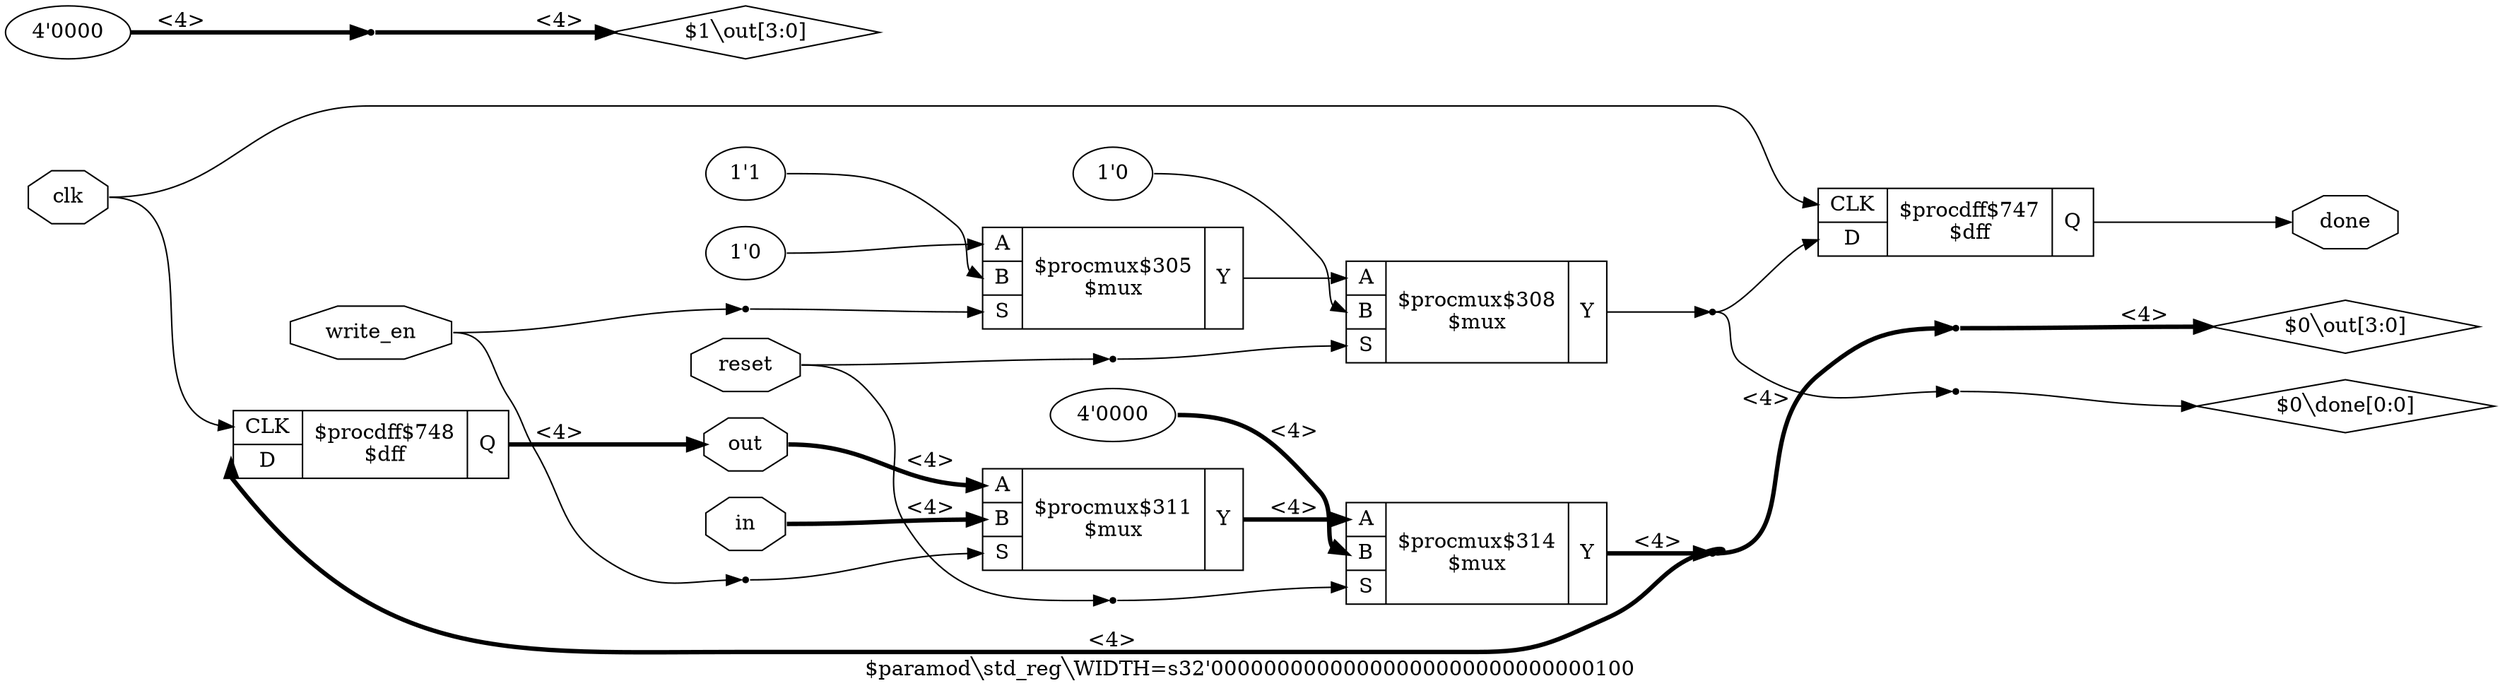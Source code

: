 digraph "$paramod&#9586;std_reg&#9586;WIDTH=s32'00000000000000000000000000000100" {
label="$paramod&#9586;std_reg&#9586;WIDTH=s32'00000000000000000000000000000100";
rankdir="LR";
remincross=true;
n12 [ shape=octagon, label="done", color="black", fontcolor="black"];
n13 [ shape=octagon, label="out", color="black", fontcolor="black"];
n14 [ shape=octagon, label="reset", color="black", fontcolor="black"];
n15 [ shape=octagon, label="clk", color="black", fontcolor="black"];
n16 [ shape=octagon, label="write_en", color="black", fontcolor="black"];
n17 [ shape=octagon, label="in", color="black", fontcolor="black"];
c21 [ shape=record, label="{{<p18> CLK|<p19> D}|$procdff$748\n$dff|{<p20> Q}}",  ];
c22 [ shape=record, label="{{<p18> CLK|<p19> D}|$procdff$747\n$dff|{<p20> Q}}",  ];
v0 [ label="4'0000" ];
c27 [ shape=record, label="{{<p23> A|<p24> B|<p25> S}|$procmux$314\n$mux|{<p26> Y}}",  ];
c28 [ shape=record, label="{{<p23> A|<p24> B|<p25> S}|$procmux$311\n$mux|{<p26> Y}}",  ];
v1 [ label="1'0" ];
c29 [ shape=record, label="{{<p23> A|<p24> B|<p25> S}|$procmux$308\n$mux|{<p26> Y}}",  ];
v2 [ label="1'1" ];
v3 [ label="1'0" ];
c30 [ shape=record, label="{{<p23> A|<p24> B|<p25> S}|$procmux$305\n$mux|{<p26> Y}}",  ];
v4 [ label="4'0000" ];
x5 [shape=point, ];
x6 [shape=point, ];
x7 [shape=point, ];
x8 [shape=point, ];
x9 [shape=point, ];
x10 [shape=point, ];
x11 [shape=point, ];
n1 [ shape=point ];
c27:p26:e -> n1:w [color="black", fontcolor="black", style="setlinewidth(3)", label="<4>"];
n1:e -> c21:p19:w [color="black", fontcolor="black", style="setlinewidth(3)", label="<4>"];
n1:e -> x11:w [color="black", fontcolor="black", style="setlinewidth(3)", label="<4>"];
n10 [ shape=diamond, label="$0&#9586;out[3:0]" ];
x11:e -> n10:w [color="black", fontcolor="black", style="setlinewidth(3)", label="<4>"];
n11 [ shape=diamond, label="$0&#9586;done[0:0]" ];
x8:e -> n11:w [color="black", fontcolor="black", label=""];
c22:p20:e -> n12:w [color="black", fontcolor="black", label=""];
c21:p20:e -> n13:w [color="black", fontcolor="black", style="setlinewidth(3)", label="<4>"];
n13:e -> c28:p23:w [color="black", fontcolor="black", style="setlinewidth(3)", label="<4>"];
n14:e -> x10:w [color="black", fontcolor="black", label=""];
n14:e -> x7:w [color="black", fontcolor="black", label=""];
n15:e -> c21:p18:w [color="black", fontcolor="black", label=""];
n15:e -> c22:p18:w [color="black", fontcolor="black", label=""];
n16:e -> x6:w [color="black", fontcolor="black", label=""];
n16:e -> x9:w [color="black", fontcolor="black", label=""];
n17:e -> c28:p24:w [color="black", fontcolor="black", style="setlinewidth(3)", label="<4>"];
x10:e -> c27:p25:w [color="black", fontcolor="black", label=""];
c28:p26:e -> c27:p23:w [color="black", fontcolor="black", style="setlinewidth(3)", label="<4>"];
x9:e -> c28:p25:w [color="black", fontcolor="black", label=""];
n5 [ shape=point ];
c29:p26:e -> n5:w [color="black", fontcolor="black", label=""];
n5:e -> c22:p19:w [color="black", fontcolor="black", label=""];
n5:e -> x8:w [color="black", fontcolor="black", label=""];
x7:e -> c29:p25:w [color="black", fontcolor="black", label=""];
c30:p26:e -> c29:p23:w [color="black", fontcolor="black", label=""];
x6:e -> c30:p25:w [color="black", fontcolor="black", label=""];
n9 [ shape=diamond, label="$1&#9586;out[3:0]" ];
x5:e -> n9:w [color="black", fontcolor="black", style="setlinewidth(3)", label="<4>"];
v0:e -> c27:p24:w [color="black", fontcolor="black", style="setlinewidth(3)", label="<4>"];
v1:e -> c29:p24:w [color="black", fontcolor="black", label=""];
v2:e -> c30:p24:w [color="black", fontcolor="black", label=""];
v3:e -> c30:p23:w [color="black", fontcolor="black", label=""];
v4:e -> x5:w [color="black", fontcolor="black", style="setlinewidth(3)", label="<4>"];
}
digraph "$paramod&#9586;std_add&#9586;WIDTH=s32'00000000000000000000000000000100" {
label="$paramod&#9586;std_add&#9586;WIDTH=s32'00000000000000000000000000000100";
rankdir="LR";
remincross=true;
n2 [ shape=octagon, label="out", color="black", fontcolor="black"];
n3 [ shape=octagon, label="right", color="black", fontcolor="black"];
n4 [ shape=octagon, label="left", color="black", fontcolor="black"];
c8 [ shape=record, label="{{<p5> A|<p6> B}|$add$/home/kelvin/FABulous_fork/myProject/PnR/mac-pipelined/mac-pipelined.sv:1289$267\n$add|{<p7> Y}}",  ];
x0 [shape=point, ];
c8:p7:e -> x0:w [color="black", fontcolor="black", style="setlinewidth(3)", label="<4>"];
x0:e -> n2:w [color="black", fontcolor="black", style="setlinewidth(3)", label="<4>"];
n3:e -> c8:p6:w [color="black", fontcolor="black", style="setlinewidth(3)", label="<4>"];
n4:e -> c8:p5:w [color="black", fontcolor="black", style="setlinewidth(3)", label="<4>"];
}
digraph "$paramod&#9586;std_lt&#9586;WIDTH=s32'00000000000000000000000000000100" {
label="$paramod&#9586;std_lt&#9586;WIDTH=s32'00000000000000000000000000000100";
rankdir="LR";
remincross=true;
n2 [ shape=octagon, label="out", color="black", fontcolor="black"];
n3 [ shape=octagon, label="right", color="black", fontcolor="black"];
n4 [ shape=octagon, label="left", color="black", fontcolor="black"];
c8 [ shape=record, label="{{<p5> A|<p6> B}|$lt$/home/kelvin/FABulous_fork/myProject/PnR/mac-pipelined/mac-pipelined.sv:1096$266\n$lt|{<p7> Y}}",  ];
x0 [shape=point, ];
c8:p7:e -> x0:w [color="black", fontcolor="black", label=""];
x0:e -> n2:w [color="black", fontcolor="black", label=""];
n3:e -> c8:p6:w [color="black", fontcolor="black", style="setlinewidth(3)", label="<4>"];
n4:e -> c8:p5:w [color="black", fontcolor="black", style="setlinewidth(3)", label="<4>"];
}
digraph "$paramod$4d563b09a9c50fd9a95c4c8cb2fe1cca42197f16&#9586;std_fp_mult_pipe" {
label="$paramod$4d563b09a9c50fd9a95c4c8cb2fe1cca42197f16&#9586;std_fp_mult_pipe";
rankdir="LR";
remincross=true;
n23 [ shape=diamond, label="done_buf[1]", color="black", fontcolor="black"];
n24 [ shape=diamond, label="done_buf[0]", color="black", fontcolor="black"];
n25 [ shape=diamond, label="start", color="black", fontcolor="black"];
n26 [ shape=diamond, label="out_tmp", color="black", fontcolor="black"];
n27 [ shape=diamond, label="ltmp", color="black", fontcolor="black"];
n28 [ shape=diamond, label="rtmp", color="black", fontcolor="black"];
n29 [ shape=octagon, label="done", color="black", fontcolor="black"];
n30 [ shape=octagon, label="out", color="black", fontcolor="black"];
n31 [ shape=octagon, label="reset", color="black", fontcolor="black"];
n32 [ shape=octagon, label="clk", color="black", fontcolor="black"];
n33 [ shape=octagon, label="go", color="black", fontcolor="black"];
n34 [ shape=octagon, label="right", color="black", fontcolor="black"];
n35 [ shape=octagon, label="left", color="black", fontcolor="black"];
c39 [ shape=record, label="{{<p36> CLK|<p37> D}|$procdff$753\n$dff|{<p38> Q}}",  ];
c40 [ shape=record, label="{{<p36> CLK|<p37> D}|$procdff$752\n$dff|{<p38> Q}}",  ];
c41 [ shape=record, label="{{<p36> CLK|<p37> D}|$procdff$751\n$dff|{<p38> Q}}",  ];
c42 [ shape=record, label="{{<p36> CLK|<p37> D}|$procdff$750\n$dff|{<p38> Q}}",  ];
c43 [ shape=record, label="{{<p36> CLK|<p37> D}|$procdff$749\n$dff|{<p38> Q}}",  ];
v0 [ label="1'1" ];
v1 [ label="1'0" ];
c48 [ shape=record, label="{{<p44> A|<p45> B|<p46> S}|$procmux$338\n$mux|{<p47> Y}}",  ];
v2 [ label="1'0" ];
c49 [ shape=record, label="{{<p44> A|<p45> B|<p46> S}|$procmux$335\n$mux|{<p47> Y}}",  ];
v3 [ label="0" ];
c50 [ shape=record, label="{{<p44> A|<p45> B|<p46> S}|$procmux$332\n$mux|{<p47> Y}}",  ];
v4 [ label="0" ];
c51 [ shape=record, label="{{<p44> A|<p45> B|<p46> S}|$procmux$329\n$mux|{<p47> Y}}",  ];
v5 [ label="0" ];
c52 [ shape=record, label="{{<p44> A|<p45> B|<p46> S}|$procmux$326\n$mux|{<p47> Y}}",  ];
v6 [ label="0" ];
c53 [ shape=record, label="{{<p44> A|<p45> B|<p46> S}|$procmux$323\n$mux|{<p47> Y}}",  ];
v7 [ label="64'0000000000000000000000000000000000000000000000000000000000000000" ];
c54 [ shape=record, label="{{<p44> A|<p45> B|<p46> S}|$procmux$320\n$mux|{<p47> Y}}",  ];
c55 [ shape=record, label="{{<p44> A|<p45> B|<p46> S}|$procmux$317\n$mux|{<p47> Y}}",  ];
c56 [ shape=record, label="{{<p44> A|<p45> B}|$mul$/home/kelvin/FABulous_fork/myProject/PnR/mac-pipelined/mac-pipelined.sv:101$303\n$mul|{<p47> Y}}",  ];
x8 [shape=point, ];
x9 [ shape=record, style=rounded, label="<s0> 31:0 - 31:0 ", color="black", fontcolor="black" ];
x10 [shape=point, ];
x11 [shape=point, ];
x12 [shape=point, ];
x13 [shape=point, ];
x14 [shape=point, ];
x15 [shape=point, ];
x16 [shape=point, ];
x17 [shape=point, ];
x18 [shape=point, ];
x19 [shape=point, ];
x20 [shape=point, ];
x21 [shape=point, ];
x22 [shape=point, ];
x23 [shape=point, ];
n1 [ shape=point ];
c48:p47:e -> n1:w [color="black", fontcolor="black", label=""];
n1:e -> c39:p37:w [color="black", fontcolor="black", label=""];
n1:e -> x23:w [color="black", fontcolor="black", label=""];
x15:e -> c52:p46:w [color="black", fontcolor="black", label=""];
c53:p47:e -> c52:p44:w [color="black", fontcolor="black", style="setlinewidth(3)", label="<32>"];
x14:e -> c53:p46:w [color="black", fontcolor="black", label=""];
n13 [ shape=point ];
c54:p47:e -> n13:w [color="black", fontcolor="black", style="setlinewidth(3)", label="<64>"];
n13:e -> c43:p37:w [color="black", fontcolor="black", style="setlinewidth(3)", label="<64>"];
n13:e -> x13:w [color="black", fontcolor="black", style="setlinewidth(3)", label="<64>"];
x12:e -> c54:p46:w [color="black", fontcolor="black", label=""];
c55:p47:e -> c54:p44:w [color="black", fontcolor="black", style="setlinewidth(3)", label="<64>"];
x11:e -> c55:p46:w [color="black", fontcolor="black", label=""];
c56:p47:e -> c55:p45:w [color="black", fontcolor="black", style="setlinewidth(3)", label="<64>"];
n18 [ shape=diamond, label="$0&#9586;out_tmp[63:0]" ];
x13:e -> n18:w [color="black", fontcolor="black", style="setlinewidth(3)", label="<64>"];
n19 [ shape=diamond, label="$0&#9586;ltmp[31:0]" ];
x16:e -> n19:w [color="black", fontcolor="black", style="setlinewidth(3)", label="<32>"];
x22:e -> c48:p46:w [color="black", fontcolor="black", label=""];
n20 [ shape=diamond, label="$0&#9586;rtmp[31:0]" ];
x19:e -> n20:w [color="black", fontcolor="black", style="setlinewidth(3)", label="<32>"];
n21 [ shape=diamond, label="$0&#9586;done_buf[1][0:0]" ];
x21:e -> n21:w [color="black", fontcolor="black", label=""];
n22 [ shape=diamond, label="$0&#9586;done_buf[0][0:0]" ];
x23:e -> n22:w [color="black", fontcolor="black", label=""];
c40:p38:e -> n23:w [color="black", fontcolor="black", label=""];
n23:e -> x8:w [color="black", fontcolor="black", label=""];
c39:p38:e -> n24:w [color="black", fontcolor="black", label=""];
n24:e -> c49:p45:w [color="black", fontcolor="black", label=""];
x10:e -> n25:w [color="black", fontcolor="black", label=""];
n25:e -> x22:w [color="black", fontcolor="black", label=""];
c43:p38:e -> n26:w [color="black", fontcolor="black", style="setlinewidth(3)", label="<64>"];
n26:e -> c55:p44:w [color="black", fontcolor="black", style="setlinewidth(3)", label="<64>"];
n26:e -> x9:s0:w [color="black", fontcolor="black", style="setlinewidth(3)", label="<32>"];
c41:p38:e -> n27:w [color="black", fontcolor="black", style="setlinewidth(3)", label="<32>"];
n27:e -> c56:p44:w [color="black", fontcolor="black", style="setlinewidth(3)", label="<32>"];
c42:p38:e -> n28:w [color="black", fontcolor="black", style="setlinewidth(3)", label="<32>"];
n28:e -> c56:p45:w [color="black", fontcolor="black", style="setlinewidth(3)", label="<32>"];
x8:e -> n29:w [color="black", fontcolor="black", label=""];
n3 [ shape=point ];
c49:p47:e -> n3:w [color="black", fontcolor="black", label=""];
n3:e -> c40:p37:w [color="black", fontcolor="black", label=""];
n3:e -> x21:w [color="black", fontcolor="black", label=""];
x9:e -> n30:w [color="black", fontcolor="black", style="setlinewidth(3)", label="<32>"];
n31:e -> x12:w [color="black", fontcolor="black", label=""];
n31:e -> x15:w [color="black", fontcolor="black", label=""];
n31:e -> x18:w [color="black", fontcolor="black", label=""];
n32:e -> c39:p36:w [color="black", fontcolor="black", label=""];
n32:e -> c40:p36:w [color="black", fontcolor="black", label=""];
n32:e -> c41:p36:w [color="black", fontcolor="black", label=""];
n32:e -> c42:p36:w [color="black", fontcolor="black", label=""];
n32:e -> c43:p36:w [color="black", fontcolor="black", label=""];
n33:e -> x10:w [color="black", fontcolor="black", label=""];
n33:e -> x11:w [color="black", fontcolor="black", label=""];
n33:e -> x14:w [color="black", fontcolor="black", label=""];
n33:e -> x17:w [color="black", fontcolor="black", label=""];
n33:e -> x20:w [color="black", fontcolor="black", label=""];
n34:e -> c51:p45:w [color="black", fontcolor="black", style="setlinewidth(3)", label="<32>"];
n35:e -> c53:p45:w [color="black", fontcolor="black", style="setlinewidth(3)", label="<32>"];
x20:e -> c49:p46:w [color="black", fontcolor="black", label=""];
n5 [ shape=point ];
c50:p47:e -> n5:w [color="black", fontcolor="black", style="setlinewidth(3)", label="<32>"];
n5:e -> c42:p37:w [color="black", fontcolor="black", style="setlinewidth(3)", label="<32>"];
n5:e -> x19:w [color="black", fontcolor="black", style="setlinewidth(3)", label="<32>"];
x18:e -> c50:p46:w [color="black", fontcolor="black", label=""];
c51:p47:e -> c50:p44:w [color="black", fontcolor="black", style="setlinewidth(3)", label="<32>"];
x17:e -> c51:p46:w [color="black", fontcolor="black", label=""];
n9 [ shape=point ];
c52:p47:e -> n9:w [color="black", fontcolor="black", style="setlinewidth(3)", label="<32>"];
n9:e -> c41:p37:w [color="black", fontcolor="black", style="setlinewidth(3)", label="<32>"];
n9:e -> x16:w [color="black", fontcolor="black", style="setlinewidth(3)", label="<32>"];
v0:e -> c48:p45:w [color="black", fontcolor="black", label=""];
v1:e -> c48:p44:w [color="black", fontcolor="black", label=""];
v2:e -> c49:p44:w [color="black", fontcolor="black", label=""];
v3:e -> c50:p45:w [color="black", fontcolor="black", style="setlinewidth(3)", label="<32>"];
v4:e -> c51:p44:w [color="black", fontcolor="black", style="setlinewidth(3)", label="<32>"];
v5:e -> c52:p45:w [color="black", fontcolor="black", style="setlinewidth(3)", label="<32>"];
v6:e -> c53:p44:w [color="black", fontcolor="black", style="setlinewidth(3)", label="<32>"];
v7:e -> c54:p45:w [color="black", fontcolor="black", style="setlinewidth(3)", label="<64>"];
}
digraph "$paramod&#9586;std_mult_pipe&#9586;WIDTH=s32'00000000000000000000000000100000" {
label="$paramod&#9586;std_mult_pipe&#9586;WIDTH=s32'00000000000000000000000000100000";
rankdir="LR";
remincross=true;
n1 [ shape=octagon, label="done", color="black", fontcolor="black"];
n2 [ shape=octagon, label="out", color="black", fontcolor="black"];
n3 [ shape=octagon, label="clk", color="black", fontcolor="black"];
n4 [ shape=octagon, label="go", color="black", fontcolor="black"];
n5 [ shape=octagon, label="reset", color="black", fontcolor="black"];
n6 [ shape=octagon, label="right", color="black", fontcolor="black"];
n7 [ shape=octagon, label="left", color="black", fontcolor="black"];
c8 [ shape=record, label="{{<p3> clk|<p4> go|<p7> left|<p5> reset|<p6> right}|comp\n$paramod$4d563b09a9c50fd9a95c4c8cb2fe1cca42197f16&#9586;std_fp_mult_pipe|{<p1> done|<p2> out}}",  ];
c8:p1:e -> n1:w [color="black", fontcolor="black", label=""];
c8:p2:e -> n2:w [color="black", fontcolor="black", style="setlinewidth(3)", label="<32>"];
n3:e -> c8:p3:w [color="black", fontcolor="black", label=""];
n4:e -> c8:p4:w [color="black", fontcolor="black", label=""];
n5:e -> c8:p5:w [color="black", fontcolor="black", label=""];
n6:e -> c8:p6:w [color="black", fontcolor="black", style="setlinewidth(3)", label="<32>"];
n7:e -> c8:p7:w [color="black", fontcolor="black", style="setlinewidth(3)", label="<32>"];
}
digraph "$paramod&#9586;std_add&#9586;WIDTH=s32'00000000000000000000000000100000" {
label="$paramod&#9586;std_add&#9586;WIDTH=s32'00000000000000000000000000100000";
rankdir="LR";
remincross=true;
n2 [ shape=octagon, label="out", color="black", fontcolor="black"];
n3 [ shape=octagon, label="right", color="black", fontcolor="black"];
n4 [ shape=octagon, label="left", color="black", fontcolor="black"];
c8 [ shape=record, label="{{<p5> A|<p6> B}|$add$/home/kelvin/FABulous_fork/myProject/PnR/mac-pipelined/mac-pipelined.sv:1289$298\n$add|{<p7> Y}}",  ];
x0 [shape=point, ];
c8:p7:e -> x0:w [color="black", fontcolor="black", style="setlinewidth(3)", label="<32>"];
x0:e -> n2:w [color="black", fontcolor="black", style="setlinewidth(3)", label="<32>"];
n3:e -> c8:p6:w [color="black", fontcolor="black", style="setlinewidth(3)", label="<32>"];
n4:e -> c8:p5:w [color="black", fontcolor="black", style="setlinewidth(3)", label="<32>"];
}
digraph "$paramod&#9586;std_reg&#9586;WIDTH=s32'00000000000000000000000000000001" {
label="$paramod&#9586;std_reg&#9586;WIDTH=s32'00000000000000000000000000000001";
rankdir="LR";
remincross=true;
n12 [ shape=octagon, label="done", color="black", fontcolor="black"];
n13 [ shape=octagon, label="out", color="black", fontcolor="black"];
n14 [ shape=octagon, label="reset", color="black", fontcolor="black"];
n15 [ shape=octagon, label="clk", color="black", fontcolor="black"];
n16 [ shape=octagon, label="write_en", color="black", fontcolor="black"];
n17 [ shape=octagon, label="in", color="black", fontcolor="black"];
c21 [ shape=record, label="{{<p18> CLK|<p19> D}|$procdff$755\n$dff|{<p20> Q}}",  ];
c22 [ shape=record, label="{{<p18> CLK|<p19> D}|$procdff$754\n$dff|{<p20> Q}}",  ];
v0 [ label="1'0" ];
c27 [ shape=record, label="{{<p23> A|<p24> B|<p25> S}|$procmux$350\n$mux|{<p26> Y}}",  ];
c28 [ shape=record, label="{{<p23> A|<p24> B|<p25> S}|$procmux$347\n$mux|{<p26> Y}}",  ];
v1 [ label="1'0" ];
c29 [ shape=record, label="{{<p23> A|<p24> B|<p25> S}|$procmux$344\n$mux|{<p26> Y}}",  ];
v2 [ label="1'1" ];
v3 [ label="1'0" ];
c30 [ shape=record, label="{{<p23> A|<p24> B|<p25> S}|$procmux$341\n$mux|{<p26> Y}}",  ];
v4 [ label="1'0" ];
x5 [shape=point, ];
x6 [shape=point, ];
x7 [shape=point, ];
x8 [shape=point, ];
x9 [shape=point, ];
x10 [shape=point, ];
x11 [shape=point, ];
n1 [ shape=point ];
c27:p26:e -> n1:w [color="black", fontcolor="black", label=""];
n1:e -> c21:p19:w [color="black", fontcolor="black", label=""];
n1:e -> x11:w [color="black", fontcolor="black", label=""];
n10 [ shape=diamond, label="$0&#9586;out[0:0]" ];
x11:e -> n10:w [color="black", fontcolor="black", label=""];
n11 [ shape=diamond, label="$0&#9586;done[0:0]" ];
x8:e -> n11:w [color="black", fontcolor="black", label=""];
c22:p20:e -> n12:w [color="black", fontcolor="black", label=""];
c21:p20:e -> n13:w [color="black", fontcolor="black", label=""];
n13:e -> c28:p23:w [color="black", fontcolor="black", label=""];
n14:e -> x10:w [color="black", fontcolor="black", label=""];
n14:e -> x7:w [color="black", fontcolor="black", label=""];
n15:e -> c21:p18:w [color="black", fontcolor="black", label=""];
n15:e -> c22:p18:w [color="black", fontcolor="black", label=""];
n16:e -> x6:w [color="black", fontcolor="black", label=""];
n16:e -> x9:w [color="black", fontcolor="black", label=""];
n17:e -> c28:p24:w [color="black", fontcolor="black", label=""];
x10:e -> c27:p25:w [color="black", fontcolor="black", label=""];
c28:p26:e -> c27:p23:w [color="black", fontcolor="black", label=""];
x9:e -> c28:p25:w [color="black", fontcolor="black", label=""];
n5 [ shape=point ];
c29:p26:e -> n5:w [color="black", fontcolor="black", label=""];
n5:e -> c22:p19:w [color="black", fontcolor="black", label=""];
n5:e -> x8:w [color="black", fontcolor="black", label=""];
x7:e -> c29:p25:w [color="black", fontcolor="black", label=""];
c30:p26:e -> c29:p23:w [color="black", fontcolor="black", label=""];
x6:e -> c30:p25:w [color="black", fontcolor="black", label=""];
n9 [ shape=diamond, label="$1&#9586;out[0:0]" ];
x5:e -> n9:w [color="black", fontcolor="black", label=""];
v0:e -> c27:p24:w [color="black", fontcolor="black", label=""];
v1:e -> c29:p24:w [color="black", fontcolor="black", label=""];
v2:e -> c30:p24:w [color="black", fontcolor="black", label=""];
v3:e -> c30:p23:w [color="black", fontcolor="black", label=""];
v4:e -> x5:w [color="black", fontcolor="black", label=""];
}
digraph "$paramod$f36b5467864d4f5d857f6b369c7662cc62dda0cf&#9586;comb_mem_d1" {
label="$paramod$f36b5467864d4f5d857f6b369c7662cc62dda0cf&#9586;comb_mem_d1";
rankdir="LR";
remincross=true;
n24 [ shape=octagon, label="done", color="black", fontcolor="black"];
n25 [ shape=octagon, label="read_data", color="black", fontcolor="black"];
n26 [ shape=octagon, label="reset", color="black", fontcolor="black"];
n27 [ shape=octagon, label="clk", color="black", fontcolor="black"];
n28 [ shape=octagon, label="write_en", color="black", fontcolor="black"];
n29 [ shape=octagon, label="write_data", color="black", fontcolor="black"];
n30 [ shape=octagon, label="addr0", color="black", fontcolor="black"];
c35 [ shape=record, label="{{<p31> ADDR|<p32> CLK|<p33> DATA|<p34> EN}|$auto$proc_memwr.cc:45:proc_memwr$768\n$memwr_v2|{}}",  ];
c38 [ shape=record, label="{{<p32> CLK|<p36> D}|$procdff$759\n$dff|{<p37> Q}}",  ];
c39 [ shape=record, label="{{<p32> CLK|<p36> D}|$procdff$758\n$dff|{<p37> Q}}",  ];
c40 [ shape=record, label="{{<p32> CLK|<p36> D}|$procdff$757\n$dff|{<p37> Q}}",  ];
c41 [ shape=record, label="{{<p32> CLK|<p36> D}|$procdff$756\n$dff|{<p37> Q}}",  ];
v0 [ label="1'0" ];
c46 [ shape=record, label="{{<p42> A|<p43> B|<p44> S}|$procmux$365\n$mux|{<p45> Y}}",  ];
v1 [ label="1'1" ];
v2 [ label="1'0" ];
c47 [ shape=record, label="{{<p42> A|<p43> B|<p44> S}|$procmux$362\n$mux|{<p45> Y}}",  ];
v3 [ label="4'x" ];
c48 [ shape=record, label="{{<p42> A|<p43> B|<p44> S}|$procmux$359\n$mux|{<p45> Y}}",  ];
v4 [ label="32'x" ];
c49 [ shape=record, label="{{<p42> A|<p43> B|<p44> S}|$procmux$356\n$mux|{<p45> Y}}",  ];
v5 [ label="32'11111111111111111111111111111111" ];
v6 [ label="0" ];
c50 [ shape=record, label="{{<p42> A|<p43> B|<p44> S}|$procmux$353\n$mux|{<p45> Y}}",  ];
c51 [ shape=record, label="{{<p42> A|<p43> B}|$logic_and$/home/kelvin/FABulous_fork/myProject/PnR/mac-pipelined/mac-pipelined.sv:813$292\n$logic_and|{<p45> Y}}",  ];
c52 [ shape=record, label="{{<p42> A}|$logic_not$/home/kelvin/FABulous_fork/myProject/PnR/mac-pipelined/mac-pipelined.sv:813$291\n$logic_not|{<p45> Y}}",  ];
v7 [ label="1'x" ];
v8 [ label="1'x" ];
c53 [ shape=record, label="{{<p31> ADDR|<p32> CLK|<p34> EN}|$memrd$&#9586;mem$/home/kelvin/FABulous_fork/myProject/PnR/mac-pipelined/mac-pipelined.sv:804$285\n$memrd|{<p33> DATA}}",  ];
x9 [shape=point, ];
x10 [shape=point, ];
x11 [shape=point, ];
x12 [shape=point, ];
x13 [shape=point, ];
x14 [shape=point, ];
x15 [shape=point, ];
x16 [shape=point, ];
x17 [shape=point, ];
x18 [shape=point, ];
x19 [shape=point, ];
x20 [shape=point, ];
x21 [shape=point, ];
n1 [ shape=point ];
c46:p45:e -> n1:w [color="black", fontcolor="black", label=""];
n1:e -> c38:p36:w [color="black", fontcolor="black", label=""];
n1:e -> x21:w [color="black", fontcolor="black", label=""];
x13:e -> c50:p44:w [color="black", fontcolor="black", label=""];
n11 [ shape=point ];
x14:e -> n11:w [color="black", fontcolor="black", style="setlinewidth(3)", label="<32>"];
n11:e -> c35:p34:w [color="black", fontcolor="black", style="setlinewidth(3)", label="<32>"];
n11:e -> x10:w [color="black", fontcolor="black", style="setlinewidth(3)", label="<32>"];
n12 [ shape=point ];
x16:e -> n12:w [color="black", fontcolor="black", style="setlinewidth(3)", label="<32>"];
n12:e -> c35:p33:w [color="black", fontcolor="black", style="setlinewidth(3)", label="<32>"];
n12:e -> x11:w [color="black", fontcolor="black", style="setlinewidth(3)", label="<32>"];
n13 [ shape=point ];
x18:e -> n13:w [color="black", fontcolor="black", style="setlinewidth(3)", label="<4>"];
n13:e -> c35:p31:w [color="black", fontcolor="black", style="setlinewidth(3)", label="<4>"];
n13:e -> x12:w [color="black", fontcolor="black", style="setlinewidth(3)", label="<4>"];
n14 [ shape=point ];
c51:p45:e -> n14:w [color="black", fontcolor="black", label=""];
n14:e -> x13:w [color="black", fontcolor="black", label=""];
n14:e -> x15:w [color="black", fontcolor="black", label=""];
n14:e -> x17:w [color="black", fontcolor="black", label=""];
c52:p45:e -> c51:p42:w [color="black", fontcolor="black", label=""];
n16 [ shape=diamond, label="$0$memwr$&#9586;mem$/home/kelvin/FABulous_fork/myProject/PnR/mac-pipelined/mac-pipelined.sv:813$284_EN[31:0]$290" ];
x10:e -> n16:w [color="black", fontcolor="black", style="setlinewidth(3)", label="<32>"];
n17 [ shape=diamond, label="$0$memwr$&#9586;mem$/home/kelvin/FABulous_fork/myProject/PnR/mac-pipelined/mac-pipelined.sv:813$284_DATA[31:0]$289" ];
x11:e -> n17:w [color="black", fontcolor="black", style="setlinewidth(3)", label="<32>"];
n18 [ shape=diamond, label="$0$memwr$&#9586;mem$/home/kelvin/FABulous_fork/myProject/PnR/mac-pipelined/mac-pipelined.sv:813$284_ADDR[3:0]$288" ];
x12:e -> n18:w [color="black", fontcolor="black", style="setlinewidth(3)", label="<4>"];
n19 [ shape=diamond, label="$0&#9586;done[0:0]" ];
x21:e -> n19:w [color="black", fontcolor="black", label=""];
x20:e -> c46:p44:w [color="black", fontcolor="black", label=""];
c53:p33:e -> x9:w [color="black", fontcolor="black", style="setlinewidth(3)", label="<32>"];
n21 [ shape=diamond, label="$memwr$&#9586;mem$/home/kelvin/FABulous_fork/myProject/PnR/mac-pipelined/mac-pipelined.sv:813$284_EN" ];
c39:p37:e -> n21:w [color="black", fontcolor="black", style="setlinewidth(3)", label="<32>"];
n22 [ shape=diamond, label="$memwr$&#9586;mem$/home/kelvin/FABulous_fork/myProject/PnR/mac-pipelined/mac-pipelined.sv:813$284_DATA" ];
c40:p37:e -> n22:w [color="black", fontcolor="black", style="setlinewidth(3)", label="<32>"];
n23 [ shape=diamond, label="$memwr$&#9586;mem$/home/kelvin/FABulous_fork/myProject/PnR/mac-pipelined/mac-pipelined.sv:813$284_ADDR" ];
c41:p37:e -> n23:w [color="black", fontcolor="black", style="setlinewidth(3)", label="<4>"];
c38:p37:e -> n24:w [color="black", fontcolor="black", label=""];
x9:e -> n25:w [color="black", fontcolor="black", style="setlinewidth(3)", label="<32>"];
n26:e -> c52:p42:w [color="black", fontcolor="black", label=""];
n26:e -> x20:w [color="black", fontcolor="black", label=""];
n27:e -> c35:p32:w [color="black", fontcolor="black", label=""];
n27:e -> c38:p32:w [color="black", fontcolor="black", label=""];
n27:e -> c39:p32:w [color="black", fontcolor="black", label=""];
n27:e -> c40:p32:w [color="black", fontcolor="black", label=""];
n27:e -> c41:p32:w [color="black", fontcolor="black", label=""];
n28:e -> c51:p43:w [color="black", fontcolor="black", label=""];
n28:e -> x19:w [color="black", fontcolor="black", label=""];
n29:e -> c49:p43:w [color="black", fontcolor="black", style="setlinewidth(3)", label="<32>"];
c47:p45:e -> c46:p42:w [color="black", fontcolor="black", label=""];
n30:e -> c48:p43:w [color="black", fontcolor="black", style="setlinewidth(3)", label="<4>"];
n30:e -> c53:p31:w [color="black", fontcolor="black", style="setlinewidth(3)", label="<4>"];
x19:e -> c47:p44:w [color="black", fontcolor="black", label=""];
n5 [ shape=point ];
c48:p45:e -> n5:w [color="black", fontcolor="black", style="setlinewidth(3)", label="<4>"];
n5:e -> c41:p36:w [color="black", fontcolor="black", style="setlinewidth(3)", label="<4>"];
n5:e -> x18:w [color="black", fontcolor="black", style="setlinewidth(3)", label="<4>"];
x17:e -> c48:p44:w [color="black", fontcolor="black", label=""];
n7 [ shape=point ];
c49:p45:e -> n7:w [color="black", fontcolor="black", style="setlinewidth(3)", label="<32>"];
n7:e -> c40:p36:w [color="black", fontcolor="black", style="setlinewidth(3)", label="<32>"];
n7:e -> x16:w [color="black", fontcolor="black", style="setlinewidth(3)", label="<32>"];
x15:e -> c49:p44:w [color="black", fontcolor="black", label=""];
n9 [ shape=point ];
c50:p45:e -> n9:w [color="black", fontcolor="black", style="setlinewidth(3)", label="<32>"];
n9:e -> c39:p36:w [color="black", fontcolor="black", style="setlinewidth(3)", label="<32>"];
n9:e -> x14:w [color="black", fontcolor="black", style="setlinewidth(3)", label="<32>"];
v0:e -> c46:p43:w [color="black", fontcolor="black", label=""];
v1:e -> c47:p43:w [color="black", fontcolor="black", label=""];
v2:e -> c47:p42:w [color="black", fontcolor="black", label=""];
v3:e -> c48:p42:w [color="black", fontcolor="black", style="setlinewidth(3)", label="<4>"];
v4:e -> c49:p42:w [color="black", fontcolor="black", style="setlinewidth(3)", label="<32>"];
v5:e -> c50:p43:w [color="black", fontcolor="black", style="setlinewidth(3)", label="<32>"];
v6:e -> c50:p42:w [color="black", fontcolor="black", style="setlinewidth(3)", label="<32>"];
v7:e -> c53:p34:w [color="black", fontcolor="black", label=""];
v8:e -> c53:p32:w [color="black", fontcolor="black", label=""];
}
digraph "$paramod$b8cd2bf8a2a80a14f658ede05e9fd4db3c6a0477&#9586;comb_mem_d1" {
label="$paramod$b8cd2bf8a2a80a14f658ede05e9fd4db3c6a0477&#9586;comb_mem_d1";
rankdir="LR";
remincross=true;
n24 [ shape=octagon, label="done", color="black", fontcolor="black"];
n25 [ shape=octagon, label="read_data", color="black", fontcolor="black"];
n26 [ shape=octagon, label="reset", color="black", fontcolor="black"];
n27 [ shape=octagon, label="clk", color="black", fontcolor="black"];
n28 [ shape=octagon, label="write_en", color="black", fontcolor="black"];
n29 [ shape=octagon, label="write_data", color="black", fontcolor="black"];
n30 [ shape=octagon, label="addr0", color="black", fontcolor="black"];
c35 [ shape=record, label="{{<p31> ADDR|<p32> CLK|<p33> DATA|<p34> EN}|$auto$proc_memwr.cc:45:proc_memwr$769\n$memwr_v2|{}}",  ];
c38 [ shape=record, label="{{<p32> CLK|<p36> D}|$procdff$763\n$dff|{<p37> Q}}",  ];
c39 [ shape=record, label="{{<p32> CLK|<p36> D}|$procdff$762\n$dff|{<p37> Q}}",  ];
c40 [ shape=record, label="{{<p32> CLK|<p36> D}|$procdff$761\n$dff|{<p37> Q}}",  ];
c41 [ shape=record, label="{{<p32> CLK|<p36> D}|$procdff$760\n$dff|{<p37> Q}}",  ];
v0 [ label="1'0" ];
c46 [ shape=record, label="{{<p42> A|<p43> B|<p44> S}|$procmux$380\n$mux|{<p45> Y}}",  ];
v1 [ label="1'1" ];
v2 [ label="1'0" ];
c47 [ shape=record, label="{{<p42> A|<p43> B|<p44> S}|$procmux$377\n$mux|{<p45> Y}}",  ];
v3 [ label="1'x" ];
c48 [ shape=record, label="{{<p42> A|<p43> B|<p44> S}|$procmux$374\n$mux|{<p45> Y}}",  ];
v4 [ label="32'x" ];
c49 [ shape=record, label="{{<p42> A|<p43> B|<p44> S}|$procmux$371\n$mux|{<p45> Y}}",  ];
v5 [ label="32'11111111111111111111111111111111" ];
v6 [ label="0" ];
c50 [ shape=record, label="{{<p42> A|<p43> B|<p44> S}|$procmux$368\n$mux|{<p45> Y}}",  ];
c51 [ shape=record, label="{{<p42> A|<p43> B}|$logic_and$/home/kelvin/FABulous_fork/myProject/PnR/mac-pipelined/mac-pipelined.sv:813$280\n$logic_and|{<p45> Y}}",  ];
c52 [ shape=record, label="{{<p42> A}|$logic_not$/home/kelvin/FABulous_fork/myProject/PnR/mac-pipelined/mac-pipelined.sv:813$279\n$logic_not|{<p45> Y}}",  ];
v7 [ label="1'x" ];
v8 [ label="1'x" ];
c53 [ shape=record, label="{{<p31> ADDR|<p32> CLK|<p34> EN}|$memrd$&#9586;mem$/home/kelvin/FABulous_fork/myProject/PnR/mac-pipelined/mac-pipelined.sv:804$273\n$memrd|{<p33> DATA}}",  ];
x9 [shape=point, ];
x10 [shape=point, ];
x11 [shape=point, ];
x12 [shape=point, ];
x13 [shape=point, ];
x14 [shape=point, ];
x15 [shape=point, ];
x16 [shape=point, ];
x17 [shape=point, ];
x18 [shape=point, ];
x19 [shape=point, ];
x20 [shape=point, ];
x21 [shape=point, ];
n1 [ shape=point ];
c46:p45:e -> n1:w [color="black", fontcolor="black", label=""];
n1:e -> c38:p36:w [color="black", fontcolor="black", label=""];
n1:e -> x21:w [color="black", fontcolor="black", label=""];
x13:e -> c50:p44:w [color="black", fontcolor="black", label=""];
n11 [ shape=point ];
x14:e -> n11:w [color="black", fontcolor="black", style="setlinewidth(3)", label="<32>"];
n11:e -> c35:p34:w [color="black", fontcolor="black", style="setlinewidth(3)", label="<32>"];
n11:e -> x10:w [color="black", fontcolor="black", style="setlinewidth(3)", label="<32>"];
n12 [ shape=point ];
x16:e -> n12:w [color="black", fontcolor="black", style="setlinewidth(3)", label="<32>"];
n12:e -> c35:p33:w [color="black", fontcolor="black", style="setlinewidth(3)", label="<32>"];
n12:e -> x11:w [color="black", fontcolor="black", style="setlinewidth(3)", label="<32>"];
n13 [ shape=point ];
x18:e -> n13:w [color="black", fontcolor="black", label=""];
n13:e -> c35:p31:w [color="black", fontcolor="black", label=""];
n13:e -> x12:w [color="black", fontcolor="black", label=""];
n14 [ shape=point ];
c51:p45:e -> n14:w [color="black", fontcolor="black", label=""];
n14:e -> x13:w [color="black", fontcolor="black", label=""];
n14:e -> x15:w [color="black", fontcolor="black", label=""];
n14:e -> x17:w [color="black", fontcolor="black", label=""];
c52:p45:e -> c51:p42:w [color="black", fontcolor="black", label=""];
n16 [ shape=diamond, label="$0$memwr$&#9586;mem$/home/kelvin/FABulous_fork/myProject/PnR/mac-pipelined/mac-pipelined.sv:813$272_EN[31:0]$278" ];
x10:e -> n16:w [color="black", fontcolor="black", style="setlinewidth(3)", label="<32>"];
n17 [ shape=diamond, label="$0$memwr$&#9586;mem$/home/kelvin/FABulous_fork/myProject/PnR/mac-pipelined/mac-pipelined.sv:813$272_DATA[31:0]$277" ];
x11:e -> n17:w [color="black", fontcolor="black", style="setlinewidth(3)", label="<32>"];
n18 [ shape=diamond, label="$0$memwr$&#9586;mem$/home/kelvin/FABulous_fork/myProject/PnR/mac-pipelined/mac-pipelined.sv:813$272_ADDR[0:0]$276" ];
x12:e -> n18:w [color="black", fontcolor="black", label=""];
n19 [ shape=diamond, label="$0&#9586;done[0:0]" ];
x21:e -> n19:w [color="black", fontcolor="black", label=""];
x20:e -> c46:p44:w [color="black", fontcolor="black", label=""];
c53:p33:e -> x9:w [color="black", fontcolor="black", style="setlinewidth(3)", label="<32>"];
n21 [ shape=diamond, label="$memwr$&#9586;mem$/home/kelvin/FABulous_fork/myProject/PnR/mac-pipelined/mac-pipelined.sv:813$272_EN" ];
c39:p37:e -> n21:w [color="black", fontcolor="black", style="setlinewidth(3)", label="<32>"];
n22 [ shape=diamond, label="$memwr$&#9586;mem$/home/kelvin/FABulous_fork/myProject/PnR/mac-pipelined/mac-pipelined.sv:813$272_DATA" ];
c40:p37:e -> n22:w [color="black", fontcolor="black", style="setlinewidth(3)", label="<32>"];
n23 [ shape=diamond, label="$memwr$&#9586;mem$/home/kelvin/FABulous_fork/myProject/PnR/mac-pipelined/mac-pipelined.sv:813$272_ADDR" ];
c41:p37:e -> n23:w [color="black", fontcolor="black", label=""];
c38:p37:e -> n24:w [color="black", fontcolor="black", label=""];
x9:e -> n25:w [color="black", fontcolor="black", style="setlinewidth(3)", label="<32>"];
n26:e -> c52:p42:w [color="black", fontcolor="black", label=""];
n26:e -> x20:w [color="black", fontcolor="black", label=""];
n27:e -> c35:p32:w [color="black", fontcolor="black", label=""];
n27:e -> c38:p32:w [color="black", fontcolor="black", label=""];
n27:e -> c39:p32:w [color="black", fontcolor="black", label=""];
n27:e -> c40:p32:w [color="black", fontcolor="black", label=""];
n27:e -> c41:p32:w [color="black", fontcolor="black", label=""];
n28:e -> c51:p43:w [color="black", fontcolor="black", label=""];
n28:e -> x19:w [color="black", fontcolor="black", label=""];
n29:e -> c49:p43:w [color="black", fontcolor="black", style="setlinewidth(3)", label="<32>"];
c47:p45:e -> c46:p42:w [color="black", fontcolor="black", label=""];
n30:e -> c48:p43:w [color="black", fontcolor="black", label=""];
n30:e -> c53:p31:w [color="black", fontcolor="black", label=""];
x19:e -> c47:p44:w [color="black", fontcolor="black", label=""];
n5 [ shape=point ];
c48:p45:e -> n5:w [color="black", fontcolor="black", label=""];
n5:e -> c41:p36:w [color="black", fontcolor="black", label=""];
n5:e -> x18:w [color="black", fontcolor="black", label=""];
x17:e -> c48:p44:w [color="black", fontcolor="black", label=""];
n7 [ shape=point ];
c49:p45:e -> n7:w [color="black", fontcolor="black", style="setlinewidth(3)", label="<32>"];
n7:e -> c40:p36:w [color="black", fontcolor="black", style="setlinewidth(3)", label="<32>"];
n7:e -> x16:w [color="black", fontcolor="black", style="setlinewidth(3)", label="<32>"];
x15:e -> c49:p44:w [color="black", fontcolor="black", label=""];
n9 [ shape=point ];
c50:p45:e -> n9:w [color="black", fontcolor="black", style="setlinewidth(3)", label="<32>"];
n9:e -> c39:p36:w [color="black", fontcolor="black", style="setlinewidth(3)", label="<32>"];
n9:e -> x14:w [color="black", fontcolor="black", style="setlinewidth(3)", label="<32>"];
v0:e -> c46:p43:w [color="black", fontcolor="black", label=""];
v1:e -> c47:p43:w [color="black", fontcolor="black", label=""];
v2:e -> c47:p42:w [color="black", fontcolor="black", label=""];
v3:e -> c48:p42:w [color="black", fontcolor="black", label=""];
v4:e -> c49:p42:w [color="black", fontcolor="black", style="setlinewidth(3)", label="<32>"];
v5:e -> c50:p43:w [color="black", fontcolor="black", style="setlinewidth(3)", label="<32>"];
v6:e -> c50:p42:w [color="black", fontcolor="black", style="setlinewidth(3)", label="<32>"];
v7:e -> c53:p34:w [color="black", fontcolor="black", label=""];
v8:e -> c53:p32:w [color="black", fontcolor="black", label=""];
}
digraph "$paramod&#9586;std_reg&#9586;WIDTH=s32'00000000000000000000000000100000" {
label="$paramod&#9586;std_reg&#9586;WIDTH=s32'00000000000000000000000000100000";
rankdir="LR";
remincross=true;
n12 [ shape=octagon, label="done", color="black", fontcolor="black"];
n13 [ shape=octagon, label="out", color="black", fontcolor="black"];
n14 [ shape=octagon, label="reset", color="black", fontcolor="black"];
n15 [ shape=octagon, label="clk", color="black", fontcolor="black"];
n16 [ shape=octagon, label="write_en", color="black", fontcolor="black"];
n17 [ shape=octagon, label="in", color="black", fontcolor="black"];
c21 [ shape=record, label="{{<p18> CLK|<p19> D}|$procdff$765\n$dff|{<p20> Q}}",  ];
c22 [ shape=record, label="{{<p18> CLK|<p19> D}|$procdff$764\n$dff|{<p20> Q}}",  ];
v0 [ label="0" ];
c27 [ shape=record, label="{{<p23> A|<p24> B|<p25> S}|$procmux$392\n$mux|{<p26> Y}}",  ];
c28 [ shape=record, label="{{<p23> A|<p24> B|<p25> S}|$procmux$389\n$mux|{<p26> Y}}",  ];
v1 [ label="1'0" ];
c29 [ shape=record, label="{{<p23> A|<p24> B|<p25> S}|$procmux$386\n$mux|{<p26> Y}}",  ];
v2 [ label="1'1" ];
v3 [ label="1'0" ];
c30 [ shape=record, label="{{<p23> A|<p24> B|<p25> S}|$procmux$383\n$mux|{<p26> Y}}",  ];
v4 [ label="0" ];
x5 [shape=point, ];
x6 [shape=point, ];
x7 [shape=point, ];
x8 [shape=point, ];
x9 [shape=point, ];
x10 [shape=point, ];
x11 [shape=point, ];
n1 [ shape=point ];
c27:p26:e -> n1:w [color="black", fontcolor="black", style="setlinewidth(3)", label="<32>"];
n1:e -> c21:p19:w [color="black", fontcolor="black", style="setlinewidth(3)", label="<32>"];
n1:e -> x11:w [color="black", fontcolor="black", style="setlinewidth(3)", label="<32>"];
n10 [ shape=diamond, label="$0&#9586;out[31:0]" ];
x11:e -> n10:w [color="black", fontcolor="black", style="setlinewidth(3)", label="<32>"];
n11 [ shape=diamond, label="$0&#9586;done[0:0]" ];
x8:e -> n11:w [color="black", fontcolor="black", label=""];
c22:p20:e -> n12:w [color="black", fontcolor="black", label=""];
c21:p20:e -> n13:w [color="black", fontcolor="black", style="setlinewidth(3)", label="<32>"];
n13:e -> c28:p23:w [color="black", fontcolor="black", style="setlinewidth(3)", label="<32>"];
n14:e -> x10:w [color="black", fontcolor="black", label=""];
n14:e -> x7:w [color="black", fontcolor="black", label=""];
n15:e -> c21:p18:w [color="black", fontcolor="black", label=""];
n15:e -> c22:p18:w [color="black", fontcolor="black", label=""];
n16:e -> x6:w [color="black", fontcolor="black", label=""];
n16:e -> x9:w [color="black", fontcolor="black", label=""];
n17:e -> c28:p24:w [color="black", fontcolor="black", style="setlinewidth(3)", label="<32>"];
x10:e -> c27:p25:w [color="black", fontcolor="black", label=""];
c28:p26:e -> c27:p23:w [color="black", fontcolor="black", style="setlinewidth(3)", label="<32>"];
x9:e -> c28:p25:w [color="black", fontcolor="black", label=""];
n5 [ shape=point ];
c29:p26:e -> n5:w [color="black", fontcolor="black", label=""];
n5:e -> c22:p19:w [color="black", fontcolor="black", label=""];
n5:e -> x8:w [color="black", fontcolor="black", label=""];
x7:e -> c29:p25:w [color="black", fontcolor="black", label=""];
c30:p26:e -> c29:p23:w [color="black", fontcolor="black", label=""];
x6:e -> c30:p25:w [color="black", fontcolor="black", label=""];
n9 [ shape=diamond, label="$1&#9586;out[31:0]" ];
x5:e -> n9:w [color="black", fontcolor="black", style="setlinewidth(3)", label="<32>"];
v0:e -> c27:p24:w [color="black", fontcolor="black", style="setlinewidth(3)", label="<32>"];
v1:e -> c29:p24:w [color="black", fontcolor="black", label=""];
v2:e -> c30:p24:w [color="black", fontcolor="black", label=""];
v3:e -> c30:p23:w [color="black", fontcolor="black", label=""];
v4:e -> x5:w [color="black", fontcolor="black", style="setlinewidth(3)", label="<32>"];
}
digraph "fsm_pipelined_mac_def" {
label="fsm_pipelined_mac_def";
rankdir="LR";
remincross=true;
n130 [ shape=diamond, label="next_state", color="black", fontcolor="black"];
n131 [ shape=diamond, label="current_state", color="black", fontcolor="black"];
n132 [ shape=octagon, label="fsm_start_out", color="black", fontcolor="black"];
n133 [ shape=octagon, label="mult_pipe_out", color="black", fontcolor="black"];
n134 [ shape=octagon, label="b", color="black", fontcolor="black"];
n135 [ shape=octagon, label="cond_out", color="black", fontcolor="black"];
n136 [ shape=octagon, label="cond_wire0_out", color="black", fontcolor="black"];
n137 [ shape=octagon, label="a", color="black", fontcolor="black"];
n138 [ shape=octagon, label="c", color="black", fontcolor="black"];
n139 [ shape=octagon, label="data_valid_reg_out", color="black", fontcolor="black"];
n140 [ shape=octagon, label="pipe1_out", color="black", fontcolor="black"];
n141 [ shape=octagon, label="stage2_valid_out", color="black", fontcolor="black"];
n142 [ shape=octagon, label="add_out", color="black", fontcolor="black"];
n143 [ shape=octagon, label="data_valid", color="black", fontcolor="black"];
n144 [ shape=octagon, label="fsm_done_in", color="black", fontcolor="black"];
n145 [ shape=octagon, label="fsm_out_valid_in_in", color="black", fontcolor="black"];
n146 [ shape=octagon, label="fsm_out_valid_write_en_in", color="black", fontcolor="black"];
n147 [ shape=octagon, label="fsm_stage2_valid_write_en_in", color="black", fontcolor="black"];
n148 [ shape=octagon, label="fsm_stage2_valid_in_in", color="black", fontcolor="black"];
n149 [ shape=octagon, label="fsm_pipe1_in_in", color="black", fontcolor="black"];
n150 [ shape=octagon, label="fsm_pipe1_write_en_in", color="black", fontcolor="black"];
n151 [ shape=octagon, label="fsm_add_right_in", color="black", fontcolor="black"];
n152 [ shape=octagon, label="fsm_cond_in_in", color="black", fontcolor="black"];
n153 [ shape=octagon, label="fsm_mult_pipe_left_in", color="black", fontcolor="black"];
n154 [ shape=octagon, label="fsm_add_left_in", color="black", fontcolor="black"];
n155 [ shape=octagon, label="fsm_cond_write_en_in", color="black", fontcolor="black"];
n156 [ shape=octagon, label="fsm_pipe2_write_en_in", color="black", fontcolor="black"];
n157 [ shape=octagon, label="fsm_mult_pipe_go_in", color="black", fontcolor="black"];
n158 [ shape=octagon, label="fsm_pipe2_in_in", color="black", fontcolor="black"];
n159 [ shape=octagon, label="fsm_cond_wire0_in_in", color="black", fontcolor="black"];
n160 [ shape=octagon, label="fsm_mult_pipe_right_in", color="black", fontcolor="black"];
n161 [ shape=octagon, label="fsm_data_valid_reg_write_en_in", color="black", fontcolor="black"];
n162 [ shape=octagon, label="fsm_data_valid_reg_in_in", color="black", fontcolor="black"];
n163 [ shape=octagon, label="reset", color="black", fontcolor="black"];
n164 [ shape=octagon, label="clk", color="black", fontcolor="black"];
c168 [ shape=record, label="{{<p165> CLK|<p166> D}|$procdff$766\n$dff|{<p167> Q}}",  ];
v0 [ label="3'000" ];
c173 [ shape=record, label="{{<p169> A|<p170> B|<p171> S}|$procmux$488\n$mux|{<p172> Y}}",  ];
c174 [ shape=record, label="{{<p169> A}|$procmux$486_CMP0\n$logic_not|{<p172> Y}}",  ];
v1 [ label="3'001" ];
c175 [ shape=record, label="{{<p169> A|<p170> B}|$procmux$485_CMP0\n$eq|{<p172> Y}}",  ];
v2 [ label="3'010" ];
c176 [ shape=record, label="{{<p169> A|<p170> B}|$procmux$484_CMP0\n$eq|{<p172> Y}}",  ];
v3 [ label="3'011" ];
c177 [ shape=record, label="{{<p169> A|<p170> B}|$procmux$483_CMP0\n$eq|{<p172> Y}}",  ];
v4 [ label="3'100" ];
c178 [ shape=record, label="{{<p169> A|<p170> B}|$procmux$482_CMP0\n$eq|{<p172> Y}}",  ];
v5 [ label="3'101" ];
c179 [ shape=record, label="{{<p169> A|<p170> B}|$procmux$481_CMP0\n$eq|{<p172> Y}}",  ];
v6 [ label="3'110" ];
c180 [ shape=record, label="{{<p169> A|<p170> B}|$procmux$480_CMP0\n$eq|{<p172> Y}}",  ];
v8 [ label="8'00100000" ];
v9 [ label="1'x" ];
c181 [ shape=record, label="{{<p169> A|<p170> B|<p171> S}|$procmux$478\n$pmux|{<p172> Y}}",  ];
x7 [ shape=record, style=rounded, label="<s7> 0:0 - 7:7 |<s6> 0:0 - 6:6 |<s5> 0:0 - 5:5 |<s4> 0:0 - 4:4 |<s3> 0:0 - 3:3 |<s2> 0:0 - 2:2 |<s1> 0:0 - 1:1 |<s0> 0:0 - 0:0 ", color="black", fontcolor="black" ];
x7:e -> c181:p171:w [arrowhead=odiamond, arrowtail=odiamond, dir=both, color="black", fontcolor="black", style="setlinewidth(3)", label="<8>"];
v10 [ label="3'111" ];
c182 [ shape=record, label="{{<p169> A|<p170> B}|$procmux$479_CMP0\n$eq|{<p172> Y}}",  ];
c183 [ shape=record, label="{{<p169> A}|$procmux$477_CMP0\n$logic_not|{<p172> Y}}",  ];
v11 [ label="3'001" ];
c184 [ shape=record, label="{{<p169> A|<p170> B}|$procmux$476_CMP0\n$eq|{<p172> Y}}",  ];
v12 [ label="3'010" ];
c185 [ shape=record, label="{{<p169> A|<p170> B}|$procmux$475_CMP0\n$eq|{<p172> Y}}",  ];
v13 [ label="3'011" ];
c186 [ shape=record, label="{{<p169> A|<p170> B}|$procmux$474_CMP0\n$eq|{<p172> Y}}",  ];
v14 [ label="3'100" ];
c187 [ shape=record, label="{{<p169> A|<p170> B}|$procmux$473_CMP0\n$eq|{<p172> Y}}",  ];
v15 [ label="3'101" ];
c188 [ shape=record, label="{{<p169> A|<p170> B}|$procmux$472_CMP0\n$eq|{<p172> Y}}",  ];
v16 [ label="3'110" ];
c189 [ shape=record, label="{{<p169> A|<p170> B}|$procmux$471_CMP0\n$eq|{<p172> Y}}",  ];
v18 [ label="8'01000000" ];
v19 [ label="1'x" ];
c190 [ shape=record, label="{{<p169> A|<p170> B|<p171> S}|$procmux$469\n$pmux|{<p172> Y}}",  ];
x17 [ shape=record, style=rounded, label="<s7> 0:0 - 7:7 |<s6> 0:0 - 6:6 |<s5> 0:0 - 5:5 |<s4> 0:0 - 4:4 |<s3> 0:0 - 3:3 |<s2> 0:0 - 2:2 |<s1> 0:0 - 1:1 |<s0> 0:0 - 0:0 ", color="black", fontcolor="black" ];
x17:e -> c190:p171:w [arrowhead=odiamond, arrowtail=odiamond, dir=both, color="black", fontcolor="black", style="setlinewidth(3)", label="<8>"];
v20 [ label="3'111" ];
c191 [ shape=record, label="{{<p169> A|<p170> B}|$procmux$470_CMP0\n$eq|{<p172> Y}}",  ];
c192 [ shape=record, label="{{<p169> A}|$procmux$468_CMP0\n$logic_not|{<p172> Y}}",  ];
v21 [ label="3'001" ];
c193 [ shape=record, label="{{<p169> A|<p170> B}|$procmux$467_CMP0\n$eq|{<p172> Y}}",  ];
v22 [ label="3'010" ];
c194 [ shape=record, label="{{<p169> A|<p170> B}|$procmux$466_CMP0\n$eq|{<p172> Y}}",  ];
v23 [ label="3'011" ];
c195 [ shape=record, label="{{<p169> A|<p170> B}|$procmux$465_CMP0\n$eq|{<p172> Y}}",  ];
v24 [ label="3'100" ];
c196 [ shape=record, label="{{<p169> A|<p170> B}|$procmux$464_CMP0\n$eq|{<p172> Y}}",  ];
v25 [ label="3'101" ];
c197 [ shape=record, label="{{<p169> A|<p170> B}|$procmux$463_CMP0\n$eq|{<p172> Y}}",  ];
v26 [ label="3'110" ];
c198 [ shape=record, label="{{<p169> A|<p170> B}|$procmux$462_CMP0\n$eq|{<p172> Y}}",  ];
v28 [ label="8'00000001" ];
v29 [ label="1'x" ];
c199 [ shape=record, label="{{<p169> A|<p170> B|<p171> S}|$procmux$460\n$pmux|{<p172> Y}}",  ];
x27 [ shape=record, style=rounded, label="<s7> 0:0 - 7:7 |<s6> 0:0 - 6:6 |<s5> 0:0 - 5:5 |<s4> 0:0 - 4:4 |<s3> 0:0 - 3:3 |<s2> 0:0 - 2:2 |<s1> 0:0 - 1:1 |<s0> 0:0 - 0:0 ", color="black", fontcolor="black" ];
x27:e -> c199:p171:w [arrowhead=odiamond, arrowtail=odiamond, dir=both, color="black", fontcolor="black", style="setlinewidth(3)", label="<8>"];
v30 [ label="3'111" ];
c200 [ shape=record, label="{{<p169> A|<p170> B}|$procmux$461_CMP0\n$eq|{<p172> Y}}",  ];
c201 [ shape=record, label="{{<p169> A}|$procmux$459_CMP0\n$logic_not|{<p172> Y}}",  ];
v31 [ label="3'001" ];
c202 [ shape=record, label="{{<p169> A|<p170> B}|$procmux$458_CMP0\n$eq|{<p172> Y}}",  ];
v32 [ label="3'010" ];
c203 [ shape=record, label="{{<p169> A|<p170> B}|$procmux$457_CMP0\n$eq|{<p172> Y}}",  ];
v33 [ label="3'011" ];
c204 [ shape=record, label="{{<p169> A|<p170> B}|$procmux$456_CMP0\n$eq|{<p172> Y}}",  ];
v34 [ label="3'100" ];
c205 [ shape=record, label="{{<p169> A|<p170> B}|$procmux$455_CMP0\n$eq|{<p172> Y}}",  ];
v35 [ label="3'101" ];
c206 [ shape=record, label="{{<p169> A|<p170> B}|$procmux$454_CMP0\n$eq|{<p172> Y}}",  ];
v36 [ label="3'110" ];
c207 [ shape=record, label="{{<p169> A|<p170> B}|$procmux$453_CMP0\n$eq|{<p172> Y}}",  ];
v38 [ label="8'00111000" ];
v39 [ label="1'x" ];
c208 [ shape=record, label="{{<p169> A|<p170> B|<p171> S}|$procmux$451\n$pmux|{<p172> Y}}",  ];
x37 [ shape=record, style=rounded, label="<s7> 0:0 - 7:7 |<s6> 0:0 - 6:6 |<s5> 0:0 - 5:5 |<s4> 0:0 - 4:4 |<s3> 0:0 - 3:3 |<s2> 0:0 - 2:2 |<s1> 0:0 - 1:1 |<s0> 0:0 - 0:0 ", color="black", fontcolor="black" ];
x37:e -> c208:p171:w [arrowhead=odiamond, arrowtail=odiamond, dir=both, color="black", fontcolor="black", style="setlinewidth(3)", label="<8>"];
v40 [ label="3'111" ];
c209 [ shape=record, label="{{<p169> A|<p170> B}|$procmux$452_CMP0\n$eq|{<p172> Y}}",  ];
c210 [ shape=record, label="{{<p169> A}|$procmux$450_CMP0\n$logic_not|{<p172> Y}}",  ];
v41 [ label="3'001" ];
c211 [ shape=record, label="{{<p169> A|<p170> B}|$procmux$449_CMP0\n$eq|{<p172> Y}}",  ];
v42 [ label="3'010" ];
c212 [ shape=record, label="{{<p169> A|<p170> B}|$procmux$448_CMP0\n$eq|{<p172> Y}}",  ];
v43 [ label="3'011" ];
c213 [ shape=record, label="{{<p169> A|<p170> B}|$procmux$447_CMP0\n$eq|{<p172> Y}}",  ];
v44 [ label="3'100" ];
c214 [ shape=record, label="{{<p169> A|<p170> B}|$procmux$446_CMP0\n$eq|{<p172> Y}}",  ];
v45 [ label="3'101" ];
c215 [ shape=record, label="{{<p169> A|<p170> B}|$procmux$445_CMP0\n$eq|{<p172> Y}}",  ];
v46 [ label="3'110" ];
c216 [ shape=record, label="{{<p169> A|<p170> B}|$procmux$444_CMP0\n$eq|{<p172> Y}}",  ];
v48 [ label="8'00000010" ];
v49 [ label="1'x" ];
c217 [ shape=record, label="{{<p169> A|<p170> B|<p171> S}|$procmux$442\n$pmux|{<p172> Y}}",  ];
x47 [ shape=record, style=rounded, label="<s7> 0:0 - 7:7 |<s6> 0:0 - 6:6 |<s5> 0:0 - 5:5 |<s4> 0:0 - 4:4 |<s3> 0:0 - 3:3 |<s2> 0:0 - 2:2 |<s1> 0:0 - 1:1 |<s0> 0:0 - 0:0 ", color="black", fontcolor="black" ];
x47:e -> c217:p171:w [arrowhead=odiamond, arrowtail=odiamond, dir=both, color="black", fontcolor="black", style="setlinewidth(3)", label="<8>"];
v50 [ label="3'111" ];
c218 [ shape=record, label="{{<p169> A|<p170> B}|$procmux$443_CMP0\n$eq|{<p172> Y}}",  ];
c219 [ shape=record, label="{{<p169> A}|$procmux$441_CMP0\n$logic_not|{<p172> Y}}",  ];
v51 [ label="3'001" ];
c220 [ shape=record, label="{{<p169> A|<p170> B}|$procmux$440_CMP0\n$eq|{<p172> Y}}",  ];
v52 [ label="3'010" ];
c221 [ shape=record, label="{{<p169> A|<p170> B}|$procmux$439_CMP0\n$eq|{<p172> Y}}",  ];
v53 [ label="3'011" ];
c222 [ shape=record, label="{{<p169> A|<p170> B}|$procmux$438_CMP0\n$eq|{<p172> Y}}",  ];
v54 [ label="3'100" ];
c223 [ shape=record, label="{{<p169> A|<p170> B}|$procmux$437_CMP0\n$eq|{<p172> Y}}",  ];
v55 [ label="3'101" ];
c224 [ shape=record, label="{{<p169> A|<p170> B}|$procmux$436_CMP0\n$eq|{<p172> Y}}",  ];
v56 [ label="3'110" ];
c225 [ shape=record, label="{{<p169> A|<p170> B}|$procmux$435_CMP0\n$eq|{<p172> Y}}",  ];
v58 [ label="8'00000100" ];
v59 [ label="1'x" ];
c226 [ shape=record, label="{{<p169> A|<p170> B|<p171> S}|$procmux$433\n$pmux|{<p172> Y}}",  ];
x57 [ shape=record, style=rounded, label="<s7> 0:0 - 7:7 |<s6> 0:0 - 6:6 |<s5> 0:0 - 5:5 |<s4> 0:0 - 4:4 |<s3> 0:0 - 3:3 |<s2> 0:0 - 2:2 |<s1> 0:0 - 1:1 |<s0> 0:0 - 0:0 ", color="black", fontcolor="black" ];
x57:e -> c226:p171:w [arrowhead=odiamond, arrowtail=odiamond, dir=both, color="black", fontcolor="black", style="setlinewidth(3)", label="<8>"];
v60 [ label="3'111" ];
c227 [ shape=record, label="{{<p169> A|<p170> B}|$procmux$434_CMP0\n$eq|{<p172> Y}}",  ];
c228 [ shape=record, label="{{<p169> A}|$procmux$432_CMP0\n$logic_not|{<p172> Y}}",  ];
v61 [ label="3'001" ];
c229 [ shape=record, label="{{<p169> A|<p170> B}|$procmux$431_CMP0\n$eq|{<p172> Y}}",  ];
v62 [ label="3'010" ];
c230 [ shape=record, label="{{<p169> A|<p170> B}|$procmux$430_CMP0\n$eq|{<p172> Y}}",  ];
v63 [ label="3'011" ];
c231 [ shape=record, label="{{<p169> A|<p170> B}|$procmux$429_CMP0\n$eq|{<p172> Y}}",  ];
v64 [ label="3'100" ];
c232 [ shape=record, label="{{<p169> A|<p170> B}|$procmux$428_CMP0\n$eq|{<p172> Y}}",  ];
v65 [ label="3'101" ];
c233 [ shape=record, label="{{<p169> A|<p170> B}|$procmux$427_CMP0\n$eq|{<p172> Y}}",  ];
v66 [ label="3'110" ];
c234 [ shape=record, label="{{<p169> A|<p170> B}|$procmux$426_CMP0\n$eq|{<p172> Y}}",  ];
v68 [ label="8'00100000" ];
v69 [ label="1'x" ];
c235 [ shape=record, label="{{<p169> A|<p170> B|<p171> S}|$procmux$424\n$pmux|{<p172> Y}}",  ];
x67 [ shape=record, style=rounded, label="<s7> 0:0 - 7:7 |<s6> 0:0 - 6:6 |<s5> 0:0 - 5:5 |<s4> 0:0 - 4:4 |<s3> 0:0 - 3:3 |<s2> 0:0 - 2:2 |<s1> 0:0 - 1:1 |<s0> 0:0 - 0:0 ", color="black", fontcolor="black" ];
x67:e -> c235:p171:w [arrowhead=odiamond, arrowtail=odiamond, dir=both, color="black", fontcolor="black", style="setlinewidth(3)", label="<8>"];
v70 [ label="3'111" ];
c236 [ shape=record, label="{{<p169> A|<p170> B}|$procmux$425_CMP0\n$eq|{<p172> Y}}",  ];
c237 [ shape=record, label="{{<p169> A}|$procmux$423_CMP0\n$logic_not|{<p172> Y}}",  ];
v71 [ label="3'001" ];
c238 [ shape=record, label="{{<p169> A|<p170> B}|$procmux$422_CMP0\n$eq|{<p172> Y}}",  ];
v72 [ label="3'010" ];
c239 [ shape=record, label="{{<p169> A|<p170> B}|$procmux$421_CMP0\n$eq|{<p172> Y}}",  ];
v73 [ label="3'011" ];
c240 [ shape=record, label="{{<p169> A|<p170> B}|$procmux$420_CMP0\n$eq|{<p172> Y}}",  ];
v74 [ label="3'100" ];
c241 [ shape=record, label="{{<p169> A|<p170> B}|$procmux$419_CMP0\n$eq|{<p172> Y}}",  ];
v75 [ label="3'101" ];
c242 [ shape=record, label="{{<p169> A|<p170> B}|$procmux$418_CMP0\n$eq|{<p172> Y}}",  ];
v76 [ label="3'110" ];
c243 [ shape=record, label="{{<p169> A|<p170> B}|$procmux$417_CMP0\n$eq|{<p172> Y}}",  ];
v78 [ label="8'00000010" ];
v79 [ label="1'x" ];
c244 [ shape=record, label="{{<p169> A|<p170> B|<p171> S}|$procmux$415\n$pmux|{<p172> Y}}",  ];
x77 [ shape=record, style=rounded, label="<s7> 0:0 - 7:7 |<s6> 0:0 - 6:6 |<s5> 0:0 - 5:5 |<s4> 0:0 - 4:4 |<s3> 0:0 - 3:3 |<s2> 0:0 - 2:2 |<s1> 0:0 - 1:1 |<s0> 0:0 - 0:0 ", color="black", fontcolor="black" ];
x77:e -> c244:p171:w [arrowhead=odiamond, arrowtail=odiamond, dir=both, color="black", fontcolor="black", style="setlinewidth(3)", label="<8>"];
v80 [ label="3'111" ];
c245 [ shape=record, label="{{<p169> A|<p170> B}|$procmux$416_CMP0\n$eq|{<p172> Y}}",  ];
c246 [ shape=record, label="{{<p169> A}|$procmux$414_CMP0\n$logic_not|{<p172> Y}}",  ];
v81 [ label="3'001" ];
c247 [ shape=record, label="{{<p169> A|<p170> B}|$procmux$413_CMP0\n$eq|{<p172> Y}}",  ];
v82 [ label="3'010" ];
c248 [ shape=record, label="{{<p169> A|<p170> B}|$procmux$412_CMP0\n$eq|{<p172> Y}}",  ];
v83 [ label="3'011" ];
c249 [ shape=record, label="{{<p169> A|<p170> B}|$procmux$411_CMP0\n$eq|{<p172> Y}}",  ];
v84 [ label="3'100" ];
c250 [ shape=record, label="{{<p169> A|<p170> B}|$procmux$410_CMP0\n$eq|{<p172> Y}}",  ];
v85 [ label="3'101" ];
c251 [ shape=record, label="{{<p169> A|<p170> B}|$procmux$409_CMP0\n$eq|{<p172> Y}}",  ];
v86 [ label="3'110" ];
c252 [ shape=record, label="{{<p169> A|<p170> B}|$procmux$408_CMP0\n$eq|{<p172> Y}}",  ];
v89 [ label="21'010011100101110111000" ];
v90 [ label="3'x" ];
c253 [ shape=record, label="{{<p169> A|<p170> B|<p171> S}|$procmux$406\n$pmux|{<p172> Y}}",  ];
x87 [ shape=record, style=rounded, label="<s7> 0:0 - 7:7 |<s6> 0:0 - 6:6 |<s5> 0:0 - 5:5 |<s4> 0:0 - 4:4 |<s3> 0:0 - 3:3 |<s2> 0:0 - 2:2 |<s1> 0:0 - 1:1 |<s0> 0:0 - 0:0 ", color="black", fontcolor="black" ];
x87:e -> c253:p171:w [arrowhead=odiamond, arrowtail=odiamond, dir=both, color="black", fontcolor="black", style="setlinewidth(3)", label="<8>"];
x88 [ shape=record, style=rounded, label="<s1> 2:0 - 23:21 |<s0> 20:0 - 20:0 ", color="black", fontcolor="black" ];
x88:e -> c253:p170:w [arrowhead=odiamond, arrowtail=odiamond, dir=both, color="black", fontcolor="black", style="setlinewidth(3)", label="<24>"];
v91 [ label="3'111" ];
c254 [ shape=record, label="{{<p169> A|<p170> B}|$procmux$407_CMP0\n$eq|{<p172> Y}}",  ];
v92 [ label="3'x" ];
c255 [ shape=record, label="{{<p169> A|<p170> B|<p171> S}|$procmux$404\n$mux|{<p172> Y}}",  ];
c256 [ shape=record, label="{{<p169> A}|$procmux$405_CMP0\n$logic_not|{<p172> Y}}",  ];
v93 [ label="3'001" ];
v94 [ label="3'000" ];
c257 [ shape=record, label="{{<p169> A|<p170> B|<p171> S}|$procmux$402\n$mux|{<p172> Y}}",  ];
v95 [ label="1'1" ];
c258 [ shape=record, label="{{<p169> A|<p170> B|<p171> S}|$ternary$/home/kelvin/FABulous_fork/myProject/PnR/mac-pipelined/mac-pipelined.sv:1528$53\n$mux|{<p172> Y}}",  ];
v96 [ label="1'0" ];
v97 [ label="1'x" ];
c259 [ shape=record, label="{{<p169> A|<p170> B|<p171> S}|$ternary$/home/kelvin/FABulous_fork/myProject/PnR/mac-pipelined/mac-pipelined.sv:1529$52\n$mux|{<p172> Y}}",  ];
c260 [ shape=record, label="{{<p169> A|<p170> B}|$and$/home/kelvin/FABulous_fork/myProject/PnR/mac-pipelined/mac-pipelined.sv:1529$51\n$and|{<p172> Y}}",  ];
c261 [ shape=record, label="{{<p169> A}|$not$/home/kelvin/FABulous_fork/myProject/PnR/mac-pipelined/mac-pipelined.sv:1529$50\n$not|{<p172> Y}}",  ];
v98 [ label="3'110" ];
c262 [ shape=record, label="{{<p169> A|<p170> B}|$eq$/home/kelvin/FABulous_fork/myProject/PnR/mac-pipelined/mac-pipelined.sv:1529$49\n$eq|{<p172> Y}}",  ];
c263 [ shape=record, label="{{<p169> A|<p170> B}|$and$/home/kelvin/FABulous_fork/myProject/PnR/mac-pipelined/mac-pipelined.sv:1528$48\n$and|{<p172> Y}}",  ];
v99 [ label="3'110" ];
c264 [ shape=record, label="{{<p169> A|<p170> B}|$eq$/home/kelvin/FABulous_fork/myProject/PnR/mac-pipelined/mac-pipelined.sv:1528$47\n$eq|{<p172> Y}}",  ];
v100 [ label="1'1" ];
c265 [ shape=record, label="{{<p169> A|<p170> B|<p171> S}|$ternary$/home/kelvin/FABulous_fork/myProject/PnR/mac-pipelined/mac-pipelined.sv:1524$46\n$mux|{<p172> Y}}",  ];
v101 [ label="1'0" ];
v102 [ label="1'x" ];
c266 [ shape=record, label="{{<p169> A|<p170> B|<p171> S}|$ternary$/home/kelvin/FABulous_fork/myProject/PnR/mac-pipelined/mac-pipelined.sv:1525$45\n$mux|{<p172> Y}}",  ];
c267 [ shape=record, label="{{<p169> A|<p170> B}|$and$/home/kelvin/FABulous_fork/myProject/PnR/mac-pipelined/mac-pipelined.sv:1525$44\n$and|{<p172> Y}}",  ];
c268 [ shape=record, label="{{<p169> A}|$not$/home/kelvin/FABulous_fork/myProject/PnR/mac-pipelined/mac-pipelined.sv:1525$43\n$not|{<p172> Y}}",  ];
v103 [ label="3'110" ];
c269 [ shape=record, label="{{<p169> A|<p170> B}|$eq$/home/kelvin/FABulous_fork/myProject/PnR/mac-pipelined/mac-pipelined.sv:1525$42\n$eq|{<p172> Y}}",  ];
c270 [ shape=record, label="{{<p169> A|<p170> B}|$and$/home/kelvin/FABulous_fork/myProject/PnR/mac-pipelined/mac-pipelined.sv:1524$41\n$and|{<p172> Y}}",  ];
v104 [ label="3'110" ];
c271 [ shape=record, label="{{<p169> A|<p170> B}|$eq$/home/kelvin/FABulous_fork/myProject/PnR/mac-pipelined/mac-pipelined.sv:1524$40\n$eq|{<p172> Y}}",  ];
c272 [ shape=record, label="{{<p169> A|<p170> B|<p171> S}|$ternary$/home/kelvin/FABulous_fork/myProject/PnR/mac-pipelined/mac-pipelined.sv:1513$39\n$mux|{<p172> Y}}",  ];
c273 [ shape=record, label="{{<p169> A|<p170> B|<p171> S}|$ternary$/home/kelvin/FABulous_fork/myProject/PnR/mac-pipelined/mac-pipelined.sv:1514$38\n$mux|{<p172> Y}}",  ];
c274 [ shape=record, label="{{<p169> A|<p170> B|<p171> S}|$ternary$/home/kelvin/FABulous_fork/myProject/PnR/mac-pipelined/mac-pipelined.sv:1515$37\n$mux|{<p172> Y}}",  ];
v105 [ label="1'x" ];
c275 [ shape=record, label="{{<p169> A|<p170> B|<p171> S}|$ternary$/home/kelvin/FABulous_fork/myProject/PnR/mac-pipelined/mac-pipelined.sv:1516$36\n$mux|{<p172> Y}}",  ];
v106 [ label="3'101" ];
c276 [ shape=record, label="{{<p169> A|<p170> B}|$eq$/home/kelvin/FABulous_fork/myProject/PnR/mac-pipelined/mac-pipelined.sv:1516$35\n$eq|{<p172> Y}}",  ];
v107 [ label="3'100" ];
c277 [ shape=record, label="{{<p169> A|<p170> B}|$eq$/home/kelvin/FABulous_fork/myProject/PnR/mac-pipelined/mac-pipelined.sv:1515$34\n$eq|{<p172> Y}}",  ];
v108 [ label="3'011" ];
c278 [ shape=record, label="{{<p169> A|<p170> B}|$eq$/home/kelvin/FABulous_fork/myProject/PnR/mac-pipelined/mac-pipelined.sv:1514$33\n$eq|{<p172> Y}}",  ];
v109 [ label="3'010" ];
c279 [ shape=record, label="{{<p169> A|<p170> B}|$eq$/home/kelvin/FABulous_fork/myProject/PnR/mac-pipelined/mac-pipelined.sv:1513$32\n$eq|{<p172> Y}}",  ];
x110 [shape=point, ];
x111 [shape=point, ];
x112 [shape=point, ];
x113 [shape=point, ];
x114 [shape=point, ];
x115 [shape=point, ];
x116 [shape=point, ];
x117 [shape=point, ];
x118 [shape=point, ];
x119 [shape=point, ];
x120 [shape=point, ];
x121 [shape=point, ];
x122 [shape=point, ];
x123 [shape=point, ];
x124 [shape=point, ];
x125 [shape=point, ];
x126 [shape=point, ];
x127 [shape=point, ];
x128 [shape=point, ];
x129 [shape=point, ];
x130 [shape=point, ];
x131 [shape=point, ];
x132 [shape=point, ];
x133 [shape=point, ];
x134 [shape=point, ];
x135 [shape=point, ];
x136 [shape=point, ];
x137 [shape=point, ];
x138 [shape=point, ];
x139 [shape=point, ];
x140 [shape=point, ];
x141 [shape=point, ];
x142 [shape=point, ];
x143 [shape=point, ];
x144 [shape=point, ];
x145 [shape=point, ];
x146 [shape=point, ];
x147 [shape=point, ];
x148 [shape=point, ];
x149 [shape=point, ];
x150 [shape=point, ];
x151 [shape=point, ];
n1 [ shape=point ];
c173:p172:e -> n1:w [color="black", fontcolor="black", style="setlinewidth(3)", label="<3>"];
n1:e -> c168:p166:w [color="black", fontcolor="black", style="setlinewidth(3)", label="<3>"];
n1:e -> x142:w [color="black", fontcolor="black", style="setlinewidth(3)", label="<3>"];
n10 [ shape=point ];
c181:p172:e -> n10:w [color="black", fontcolor="black", label=""];
n10:e -> x140:w [color="black", fontcolor="black", label=""];
n10:e -> x146:w [color="black", fontcolor="black", label=""];
c270:p172:e -> c265:p171:w [color="black", fontcolor="black", label=""];
c271:p172:e -> c270:p169:w [color="black", fontcolor="black", label=""];
c272:p172:e -> x113:w [color="black", fontcolor="black", label=""];
c273:p172:e -> c272:p169:w [color="black", fontcolor="black", label=""];
c274:p172:e -> c273:p169:w [color="black", fontcolor="black", label=""];
c275:p172:e -> c274:p169:w [color="black", fontcolor="black", label=""];
c276:p172:e -> c275:p171:w [color="black", fontcolor="black", label=""];
c277:p172:e -> c274:p171:w [color="black", fontcolor="black", label=""];
c278:p172:e -> c273:p171:w [color="black", fontcolor="black", label=""];
c279:p172:e -> c272:p171:w [color="black", fontcolor="black", label=""];
c182:p172:e -> x7:s0:w [color="black", fontcolor="black", label=""];
x131:e -> x88:s1:w [color="black", fontcolor="black", style="setlinewidth(3)", label="<3>"];
x136:e -> x121:w [color="black", fontcolor="black", label=""];
x133:e -> x122:w [color="black", fontcolor="black", label=""];
x135:e -> x123:w [color="black", fontcolor="black", label=""];
x134:e -> x124:w [color="black", fontcolor="black", label=""];
x137:e -> x125:w [color="black", fontcolor="black", label=""];
x140:e -> x126:w [color="black", fontcolor="black", label=""];
x139:e -> x127:w [color="black", fontcolor="black", label=""];
x132:e -> x128:w [color="black", fontcolor="black", style="setlinewidth(3)", label="<3>"];
x138:e -> x129:w [color="black", fontcolor="black", label=""];
c183:p172:e -> x17:s7:w [color="black", fontcolor="black", label=""];
n120 [ shape=diamond, label="$0&#9586;fsm_out_valid_write_en_in[0:0]" ];
x121:e -> n120:w [color="black", fontcolor="black", label=""];
n121 [ shape=diamond, label="$0&#9586;fsm_stage2_valid_write_en_in[0:0]" ];
x122:e -> n121:w [color="black", fontcolor="black", label=""];
n122 [ shape=diamond, label="$0&#9586;fsm_pipe1_write_en_in[0:0]" ];
x123:e -> n122:w [color="black", fontcolor="black", label=""];
n123 [ shape=diamond, label="$0&#9586;fsm_pipe2_write_en_in[0:0]" ];
x124:e -> n123:w [color="black", fontcolor="black", label=""];
n124 [ shape=diamond, label="$0&#9586;fsm_mult_pipe_go_in[0:0]" ];
x125:e -> n124:w [color="black", fontcolor="black", label=""];
n125 [ shape=diamond, label="$0&#9586;fsm_cond_write_en_in[0:0]" ];
x126:e -> n125:w [color="black", fontcolor="black", label=""];
n126 [ shape=diamond, label="$0&#9586;fsm_data_valid_reg_write_en_in[0:0]" ];
x127:e -> n126:w [color="black", fontcolor="black", label=""];
n127 [ shape=diamond, label="$0&#9586;next_state[2:0]" ];
x128:e -> n127:w [color="black", fontcolor="black", style="setlinewidth(3)", label="<3>"];
n128 [ shape=diamond, label="$0&#9586;fsm_done_in[0:0]" ];
x129:e -> n128:w [color="black", fontcolor="black", label=""];
n129 [ shape=diamond, label="$0&#9586;current_state[2:0]" ];
x142:e -> n129:w [color="black", fontcolor="black", style="setlinewidth(3)", label="<3>"];
c184:p172:e -> x17:s6:w [color="black", fontcolor="black", label=""];
x144:e -> n130:w [color="black", fontcolor="black", style="setlinewidth(3)", label="<3>"];
n130:e -> c173:p169:w [color="black", fontcolor="black", style="setlinewidth(3)", label="<3>"];
c168:p167:e -> n131:w [color="black", fontcolor="black", style="setlinewidth(3)", label="<3>"];
n131:e -> c174:p169:w [color="black", fontcolor="black", style="setlinewidth(3)", label="<3>"];
n131:e -> c175:p169:w [color="black", fontcolor="black", style="setlinewidth(3)", label="<3>"];
n131:e -> c176:p169:w [color="black", fontcolor="black", style="setlinewidth(3)", label="<3>"];
n131:e -> c177:p169:w [color="black", fontcolor="black", style="setlinewidth(3)", label="<3>"];
n131:e -> c178:p169:w [color="black", fontcolor="black", style="setlinewidth(3)", label="<3>"];
n131:e -> c179:p169:w [color="black", fontcolor="black", style="setlinewidth(3)", label="<3>"];
n131:e -> c180:p169:w [color="black", fontcolor="black", style="setlinewidth(3)", label="<3>"];
n131:e -> c182:p169:w [color="black", fontcolor="black", style="setlinewidth(3)", label="<3>"];
n131:e -> c183:p169:w [color="black", fontcolor="black", style="setlinewidth(3)", label="<3>"];
n131:e -> c184:p169:w [color="black", fontcolor="black", style="setlinewidth(3)", label="<3>"];
n131:e -> c185:p169:w [color="black", fontcolor="black", style="setlinewidth(3)", label="<3>"];
n131:e -> c186:p169:w [color="black", fontcolor="black", style="setlinewidth(3)", label="<3>"];
n131:e -> c187:p169:w [color="black", fontcolor="black", style="setlinewidth(3)", label="<3>"];
n131:e -> c188:p169:w [color="black", fontcolor="black", style="setlinewidth(3)", label="<3>"];
n131:e -> c189:p169:w [color="black", fontcolor="black", style="setlinewidth(3)", label="<3>"];
n131:e -> c191:p169:w [color="black", fontcolor="black", style="setlinewidth(3)", label="<3>"];
n131:e -> c192:p169:w [color="black", fontcolor="black", style="setlinewidth(3)", label="<3>"];
n131:e -> c193:p169:w [color="black", fontcolor="black", style="setlinewidth(3)", label="<3>"];
n131:e -> c194:p169:w [color="black", fontcolor="black", style="setlinewidth(3)", label="<3>"];
n131:e -> c195:p169:w [color="black", fontcolor="black", style="setlinewidth(3)", label="<3>"];
n131:e -> c196:p169:w [color="black", fontcolor="black", style="setlinewidth(3)", label="<3>"];
n131:e -> c197:p169:w [color="black", fontcolor="black", style="setlinewidth(3)", label="<3>"];
n131:e -> c198:p169:w [color="black", fontcolor="black", style="setlinewidth(3)", label="<3>"];
n131:e -> c200:p169:w [color="black", fontcolor="black", style="setlinewidth(3)", label="<3>"];
n131:e -> c201:p169:w [color="black", fontcolor="black", style="setlinewidth(3)", label="<3>"];
n131:e -> c202:p169:w [color="black", fontcolor="black", style="setlinewidth(3)", label="<3>"];
n131:e -> c203:p169:w [color="black", fontcolor="black", style="setlinewidth(3)", label="<3>"];
n131:e -> c204:p169:w [color="black", fontcolor="black", style="setlinewidth(3)", label="<3>"];
n131:e -> c205:p169:w [color="black", fontcolor="black", style="setlinewidth(3)", label="<3>"];
n131:e -> c206:p169:w [color="black", fontcolor="black", style="setlinewidth(3)", label="<3>"];
n131:e -> c207:p169:w [color="black", fontcolor="black", style="setlinewidth(3)", label="<3>"];
n131:e -> c209:p169:w [color="black", fontcolor="black", style="setlinewidth(3)", label="<3>"];
n131:e -> c210:p169:w [color="black", fontcolor="black", style="setlinewidth(3)", label="<3>"];
n131:e -> c211:p169:w [color="black", fontcolor="black", style="setlinewidth(3)", label="<3>"];
n131:e -> c212:p169:w [color="black", fontcolor="black", style="setlinewidth(3)", label="<3>"];
n131:e -> c213:p169:w [color="black", fontcolor="black", style="setlinewidth(3)", label="<3>"];
n131:e -> c214:p169:w [color="black", fontcolor="black", style="setlinewidth(3)", label="<3>"];
n131:e -> c215:p169:w [color="black", fontcolor="black", style="setlinewidth(3)", label="<3>"];
n131:e -> c216:p169:w [color="black", fontcolor="black", style="setlinewidth(3)", label="<3>"];
n131:e -> c218:p169:w [color="black", fontcolor="black", style="setlinewidth(3)", label="<3>"];
n131:e -> c219:p169:w [color="black", fontcolor="black", style="setlinewidth(3)", label="<3>"];
n131:e -> c220:p169:w [color="black", fontcolor="black", style="setlinewidth(3)", label="<3>"];
n131:e -> c221:p169:w [color="black", fontcolor="black", style="setlinewidth(3)", label="<3>"];
n131:e -> c222:p169:w [color="black", fontcolor="black", style="setlinewidth(3)", label="<3>"];
n131:e -> c223:p169:w [color="black", fontcolor="black", style="setlinewidth(3)", label="<3>"];
n131:e -> c224:p169:w [color="black", fontcolor="black", style="setlinewidth(3)", label="<3>"];
n131:e -> c225:p169:w [color="black", fontcolor="black", style="setlinewidth(3)", label="<3>"];
n131:e -> c227:p169:w [color="black", fontcolor="black", style="setlinewidth(3)", label="<3>"];
n131:e -> c228:p169:w [color="black", fontcolor="black", style="setlinewidth(3)", label="<3>"];
n131:e -> c229:p169:w [color="black", fontcolor="black", style="setlinewidth(3)", label="<3>"];
n131:e -> c230:p169:w [color="black", fontcolor="black", style="setlinewidth(3)", label="<3>"];
n131:e -> c231:p169:w [color="black", fontcolor="black", style="setlinewidth(3)", label="<3>"];
n131:e -> c232:p169:w [color="black", fontcolor="black", style="setlinewidth(3)", label="<3>"];
n131:e -> c233:p169:w [color="black", fontcolor="black", style="setlinewidth(3)", label="<3>"];
n131:e -> c234:p169:w [color="black", fontcolor="black", style="setlinewidth(3)", label="<3>"];
n131:e -> c236:p169:w [color="black", fontcolor="black", style="setlinewidth(3)", label="<3>"];
n131:e -> c237:p169:w [color="black", fontcolor="black", style="setlinewidth(3)", label="<3>"];
n131:e -> c238:p169:w [color="black", fontcolor="black", style="setlinewidth(3)", label="<3>"];
n131:e -> c239:p169:w [color="black", fontcolor="black", style="setlinewidth(3)", label="<3>"];
n131:e -> c240:p169:w [color="black", fontcolor="black", style="setlinewidth(3)", label="<3>"];
n131:e -> c241:p169:w [color="black", fontcolor="black", style="setlinewidth(3)", label="<3>"];
n131:e -> c242:p169:w [color="black", fontcolor="black", style="setlinewidth(3)", label="<3>"];
n131:e -> c243:p169:w [color="black", fontcolor="black", style="setlinewidth(3)", label="<3>"];
n131:e -> c245:p169:w [color="black", fontcolor="black", style="setlinewidth(3)", label="<3>"];
n131:e -> c246:p169:w [color="black", fontcolor="black", style="setlinewidth(3)", label="<3>"];
n131:e -> c247:p169:w [color="black", fontcolor="black", style="setlinewidth(3)", label="<3>"];
n131:e -> c248:p169:w [color="black", fontcolor="black", style="setlinewidth(3)", label="<3>"];
n131:e -> c249:p169:w [color="black", fontcolor="black", style="setlinewidth(3)", label="<3>"];
n131:e -> c250:p169:w [color="black", fontcolor="black", style="setlinewidth(3)", label="<3>"];
n131:e -> c251:p169:w [color="black", fontcolor="black", style="setlinewidth(3)", label="<3>"];
n131:e -> c252:p169:w [color="black", fontcolor="black", style="setlinewidth(3)", label="<3>"];
n131:e -> c254:p169:w [color="black", fontcolor="black", style="setlinewidth(3)", label="<3>"];
n131:e -> c256:p169:w [color="black", fontcolor="black", style="setlinewidth(3)", label="<3>"];
n131:e -> c262:p169:w [color="black", fontcolor="black", style="setlinewidth(3)", label="<3>"];
n131:e -> c264:p169:w [color="black", fontcolor="black", style="setlinewidth(3)", label="<3>"];
n131:e -> c269:p169:w [color="black", fontcolor="black", style="setlinewidth(3)", label="<3>"];
n131:e -> c271:p169:w [color="black", fontcolor="black", style="setlinewidth(3)", label="<3>"];
n131:e -> c276:p169:w [color="black", fontcolor="black", style="setlinewidth(3)", label="<3>"];
n131:e -> c277:p169:w [color="black", fontcolor="black", style="setlinewidth(3)", label="<3>"];
n131:e -> c278:p169:w [color="black", fontcolor="black", style="setlinewidth(3)", label="<3>"];
n131:e -> c279:p169:w [color="black", fontcolor="black", style="setlinewidth(3)", label="<3>"];
n132:e -> x130:w [color="black", fontcolor="black", label=""];
n133:e -> x118:w [color="black", fontcolor="black", style="setlinewidth(3)", label="<32>"];
n134:e -> x115:w [color="black", fontcolor="black", style="setlinewidth(3)", label="<32>"];
n135:e -> c273:p170:w [color="black", fontcolor="black", label=""];
n135:e -> c274:p170:w [color="black", fontcolor="black", label=""];
n135:e -> c275:p170:w [color="black", fontcolor="black", label=""];
n137:e -> x116:w [color="black", fontcolor="black", style="setlinewidth(3)", label="<32>"];
n138:e -> x114:w [color="black", fontcolor="black", style="setlinewidth(3)", label="<32>"];
n139:e -> c261:p169:w [color="black", fontcolor="black", label=""];
n139:e -> c263:p170:w [color="black", fontcolor="black", label=""];
n139:e -> c272:p170:w [color="black", fontcolor="black", label=""];
n139:e -> x112:w [color="black", fontcolor="black", label=""];
c185:p172:e -> x17:s5:w [color="black", fontcolor="black", label=""];
n140:e -> x111:w [color="black", fontcolor="black", style="setlinewidth(3)", label="<32>"];
n141:e -> c268:p169:w [color="black", fontcolor="black", label=""];
n141:e -> c270:p170:w [color="black", fontcolor="black", label=""];
n142:e -> x117:w [color="black", fontcolor="black", style="setlinewidth(3)", label="<32>"];
n143:e -> x110:w [color="black", fontcolor="black", label=""];
x143:e -> n144:w [color="black", fontcolor="black", label=""];
x119:e -> n145:w [color="black", fontcolor="black", label=""];
x151:e -> n146:w [color="black", fontcolor="black", label=""];
x150:e -> n147:w [color="black", fontcolor="black", label=""];
x120:e -> n148:w [color="black", fontcolor="black", label=""];
x118:e -> n149:w [color="black", fontcolor="black", style="setlinewidth(3)", label="<32>"];
c186:p172:e -> x17:s4:w [color="black", fontcolor="black", label=""];
x149:e -> n150:w [color="black", fontcolor="black", label=""];
x114:e -> n151:w [color="black", fontcolor="black", style="setlinewidth(3)", label="<32>"];
x112:e -> n152:w [color="black", fontcolor="black", label=""];
x116:e -> n153:w [color="black", fontcolor="black", style="setlinewidth(3)", label="<32>"];
x111:e -> n154:w [color="black", fontcolor="black", style="setlinewidth(3)", label="<32>"];
x146:e -> n155:w [color="black", fontcolor="black", label=""];
x148:e -> n156:w [color="black", fontcolor="black", label=""];
x147:e -> n157:w [color="black", fontcolor="black", label=""];
x117:e -> n158:w [color="black", fontcolor="black", style="setlinewidth(3)", label="<32>"];
x113:e -> n159:w [color="black", fontcolor="black", label=""];
c187:p172:e -> x17:s3:w [color="black", fontcolor="black", label=""];
x115:e -> n160:w [color="black", fontcolor="black", style="setlinewidth(3)", label="<32>"];
x145:e -> n161:w [color="black", fontcolor="black", label=""];
x110:e -> n162:w [color="black", fontcolor="black", label=""];
n163:e -> x141:w [color="black", fontcolor="black", label=""];
n164:e -> c168:p165:w [color="black", fontcolor="black", label=""];
c188:p172:e -> x17:s2:w [color="black", fontcolor="black", label=""];
c189:p172:e -> x17:s1:w [color="black", fontcolor="black", label=""];
n19 [ shape=point ];
c190:p172:e -> n19:w [color="black", fontcolor="black", label=""];
n19:e -> x139:w [color="black", fontcolor="black", label=""];
n19:e -> x145:w [color="black", fontcolor="black", label=""];
x141:e -> c173:p171:w [color="black", fontcolor="black", label=""];
c191:p172:e -> x17:s0:w [color="black", fontcolor="black", label=""];
c192:p172:e -> x27:s7:w [color="black", fontcolor="black", label=""];
c193:p172:e -> x27:s6:w [color="black", fontcolor="black", label=""];
c194:p172:e -> x27:s5:w [color="black", fontcolor="black", label=""];
c195:p172:e -> x27:s4:w [color="black", fontcolor="black", label=""];
c196:p172:e -> x27:s3:w [color="black", fontcolor="black", label=""];
c197:p172:e -> x27:s2:w [color="black", fontcolor="black", label=""];
c198:p172:e -> x27:s1:w [color="black", fontcolor="black", label=""];
n28 [ shape=point ];
c199:p172:e -> n28:w [color="black", fontcolor="black", label=""];
n28:e -> x138:w [color="black", fontcolor="black", label=""];
n28:e -> x143:w [color="black", fontcolor="black", label=""];
c200:p172:e -> x27:s0:w [color="black", fontcolor="black", label=""];
c174:p172:e -> x7:s7:w [color="black", fontcolor="black", label=""];
c201:p172:e -> x37:s7:w [color="black", fontcolor="black", label=""];
c202:p172:e -> x37:s6:w [color="black", fontcolor="black", label=""];
c203:p172:e -> x37:s5:w [color="black", fontcolor="black", label=""];
c204:p172:e -> x37:s4:w [color="black", fontcolor="black", label=""];
c205:p172:e -> x37:s3:w [color="black", fontcolor="black", label=""];
c206:p172:e -> x37:s2:w [color="black", fontcolor="black", label=""];
c207:p172:e -> x37:s1:w [color="black", fontcolor="black", label=""];
n37 [ shape=point ];
c208:p172:e -> n37:w [color="black", fontcolor="black", label=""];
n37:e -> x137:w [color="black", fontcolor="black", label=""];
n37:e -> x147:w [color="black", fontcolor="black", label=""];
c209:p172:e -> x37:s0:w [color="black", fontcolor="black", label=""];
c210:p172:e -> x47:s7:w [color="black", fontcolor="black", label=""];
c175:p172:e -> x7:s6:w [color="black", fontcolor="black", label=""];
c211:p172:e -> x47:s6:w [color="black", fontcolor="black", label=""];
c212:p172:e -> x47:s5:w [color="black", fontcolor="black", label=""];
c213:p172:e -> x47:s4:w [color="black", fontcolor="black", label=""];
c214:p172:e -> x47:s3:w [color="black", fontcolor="black", label=""];
c215:p172:e -> x47:s2:w [color="black", fontcolor="black", label=""];
c216:p172:e -> x47:s1:w [color="black", fontcolor="black", label=""];
n46 [ shape=point ];
c217:p172:e -> n46:w [color="black", fontcolor="black", label=""];
n46:e -> x136:w [color="black", fontcolor="black", label=""];
n46:e -> x151:w [color="black", fontcolor="black", label=""];
c218:p172:e -> x47:s0:w [color="black", fontcolor="black", label=""];
c219:p172:e -> x57:s7:w [color="black", fontcolor="black", label=""];
c220:p172:e -> x57:s6:w [color="black", fontcolor="black", label=""];
c176:p172:e -> x7:s5:w [color="black", fontcolor="black", label=""];
c221:p172:e -> x57:s5:w [color="black", fontcolor="black", label=""];
c222:p172:e -> x57:s4:w [color="black", fontcolor="black", label=""];
c223:p172:e -> x57:s3:w [color="black", fontcolor="black", label=""];
c224:p172:e -> x57:s2:w [color="black", fontcolor="black", label=""];
c225:p172:e -> x57:s1:w [color="black", fontcolor="black", label=""];
n55 [ shape=point ];
c226:p172:e -> n55:w [color="black", fontcolor="black", label=""];
n55:e -> x135:w [color="black", fontcolor="black", label=""];
n55:e -> x149:w [color="black", fontcolor="black", label=""];
c227:p172:e -> x57:s0:w [color="black", fontcolor="black", label=""];
c228:p172:e -> x67:s7:w [color="black", fontcolor="black", label=""];
c229:p172:e -> x67:s6:w [color="black", fontcolor="black", label=""];
c230:p172:e -> x67:s5:w [color="black", fontcolor="black", label=""];
c177:p172:e -> x7:s4:w [color="black", fontcolor="black", label=""];
c231:p172:e -> x67:s4:w [color="black", fontcolor="black", label=""];
c232:p172:e -> x67:s3:w [color="black", fontcolor="black", label=""];
c233:p172:e -> x67:s2:w [color="black", fontcolor="black", label=""];
c234:p172:e -> x67:s1:w [color="black", fontcolor="black", label=""];
n64 [ shape=point ];
c235:p172:e -> n64:w [color="black", fontcolor="black", label=""];
n64:e -> x134:w [color="black", fontcolor="black", label=""];
n64:e -> x148:w [color="black", fontcolor="black", label=""];
c236:p172:e -> x67:s0:w [color="black", fontcolor="black", label=""];
c237:p172:e -> x77:s7:w [color="black", fontcolor="black", label=""];
c238:p172:e -> x77:s6:w [color="black", fontcolor="black", label=""];
c239:p172:e -> x77:s5:w [color="black", fontcolor="black", label=""];
c240:p172:e -> x77:s4:w [color="black", fontcolor="black", label=""];
c178:p172:e -> x7:s3:w [color="black", fontcolor="black", label=""];
c241:p172:e -> x77:s3:w [color="black", fontcolor="black", label=""];
c242:p172:e -> x77:s2:w [color="black", fontcolor="black", label=""];
c243:p172:e -> x77:s1:w [color="black", fontcolor="black", label=""];
n73 [ shape=point ];
c244:p172:e -> n73:w [color="black", fontcolor="black", label=""];
n73:e -> x133:w [color="black", fontcolor="black", label=""];
n73:e -> x150:w [color="black", fontcolor="black", label=""];
c245:p172:e -> x77:s0:w [color="black", fontcolor="black", label=""];
c246:p172:e -> x87:s7:w [color="black", fontcolor="black", label=""];
c247:p172:e -> x87:s6:w [color="black", fontcolor="black", label=""];
c248:p172:e -> x87:s5:w [color="black", fontcolor="black", label=""];
c249:p172:e -> x87:s4:w [color="black", fontcolor="black", label=""];
c250:p172:e -> x87:s3:w [color="black", fontcolor="black", label=""];
c179:p172:e -> x7:s2:w [color="black", fontcolor="black", label=""];
c251:p172:e -> x87:s2:w [color="black", fontcolor="black", label=""];
c252:p172:e -> x87:s1:w [color="black", fontcolor="black", label=""];
n82 [ shape=point ];
c253:p172:e -> n82:w [color="black", fontcolor="black", style="setlinewidth(3)", label="<3>"];
n82:e -> x132:w [color="black", fontcolor="black", style="setlinewidth(3)", label="<3>"];
n82:e -> x144:w [color="black", fontcolor="black", style="setlinewidth(3)", label="<3>"];
c254:p172:e -> x87:s0:w [color="black", fontcolor="black", label=""];
c255:p172:e -> x131:w [color="black", fontcolor="black", style="setlinewidth(3)", label="<3>"];
c256:p172:e -> c255:p171:w [color="black", fontcolor="black", label=""];
c257:p172:e -> c255:p170:w [color="black", fontcolor="black", style="setlinewidth(3)", label="<3>"];
x130:e -> c257:p171:w [color="black", fontcolor="black", label=""];
c258:p172:e -> x120:w [color="black", fontcolor="black", label=""];
c259:p172:e -> c258:p169:w [color="black", fontcolor="black", label=""];
c180:p172:e -> x7:s1:w [color="black", fontcolor="black", label=""];
c260:p172:e -> c259:p171:w [color="black", fontcolor="black", label=""];
c261:p172:e -> c260:p170:w [color="black", fontcolor="black", label=""];
c262:p172:e -> c260:p169:w [color="black", fontcolor="black", label=""];
c263:p172:e -> c258:p171:w [color="black", fontcolor="black", label=""];
c264:p172:e -> c263:p169:w [color="black", fontcolor="black", label=""];
c265:p172:e -> x119:w [color="black", fontcolor="black", label=""];
c266:p172:e -> c265:p169:w [color="black", fontcolor="black", label=""];
c267:p172:e -> c266:p171:w [color="black", fontcolor="black", label=""];
c268:p172:e -> c267:p170:w [color="black", fontcolor="black", label=""];
c269:p172:e -> c267:p169:w [color="black", fontcolor="black", label=""];
v0:e -> c173:p170:w [color="black", fontcolor="black", style="setlinewidth(3)", label="<3>"];
v1:e -> c175:p170:w [color="black", fontcolor="black", style="setlinewidth(3)", label="<3>"];
v10:e -> c182:p170:w [color="black", fontcolor="black", style="setlinewidth(3)", label="<3>"];
v100:e -> c265:p170:w [color="black", fontcolor="black", label=""];
v101:e -> c266:p170:w [color="black", fontcolor="black", label=""];
v102:e -> c266:p169:w [color="black", fontcolor="black", label=""];
v103:e -> c269:p170:w [color="black", fontcolor="black", style="setlinewidth(3)", label="<3>"];
v104:e -> c271:p170:w [color="black", fontcolor="black", style="setlinewidth(3)", label="<3>"];
v105:e -> c275:p169:w [color="black", fontcolor="black", label=""];
v106:e -> c276:p170:w [color="black", fontcolor="black", style="setlinewidth(3)", label="<3>"];
v107:e -> c277:p170:w [color="black", fontcolor="black", style="setlinewidth(3)", label="<3>"];
v108:e -> c278:p170:w [color="black", fontcolor="black", style="setlinewidth(3)", label="<3>"];
v109:e -> c279:p170:w [color="black", fontcolor="black", style="setlinewidth(3)", label="<3>"];
v11:e -> c184:p170:w [color="black", fontcolor="black", style="setlinewidth(3)", label="<3>"];
v12:e -> c185:p170:w [color="black", fontcolor="black", style="setlinewidth(3)", label="<3>"];
v13:e -> c186:p170:w [color="black", fontcolor="black", style="setlinewidth(3)", label="<3>"];
v14:e -> c187:p170:w [color="black", fontcolor="black", style="setlinewidth(3)", label="<3>"];
v15:e -> c188:p170:w [color="black", fontcolor="black", style="setlinewidth(3)", label="<3>"];
v16:e -> c189:p170:w [color="black", fontcolor="black", style="setlinewidth(3)", label="<3>"];
v18:e -> c190:p170:w [color="black", fontcolor="black", style="setlinewidth(3)", label="<8>"];
v19:e -> c190:p169:w [color="black", fontcolor="black", label=""];
v2:e -> c176:p170:w [color="black", fontcolor="black", style="setlinewidth(3)", label="<3>"];
v20:e -> c191:p170:w [color="black", fontcolor="black", style="setlinewidth(3)", label="<3>"];
v21:e -> c193:p170:w [color="black", fontcolor="black", style="setlinewidth(3)", label="<3>"];
v22:e -> c194:p170:w [color="black", fontcolor="black", style="setlinewidth(3)", label="<3>"];
v23:e -> c195:p170:w [color="black", fontcolor="black", style="setlinewidth(3)", label="<3>"];
v24:e -> c196:p170:w [color="black", fontcolor="black", style="setlinewidth(3)", label="<3>"];
v25:e -> c197:p170:w [color="black", fontcolor="black", style="setlinewidth(3)", label="<3>"];
v26:e -> c198:p170:w [color="black", fontcolor="black", style="setlinewidth(3)", label="<3>"];
v28:e -> c199:p170:w [color="black", fontcolor="black", style="setlinewidth(3)", label="<8>"];
v29:e -> c199:p169:w [color="black", fontcolor="black", label=""];
v3:e -> c177:p170:w [color="black", fontcolor="black", style="setlinewidth(3)", label="<3>"];
v30:e -> c200:p170:w [color="black", fontcolor="black", style="setlinewidth(3)", label="<3>"];
v31:e -> c202:p170:w [color="black", fontcolor="black", style="setlinewidth(3)", label="<3>"];
v32:e -> c203:p170:w [color="black", fontcolor="black", style="setlinewidth(3)", label="<3>"];
v33:e -> c204:p170:w [color="black", fontcolor="black", style="setlinewidth(3)", label="<3>"];
v34:e -> c205:p170:w [color="black", fontcolor="black", style="setlinewidth(3)", label="<3>"];
v35:e -> c206:p170:w [color="black", fontcolor="black", style="setlinewidth(3)", label="<3>"];
v36:e -> c207:p170:w [color="black", fontcolor="black", style="setlinewidth(3)", label="<3>"];
v38:e -> c208:p170:w [color="black", fontcolor="black", style="setlinewidth(3)", label="<8>"];
v39:e -> c208:p169:w [color="black", fontcolor="black", label=""];
v4:e -> c178:p170:w [color="black", fontcolor="black", style="setlinewidth(3)", label="<3>"];
v40:e -> c209:p170:w [color="black", fontcolor="black", style="setlinewidth(3)", label="<3>"];
v41:e -> c211:p170:w [color="black", fontcolor="black", style="setlinewidth(3)", label="<3>"];
v42:e -> c212:p170:w [color="black", fontcolor="black", style="setlinewidth(3)", label="<3>"];
v43:e -> c213:p170:w [color="black", fontcolor="black", style="setlinewidth(3)", label="<3>"];
v44:e -> c214:p170:w [color="black", fontcolor="black", style="setlinewidth(3)", label="<3>"];
v45:e -> c215:p170:w [color="black", fontcolor="black", style="setlinewidth(3)", label="<3>"];
v46:e -> c216:p170:w [color="black", fontcolor="black", style="setlinewidth(3)", label="<3>"];
v48:e -> c217:p170:w [color="black", fontcolor="black", style="setlinewidth(3)", label="<8>"];
v49:e -> c217:p169:w [color="black", fontcolor="black", label=""];
v5:e -> c179:p170:w [color="black", fontcolor="black", style="setlinewidth(3)", label="<3>"];
v50:e -> c218:p170:w [color="black", fontcolor="black", style="setlinewidth(3)", label="<3>"];
v51:e -> c220:p170:w [color="black", fontcolor="black", style="setlinewidth(3)", label="<3>"];
v52:e -> c221:p170:w [color="black", fontcolor="black", style="setlinewidth(3)", label="<3>"];
v53:e -> c222:p170:w [color="black", fontcolor="black", style="setlinewidth(3)", label="<3>"];
v54:e -> c223:p170:w [color="black", fontcolor="black", style="setlinewidth(3)", label="<3>"];
v55:e -> c224:p170:w [color="black", fontcolor="black", style="setlinewidth(3)", label="<3>"];
v56:e -> c225:p170:w [color="black", fontcolor="black", style="setlinewidth(3)", label="<3>"];
v58:e -> c226:p170:w [color="black", fontcolor="black", style="setlinewidth(3)", label="<8>"];
v59:e -> c226:p169:w [color="black", fontcolor="black", label=""];
v6:e -> c180:p170:w [color="black", fontcolor="black", style="setlinewidth(3)", label="<3>"];
v60:e -> c227:p170:w [color="black", fontcolor="black", style="setlinewidth(3)", label="<3>"];
v61:e -> c229:p170:w [color="black", fontcolor="black", style="setlinewidth(3)", label="<3>"];
v62:e -> c230:p170:w [color="black", fontcolor="black", style="setlinewidth(3)", label="<3>"];
v63:e -> c231:p170:w [color="black", fontcolor="black", style="setlinewidth(3)", label="<3>"];
v64:e -> c232:p170:w [color="black", fontcolor="black", style="setlinewidth(3)", label="<3>"];
v65:e -> c233:p170:w [color="black", fontcolor="black", style="setlinewidth(3)", label="<3>"];
v66:e -> c234:p170:w [color="black", fontcolor="black", style="setlinewidth(3)", label="<3>"];
v68:e -> c235:p170:w [color="black", fontcolor="black", style="setlinewidth(3)", label="<8>"];
v69:e -> c235:p169:w [color="black", fontcolor="black", label=""];
v70:e -> c236:p170:w [color="black", fontcolor="black", style="setlinewidth(3)", label="<3>"];
v71:e -> c238:p170:w [color="black", fontcolor="black", style="setlinewidth(3)", label="<3>"];
v72:e -> c239:p170:w [color="black", fontcolor="black", style="setlinewidth(3)", label="<3>"];
v73:e -> c240:p170:w [color="black", fontcolor="black", style="setlinewidth(3)", label="<3>"];
v74:e -> c241:p170:w [color="black", fontcolor="black", style="setlinewidth(3)", label="<3>"];
v75:e -> c242:p170:w [color="black", fontcolor="black", style="setlinewidth(3)", label="<3>"];
v76:e -> c243:p170:w [color="black", fontcolor="black", style="setlinewidth(3)", label="<3>"];
v78:e -> c244:p170:w [color="black", fontcolor="black", style="setlinewidth(3)", label="<8>"];
v79:e -> c244:p169:w [color="black", fontcolor="black", label=""];
v8:e -> c181:p170:w [color="black", fontcolor="black", style="setlinewidth(3)", label="<8>"];
v80:e -> c245:p170:w [color="black", fontcolor="black", style="setlinewidth(3)", label="<3>"];
v81:e -> c247:p170:w [color="black", fontcolor="black", style="setlinewidth(3)", label="<3>"];
v82:e -> c248:p170:w [color="black", fontcolor="black", style="setlinewidth(3)", label="<3>"];
v83:e -> c249:p170:w [color="black", fontcolor="black", style="setlinewidth(3)", label="<3>"];
v84:e -> c250:p170:w [color="black", fontcolor="black", style="setlinewidth(3)", label="<3>"];
v85:e -> c251:p170:w [color="black", fontcolor="black", style="setlinewidth(3)", label="<3>"];
v86:e -> c252:p170:w [color="black", fontcolor="black", style="setlinewidth(3)", label="<3>"];
v89:e -> x88:s0:w [color="black", fontcolor="black", style="setlinewidth(3)", label="<21>"];
v9:e -> c181:p169:w [color="black", fontcolor="black", label=""];
v90:e -> c253:p169:w [color="black", fontcolor="black", style="setlinewidth(3)", label="<3>"];
v91:e -> c254:p170:w [color="black", fontcolor="black", style="setlinewidth(3)", label="<3>"];
v92:e -> c255:p169:w [color="black", fontcolor="black", style="setlinewidth(3)", label="<3>"];
v93:e -> c257:p170:w [color="black", fontcolor="black", style="setlinewidth(3)", label="<3>"];
v94:e -> c257:p169:w [color="black", fontcolor="black", style="setlinewidth(3)", label="<3>"];
v95:e -> c258:p170:w [color="black", fontcolor="black", label=""];
v96:e -> c259:p170:w [color="black", fontcolor="black", label=""];
v97:e -> c259:p169:w [color="black", fontcolor="black", label=""];
v98:e -> c262:p170:w [color="black", fontcolor="black", style="setlinewidth(3)", label="<3>"];
v99:e -> c264:p170:w [color="black", fontcolor="black", style="setlinewidth(3)", label="<3>"];
}
digraph "pipelined_mac" {
label="pipelined_mac";
rankdir="LR";
remincross=true;
n10 [ shape=diamond, label="fsm_done_out", color="black", fontcolor="black"];
n11 [ shape=diamond, label="fsm_done_in", color="black", fontcolor="black"];
n12 [ shape=diamond, label="fsm_start_out", color="black", fontcolor="black"];
n13 [ shape=diamond, label="fsm_start_in", color="black", fontcolor="black"];
n14 [ shape=diamond, label="fsm_out_valid_in_out", color="black", fontcolor="black"];
n15 [ shape=diamond, label="fsm_out_valid_in_in", color="black", fontcolor="black"];
n16 [ shape=diamond, label="fsm_out_valid_write_en_out", color="black", fontcolor="black"];
n17 [ shape=diamond, label="fsm_out_valid_write_en_in", color="black", fontcolor="black"];
n18 [ shape=diamond, label="fsm_stage2_valid_in_out", color="black", fontcolor="black"];
n19 [ shape=diamond, label="fsm_stage2_valid_in_in", color="black", fontcolor="black"];
n20 [ shape=diamond, label="fsm_stage2_valid_write_en_out", color="black", fontcolor="black"];
n21 [ shape=diamond, label="fsm_stage2_valid_write_en_in", color="black", fontcolor="black"];
n22 [ shape=diamond, label="fsm_pipe1_in_out", color="black", fontcolor="black"];
n23 [ shape=diamond, label="fsm_pipe1_in_in", color="black", fontcolor="black"];
n24 [ shape=diamond, label="fsm_pipe1_write_en_out", color="black", fontcolor="black"];
n25 [ shape=diamond, label="fsm_pipe1_write_en_in", color="black", fontcolor="black"];
n26 [ shape=diamond, label="fsm_add_right_out", color="black", fontcolor="black"];
n27 [ shape=diamond, label="fsm_add_right_in", color="black", fontcolor="black"];
n28 [ shape=diamond, label="fsm_add_left_out", color="black", fontcolor="black"];
n29 [ shape=diamond, label="fsm_add_left_in", color="black", fontcolor="black"];
n30 [ shape=diamond, label="fsm_pipe2_in_out", color="black", fontcolor="black"];
n31 [ shape=diamond, label="fsm_pipe2_in_in", color="black", fontcolor="black"];
n32 [ shape=diamond, label="fsm_pipe2_write_en_out", color="black", fontcolor="black"];
n33 [ shape=diamond, label="fsm_pipe2_write_en_in", color="black", fontcolor="black"];
n34 [ shape=diamond, label="fsm_mult_pipe_right_out", color="black", fontcolor="black"];
n35 [ shape=diamond, label="fsm_mult_pipe_right_in", color="black", fontcolor="black"];
n36 [ shape=diamond, label="fsm_mult_pipe_left_out", color="black", fontcolor="black"];
n37 [ shape=diamond, label="fsm_mult_pipe_left_in", color="black", fontcolor="black"];
n38 [ shape=diamond, label="fsm_mult_pipe_go_out", color="black", fontcolor="black"];
n39 [ shape=diamond, label="fsm_mult_pipe_go_in", color="black", fontcolor="black"];
n40 [ shape=diamond, label="fsm_cond_write_en_out", color="black", fontcolor="black"];
n41 [ shape=diamond, label="fsm_cond_write_en_in", color="black", fontcolor="black"];
n42 [ shape=diamond, label="fsm_cond_wire0_in_out", color="black", fontcolor="black"];
n43 [ shape=diamond, label="fsm_cond_wire0_in_in", color="black", fontcolor="black"];
n44 [ shape=diamond, label="fsm_cond_in_out", color="black", fontcolor="black"];
n45 [ shape=diamond, label="fsm_cond_in_in", color="black", fontcolor="black"];
n46 [ shape=diamond, label="fsm_data_valid_reg_in_out", color="black", fontcolor="black"];
n47 [ shape=diamond, label="fsm_data_valid_reg_in_in", color="black", fontcolor="black"];
n48 [ shape=diamond, label="fsm_data_valid_reg_write_en_out", color="black", fontcolor="black"];
n49 [ shape=diamond, label="fsm_data_valid_reg_write_en_in", color="black", fontcolor="black"];
n50 [ shape=diamond, label="cond_wire0_out", color="black", fontcolor="black"];
n51 [ shape=diamond, label="cond_wire0_in", color="black", fontcolor="black"];
n52 [ shape=diamond, label="cond_done", color="black", fontcolor="black"];
n53 [ shape=diamond, label="cond_out", color="black", fontcolor="black"];
n54 [ shape=diamond, label="cond_reset", color="black", fontcolor="black"];
n55 [ shape=diamond, label="cond_clk", color="black", fontcolor="black"];
n56 [ shape=diamond, label="cond_write_en", color="black", fontcolor="black"];
n57 [ shape=diamond, label="cond_in", color="black", fontcolor="black"];
n58 [ shape=diamond, label="data_valid_reg_done", color="black", fontcolor="black"];
n59 [ shape=diamond, label="data_valid_reg_out", color="black", fontcolor="black"];
n60 [ shape=diamond, label="data_valid_reg_reset", color="black", fontcolor="black"];
n61 [ shape=diamond, label="data_valid_reg_clk", color="black", fontcolor="black"];
n62 [ shape=diamond, label="data_valid_reg_write_en", color="black", fontcolor="black"];
n63 [ shape=diamond, label="data_valid_reg_in", color="black", fontcolor="black"];
n64 [ shape=diamond, label="out_valid_done", color="black", fontcolor="black"];
n65 [ shape=diamond, label="out_valid_out", color="black", fontcolor="black"];
n66 [ shape=diamond, label="out_valid_reset", color="black", fontcolor="black"];
n67 [ shape=diamond, label="out_valid_clk", color="black", fontcolor="black"];
n68 [ shape=diamond, label="out_valid_write_en", color="black", fontcolor="black"];
n69 [ shape=diamond, label="out_valid_in", color="black", fontcolor="black"];
n70 [ shape=diamond, label="stage2_valid_done", color="black", fontcolor="black"];
n71 [ shape=diamond, label="stage2_valid_out", color="black", fontcolor="black"];
n72 [ shape=diamond, label="stage2_valid_reset", color="black", fontcolor="black"];
n73 [ shape=diamond, label="stage2_valid_clk", color="black", fontcolor="black"];
n74 [ shape=diamond, label="stage2_valid_write_en", color="black", fontcolor="black"];
n75 [ shape=diamond, label="stage2_valid_in", color="black", fontcolor="black"];
n76 [ shape=diamond, label="pipe2_done", color="black", fontcolor="black"];
n77 [ shape=diamond, label="pipe2_out", color="black", fontcolor="black"];
n78 [ shape=diamond, label="pipe2_reset", color="black", fontcolor="black"];
n79 [ shape=diamond, label="pipe2_clk", color="black", fontcolor="black"];
n80 [ shape=diamond, label="pipe2_write_en", color="black", fontcolor="black"];
n81 [ shape=diamond, label="pipe2_in", color="black", fontcolor="black"];
n82 [ shape=diamond, label="pipe1_done", color="black", fontcolor="black"];
n83 [ shape=diamond, label="pipe1_out", color="black", fontcolor="black"];
n84 [ shape=diamond, label="pipe1_reset", color="black", fontcolor="black"];
n85 [ shape=diamond, label="pipe1_clk", color="black", fontcolor="black"];
n86 [ shape=diamond, label="pipe1_write_en", color="black", fontcolor="black"];
n87 [ shape=diamond, label="pipe1_in", color="black", fontcolor="black"];
n88 [ shape=diamond, label="add_out", color="black", fontcolor="black"];
n89 [ shape=diamond, label="add_right", color="black", fontcolor="black"];
n90 [ shape=diamond, label="add_left", color="black", fontcolor="black"];
n91 [ shape=diamond, label="mult_pipe_done", color="black", fontcolor="black"];
n92 [ shape=diamond, label="mult_pipe_out", color="black", fontcolor="black"];
n93 [ shape=diamond, label="mult_pipe_right", color="black", fontcolor="black"];
n94 [ shape=diamond, label="mult_pipe_left", color="black", fontcolor="black"];
n95 [ shape=diamond, label="mult_pipe_go", color="black", fontcolor="black"];
n96 [ shape=diamond, label="mult_pipe_reset", color="black", fontcolor="black"];
n97 [ shape=diamond, label="mult_pipe_clk", color="black", fontcolor="black"];
n98 [ shape=octagon, label="done", color="black", fontcolor="black"];
n99 [ shape=octagon, label="reset", color="black", fontcolor="black"];
n100 [ shape=octagon, label="clk", color="black", fontcolor="black"];
n101 [ shape=octagon, label="go", color="black", fontcolor="black"];
n102 [ shape=octagon, label="output_valid", color="black", fontcolor="black"];
n103 [ shape=octagon, label="out", color="black", fontcolor="black"];
n104 [ shape=octagon, label="c", color="black", fontcolor="black"];
n105 [ shape=octagon, label="b", color="black", fontcolor="black"];
n106 [ shape=octagon, label="a", color="black", fontcolor="black"];
n107 [ shape=octagon, label="data_valid", color="black", fontcolor="black"];
v0 [ label="1'0" ];
c112 [ shape=record, label="{{<p108> A|<p109> B|<p110> S}|$ternary$/home/kelvin/FABulous_fork/myProject/PnR/mac-pipelined/mac-pipelined.sv:1801$25\n$mux|{<p111> Y}}",  ];
c113 [ shape=record, label="{{<p108> A}|$not$/home/kelvin/FABulous_fork/myProject/PnR/mac-pipelined/mac-pipelined.sv:1810$26\n$not|{<p111> Y}}",  ];
v1 [ label="1'0" ];
c114 [ shape=record, label="{{<p108> A|<p109> B|<p110> S}|$ternary$/home/kelvin/FABulous_fork/myProject/PnR/mac-pipelined/mac-pipelined.sv:1814$29\n$mux|{<p111> Y}}",  ];
c115 [ shape=record, label="{{<p108> A}|$not$/home/kelvin/FABulous_fork/myProject/PnR/mac-pipelined/mac-pipelined.sv:1795$22\n$not|{<p111> Y}}",  ];
v2 [ label="1'0" ];
c116 [ shape=record, label="{{<p108> A|<p109> B|<p110> S}|$ternary$/home/kelvin/FABulous_fork/myProject/PnR/mac-pipelined/mac-pipelined.sv:1791$21\n$mux|{<p111> Y}}",  ];
c117 [ shape=record, label="{{<p106> a|<p88> add_out|<p105> b|<p104> c|<p100> clk|<p53> cond_out|<p107> data_valid|<p59> data_valid_reg_out|<p12> fsm_start_out|<p92> mult_pipe_out|<p83> pipe1_out|<p99> reset}|fsm\nfsm_pipelined_mac_def|{<p29> fsm_add_left_in|<p27> fsm_add_right_in|<p45> fsm_cond_in_in|<p43> fsm_cond_wire0_in_in|<p41> fsm_cond_write_en_in|<p47> fsm_data_valid_reg_in_in|<p49> fsm_data_valid_reg_write_en_in|<p11> fsm_done_in|<p39> fsm_mult_pipe_go_in|<p37> fsm_mult_pipe_left_in|<p35> fsm_mult_pipe_right_in|<p15> fsm_out_valid_in_in|<p17> fsm_out_valid_write_en_in|<p23> fsm_pipe1_in_in|<p25> fsm_pipe1_write_en_in|<p31> fsm_pipe2_in_in|<p33> fsm_pipe2_write_en_in|<p19> fsm_stage2_valid_in_in|<p21> fsm_stage2_valid_write_en_in}}",  ];
c120 [ shape=record, label="{{<p100> clk|<p118> in|<p99> reset|<p119> write_en}|cond\n$paramod&#9586;std_reg&#9586;WIDTH=s32'00000000000000000000000000000001|{<p98> done|<p103> out}}",  ];
c121 [ shape=record, label="{{<p100> clk|<p118> in|<p99> reset|<p119> write_en}|data_valid_reg\n$paramod&#9586;std_reg&#9586;WIDTH=s32'00000000000000000000000000000001|{<p98> done|<p103> out}}",  ];
c122 [ shape=record, label="{{<p100> clk|<p118> in|<p99> reset|<p119> write_en}|out_valid\n$paramod&#9586;std_reg&#9586;WIDTH=s32'00000000000000000000000000000001|{<p98> done|<p103> out}}",  ];
c123 [ shape=record, label="{{<p100> clk|<p118> in|<p99> reset|<p119> write_en}|stage2_valid\n$paramod&#9586;std_reg&#9586;WIDTH=s32'00000000000000000000000000000001|{<p98> done|<p103> out}}",  ];
c124 [ shape=record, label="{{<p100> clk|<p118> in|<p99> reset|<p119> write_en}|pipe2\n$paramod&#9586;std_reg&#9586;WIDTH=s32'00000000000000000000000000100000|{<p98> done|<p103> out}}",  ];
c125 [ shape=record, label="{{<p100> clk|<p118> in|<p99> reset|<p119> write_en}|pipe1\n$paramod&#9586;std_reg&#9586;WIDTH=s32'00000000000000000000000000100000|{<p98> done|<p103> out}}",  ];
c128 [ shape=record, label="{{<p126> left|<p127> right}|add\n$paramod&#9586;std_add&#9586;WIDTH=s32'00000000000000000000000000100000|{<p103> out}}",  ];
c129 [ shape=record, label="{{<p100> clk|<p101> go|<p126> left|<p99> reset|<p127> right}|mult_pipe\n$paramod&#9586;std_mult_pipe&#9586;WIDTH=s32'00000000000000000000000000100000|{<p98> done|<p103> out}}",  ];
x3 [shape=point, ];
x4 [shape=point, ];
x5 [shape=point, ];
x6 [shape=point, ];
x7 [shape=point, ];
x8 [shape=point, ];
x9 [shape=point, ];
x10 [shape=point, ];
x11 [shape=point, ];
x12 [shape=point, ];
x13 [shape=point, ];
x14 [shape=point, ];
x15 [shape=point, ];
x16 [shape=point, ];
x17 [shape=point, ];
x18 [shape=point, ];
x19 [shape=point, ];
x20 [shape=point, ];
x21 [shape=point, ];
x22 [shape=point, ];
x23 [shape=point, ];
x24 [shape=point, ];
x25 [shape=point, ];
x26 [shape=point, ];
x27 [shape=point, ];
x28 [shape=point, ];
x29 [shape=point, ];
x30 [shape=point, ];
x31 [shape=point, ];
x32 [shape=point, ];
x33 [shape=point, ];
x34 [shape=point, ];
x35 [shape=point, ];
x36 [shape=point, ];
x37 [shape=point, ];
x38 [shape=point, ];
x39 [shape=point, ];
x40 [shape=point, ];
x41 [shape=point, ];
x42 [shape=point, ];
x43 [shape=point, ];
x44 [shape=point, ];
x45 [shape=point, ];
x46 [shape=point, ];
x47 [shape=point, ];
x48 [shape=point, ];
x49 [shape=point, ];
x50 [shape=point, ];
x51 [shape=point, ];
x52 [shape=point, ];
x53 [shape=point, ];
x54 [shape=point, ];
x55 [shape=point, ];
x56 [shape=point, ];
x57 [shape=point, ];
x58 [shape=point, ];
x59 [shape=point, ];
v60 [ label="1'1" ];
x61 [shape=point, ];
x62 [shape=point, ];
v63 [ label="1'1" ];
x64 [shape=point, ];
x65 [shape=point, ];
c114:p111:e -> x55:w [color="black", fontcolor="black", label=""];
x23:e -> n10:w [color="black", fontcolor="black", label=""];
n10:e -> x24:w [color="black", fontcolor="black", label=""];
n100:e -> c117:p100:w [color="black", fontcolor="black", label=""];
n100:e -> x29:w [color="black", fontcolor="black", label=""];
n100:e -> x33:w [color="black", fontcolor="black", label=""];
n100:e -> x37:w [color="black", fontcolor="black", label=""];
n100:e -> x40:w [color="black", fontcolor="black", label=""];
n100:e -> x46:w [color="black", fontcolor="black", label=""];
n100:e -> x52:w [color="black", fontcolor="black", label=""];
n100:e -> x56:w [color="black", fontcolor="black", label=""];
n101:e -> x59:w [color="black", fontcolor="black", label=""];
x26:e -> n102:w [color="black", fontcolor="black", label=""];
x25:e -> n103:w [color="black", fontcolor="black", style="setlinewidth(3)", label="<32>"];
n104:e -> c117:p104:w [color="black", fontcolor="black", style="setlinewidth(3)", label="<32>"];
n105:e -> c117:p105:w [color="black", fontcolor="black", style="setlinewidth(3)", label="<32>"];
n106:e -> c117:p106:w [color="black", fontcolor="black", style="setlinewidth(3)", label="<32>"];
n107:e -> c117:p107:w [color="black", fontcolor="black", label=""];
c117:p11:e -> n11:w [color="black", fontcolor="black", label=""];
n11:e -> x23:w [color="black", fontcolor="black", label=""];
x22:e -> n12:w [color="black", fontcolor="black", label=""];
n12:e -> c117:p12:w [color="black", fontcolor="black", label=""];
x59:e -> n13:w [color="black", fontcolor="black", label=""];
n13:e -> x22:w [color="black", fontcolor="black", label=""];
x21:e -> n14:w [color="black", fontcolor="black", label=""];
n14:e -> x39:w [color="black", fontcolor="black", label=""];
c117:p15:e -> n15:w [color="black", fontcolor="black", label=""];
n15:e -> x21:w [color="black", fontcolor="black", label=""];
x20:e -> n16:w [color="black", fontcolor="black", label=""];
n16:e -> x62:w [color="black", fontcolor="black", label=""];
c117:p17:e -> n17:w [color="black", fontcolor="black", label=""];
n17:e -> x20:w [color="black", fontcolor="black", label=""];
x19:e -> n18:w [color="black", fontcolor="black", label=""];
n18:e -> x54:w [color="black", fontcolor="black", label=""];
c117:p19:e -> n19:w [color="black", fontcolor="black", label=""];
n19:e -> x19:w [color="black", fontcolor="black", label=""];
x65:e -> x51:w [color="black", fontcolor="black", label=""];
x18:e -> n20:w [color="black", fontcolor="black", label=""];
n20:e -> x65:w [color="black", fontcolor="black", label=""];
c117:p21:e -> n21:w [color="black", fontcolor="black", label=""];
n21:e -> x18:w [color="black", fontcolor="black", label=""];
x17:e -> n22:w [color="black", fontcolor="black", style="setlinewidth(3)", label="<32>"];
n22:e -> x58:w [color="black", fontcolor="black", style="setlinewidth(3)", label="<32>"];
c117:p23:e -> n23:w [color="black", fontcolor="black", style="setlinewidth(3)", label="<32>"];
n23:e -> x17:w [color="black", fontcolor="black", style="setlinewidth(3)", label="<32>"];
x16:e -> n24:w [color="black", fontcolor="black", label=""];
n24:e -> c114:p109:w [color="black", fontcolor="black", label=""];
c117:p25:e -> n25:w [color="black", fontcolor="black", label=""];
n25:e -> x16:w [color="black", fontcolor="black", label=""];
x15:e -> n26:w [color="black", fontcolor="black", style="setlinewidth(3)", label="<32>"];
n26:e -> x50:w [color="black", fontcolor="black", style="setlinewidth(3)", label="<32>"];
c117:p27:e -> n27:w [color="black", fontcolor="black", style="setlinewidth(3)", label="<32>"];
n27:e -> x15:w [color="black", fontcolor="black", style="setlinewidth(3)", label="<32>"];
x14:e -> n28:w [color="black", fontcolor="black", style="setlinewidth(3)", label="<32>"];
n28:e -> x49:w [color="black", fontcolor="black", style="setlinewidth(3)", label="<32>"];
c117:p29:e -> n29:w [color="black", fontcolor="black", style="setlinewidth(3)", label="<32>"];
n29:e -> x14:w [color="black", fontcolor="black", style="setlinewidth(3)", label="<32>"];
n3 [ shape=diamond, label="$or$/home/kelvin/FABulous_fork/myProject/PnR/mac-pipelined/mac-pipelined.sv:1810$27_Y" ];
x64:e -> n3:w [color="black", fontcolor="black", label=""];
x13:e -> n30:w [color="black", fontcolor="black", style="setlinewidth(3)", label="<32>"];
n30:e -> x35:w [color="black", fontcolor="black", style="setlinewidth(3)", label="<32>"];
c117:p31:e -> n31:w [color="black", fontcolor="black", style="setlinewidth(3)", label="<32>"];
n31:e -> x13:w [color="black", fontcolor="black", style="setlinewidth(3)", label="<32>"];
x12:e -> n32:w [color="black", fontcolor="black", label=""];
n32:e -> c116:p109:w [color="black", fontcolor="black", label=""];
c117:p33:e -> n33:w [color="black", fontcolor="black", label=""];
n33:e -> x12:w [color="black", fontcolor="black", label=""];
x11:e -> n34:w [color="black", fontcolor="black", style="setlinewidth(3)", label="<32>"];
n34:e -> x44:w [color="black", fontcolor="black", style="setlinewidth(3)", label="<32>"];
c117:p35:e -> n35:w [color="black", fontcolor="black", style="setlinewidth(3)", label="<32>"];
n35:e -> x11:w [color="black", fontcolor="black", style="setlinewidth(3)", label="<32>"];
x10:e -> n36:w [color="black", fontcolor="black", style="setlinewidth(3)", label="<32>"];
n36:e -> x41:w [color="black", fontcolor="black", style="setlinewidth(3)", label="<32>"];
c117:p37:e -> n37:w [color="black", fontcolor="black", style="setlinewidth(3)", label="<32>"];
n37:e -> x10:w [color="black", fontcolor="black", style="setlinewidth(3)", label="<32>"];
x9:e -> n38:w [color="black", fontcolor="black", label=""];
n38:e -> c112:p109:w [color="black", fontcolor="black", label=""];
c117:p39:e -> n39:w [color="black", fontcolor="black", label=""];
n39:e -> x9:w [color="black", fontcolor="black", label=""];
n4 [ shape=diamond, label="$not$/home/kelvin/FABulous_fork/myProject/PnR/mac-pipelined/mac-pipelined.sv:1810$26_Y" ];
c113:p111:e -> n4:w [color="black", fontcolor="black", label=""];
x8:e -> n40:w [color="black", fontcolor="black", label=""];
n40:e -> x28:w [color="black", fontcolor="black", label=""];
c117:p41:e -> n41:w [color="black", fontcolor="black", label=""];
n41:e -> x8:w [color="black", fontcolor="black", label=""];
x7:e -> n42:w [color="black", fontcolor="black", label=""];
n42:e -> x27:w [color="black", fontcolor="black", label=""];
c117:p43:e -> n43:w [color="black", fontcolor="black", label=""];
n43:e -> x7:w [color="black", fontcolor="black", label=""];
x6:e -> n44:w [color="black", fontcolor="black", label=""];
n44:e -> x31:w [color="black", fontcolor="black", label=""];
c117:p45:e -> n45:w [color="black", fontcolor="black", label=""];
n45:e -> x6:w [color="black", fontcolor="black", label=""];
x5:e -> n46:w [color="black", fontcolor="black", label=""];
n46:e -> x48:w [color="black", fontcolor="black", label=""];
c117:p47:e -> n47:w [color="black", fontcolor="black", label=""];
n47:e -> x5:w [color="black", fontcolor="black", label=""];
x4:e -> n48:w [color="black", fontcolor="black", label=""];
n48:e -> x45:w [color="black", fontcolor="black", label=""];
c117:p49:e -> n49:w [color="black", fontcolor="black", label=""];
n49:e -> x4:w [color="black", fontcolor="black", label=""];
c112:p111:e -> x42:w [color="black", fontcolor="black", label=""];
x3:e -> n50:w [color="black", fontcolor="black", label=""];
n50:e -> c112:p110:w [color="black", fontcolor="black", label=""];
n50:e -> c114:p110:w [color="black", fontcolor="black", label=""];
x27:e -> n51:w [color="black", fontcolor="black", label=""];
n51:e -> x3:w [color="black", fontcolor="black", label=""];
c120:p98:e -> n52:w [color="black", fontcolor="black", label=""];
c120:p103:e -> n53:w [color="black", fontcolor="black", label=""];
n53:e -> c117:p53:w [color="black", fontcolor="black", label=""];
x30:e -> n54:w [color="black", fontcolor="black", label=""];
n54:e -> c120:p99:w [color="black", fontcolor="black", label=""];
x29:e -> n55:w [color="black", fontcolor="black", label=""];
n55:e -> c120:p100:w [color="black", fontcolor="black", label=""];
x28:e -> n56:w [color="black", fontcolor="black", label=""];
n56:e -> c120:p119:w [color="black", fontcolor="black", label=""];
x31:e -> n57:w [color="black", fontcolor="black", label=""];
n57:e -> c120:p118:w [color="black", fontcolor="black", label=""];
c121:p98:e -> n58:w [color="black", fontcolor="black", label=""];
c121:p103:e -> n59:w [color="black", fontcolor="black", label=""];
n59:e -> c113:p108:w [color="black", fontcolor="black", label=""];
n59:e -> c117:p59:w [color="black", fontcolor="black", label=""];
x62:e -> x36:w [color="black", fontcolor="black", label=""];
x47:e -> n60:w [color="black", fontcolor="black", label=""];
n60:e -> c121:p99:w [color="black", fontcolor="black", label=""];
x46:e -> n61:w [color="black", fontcolor="black", label=""];
n61:e -> c121:p100:w [color="black", fontcolor="black", label=""];
x45:e -> n62:w [color="black", fontcolor="black", label=""];
n62:e -> c121:p119:w [color="black", fontcolor="black", label=""];
x48:e -> n63:w [color="black", fontcolor="black", label=""];
n63:e -> c121:p118:w [color="black", fontcolor="black", label=""];
c122:p98:e -> n64:w [color="black", fontcolor="black", label=""];
c122:p103:e -> n65:w [color="black", fontcolor="black", label=""];
n65:e -> x26:w [color="black", fontcolor="black", label=""];
x38:e -> n66:w [color="black", fontcolor="black", label=""];
n66:e -> c122:p99:w [color="black", fontcolor="black", label=""];
x37:e -> n67:w [color="black", fontcolor="black", label=""];
n67:e -> c122:p100:w [color="black", fontcolor="black", label=""];
x36:e -> n68:w [color="black", fontcolor="black", label=""];
n68:e -> c122:p119:w [color="black", fontcolor="black", label=""];
x39:e -> n69:w [color="black", fontcolor="black", label=""];
n69:e -> c122:p118:w [color="black", fontcolor="black", label=""];
n7 [ shape=diamond, label="$or$/home/kelvin/FABulous_fork/myProject/PnR/mac-pipelined/mac-pipelined.sv:1795$23_Y" ];
x61:e -> n7:w [color="black", fontcolor="black", label=""];
c123:p98:e -> n70:w [color="black", fontcolor="black", label=""];
c123:p103:e -> n71:w [color="black", fontcolor="black", label=""];
n71:e -> c115:p108:w [color="black", fontcolor="black", label=""];
n71:e -> c116:p110:w [color="black", fontcolor="black", label=""];
x53:e -> n72:w [color="black", fontcolor="black", label=""];
n72:e -> c123:p99:w [color="black", fontcolor="black", label=""];
x52:e -> n73:w [color="black", fontcolor="black", label=""];
n73:e -> c123:p100:w [color="black", fontcolor="black", label=""];
x51:e -> n74:w [color="black", fontcolor="black", label=""];
n74:e -> c123:p119:w [color="black", fontcolor="black", label=""];
x54:e -> n75:w [color="black", fontcolor="black", label=""];
n75:e -> c123:p118:w [color="black", fontcolor="black", label=""];
c124:p98:e -> n76:w [color="black", fontcolor="black", label=""];
c124:p103:e -> n77:w [color="black", fontcolor="black", style="setlinewidth(3)", label="<32>"];
n77:e -> x25:w [color="black", fontcolor="black", style="setlinewidth(3)", label="<32>"];
x34:e -> n78:w [color="black", fontcolor="black", label=""];
n78:e -> c124:p99:w [color="black", fontcolor="black", label=""];
x33:e -> n79:w [color="black", fontcolor="black", label=""];
n79:e -> c124:p100:w [color="black", fontcolor="black", label=""];
n8 [ shape=diamond, label="$not$/home/kelvin/FABulous_fork/myProject/PnR/mac-pipelined/mac-pipelined.sv:1795$22_Y" ];
c115:p111:e -> n8:w [color="black", fontcolor="black", label=""];
x32:e -> n80:w [color="black", fontcolor="black", label=""];
n80:e -> c124:p119:w [color="black", fontcolor="black", label=""];
x35:e -> n81:w [color="black", fontcolor="black", style="setlinewidth(3)", label="<32>"];
n81:e -> c124:p118:w [color="black", fontcolor="black", style="setlinewidth(3)", label="<32>"];
c125:p98:e -> n82:w [color="black", fontcolor="black", label=""];
c125:p103:e -> n83:w [color="black", fontcolor="black", style="setlinewidth(3)", label="<32>"];
n83:e -> c117:p83:w [color="black", fontcolor="black", style="setlinewidth(3)", label="<32>"];
x57:e -> n84:w [color="black", fontcolor="black", label=""];
n84:e -> c125:p99:w [color="black", fontcolor="black", label=""];
x56:e -> n85:w [color="black", fontcolor="black", label=""];
n85:e -> c125:p100:w [color="black", fontcolor="black", label=""];
x55:e -> n86:w [color="black", fontcolor="black", label=""];
n86:e -> c125:p119:w [color="black", fontcolor="black", label=""];
x58:e -> n87:w [color="black", fontcolor="black", style="setlinewidth(3)", label="<32>"];
n87:e -> c125:p118:w [color="black", fontcolor="black", style="setlinewidth(3)", label="<32>"];
c128:p103:e -> n88:w [color="black", fontcolor="black", style="setlinewidth(3)", label="<32>"];
n88:e -> c117:p88:w [color="black", fontcolor="black", style="setlinewidth(3)", label="<32>"];
x50:e -> n89:w [color="black", fontcolor="black", style="setlinewidth(3)", label="<32>"];
n89:e -> c128:p127:w [color="black", fontcolor="black", style="setlinewidth(3)", label="<32>"];
c116:p111:e -> x32:w [color="black", fontcolor="black", label=""];
x49:e -> n90:w [color="black", fontcolor="black", style="setlinewidth(3)", label="<32>"];
n90:e -> c128:p126:w [color="black", fontcolor="black", style="setlinewidth(3)", label="<32>"];
c129:p98:e -> n91:w [color="black", fontcolor="black", label=""];
c129:p103:e -> n92:w [color="black", fontcolor="black", style="setlinewidth(3)", label="<32>"];
n92:e -> c117:p92:w [color="black", fontcolor="black", style="setlinewidth(3)", label="<32>"];
x44:e -> n93:w [color="black", fontcolor="black", style="setlinewidth(3)", label="<32>"];
n93:e -> c129:p127:w [color="black", fontcolor="black", style="setlinewidth(3)", label="<32>"];
x41:e -> n94:w [color="black", fontcolor="black", style="setlinewidth(3)", label="<32>"];
n94:e -> c129:p126:w [color="black", fontcolor="black", style="setlinewidth(3)", label="<32>"];
x42:e -> n95:w [color="black", fontcolor="black", label=""];
n95:e -> c129:p101:w [color="black", fontcolor="black", label=""];
x43:e -> n96:w [color="black", fontcolor="black", label=""];
n96:e -> c129:p99:w [color="black", fontcolor="black", label=""];
x40:e -> n97:w [color="black", fontcolor="black", label=""];
n97:e -> c129:p100:w [color="black", fontcolor="black", label=""];
x24:e -> n98:w [color="black", fontcolor="black", label=""];
n99:e -> c117:p99:w [color="black", fontcolor="black", label=""];
n99:e -> x30:w [color="black", fontcolor="black", label=""];
n99:e -> x34:w [color="black", fontcolor="black", label=""];
n99:e -> x38:w [color="black", fontcolor="black", label=""];
n99:e -> x43:w [color="black", fontcolor="black", label=""];
n99:e -> x47:w [color="black", fontcolor="black", label=""];
n99:e -> x53:w [color="black", fontcolor="black", label=""];
n99:e -> x57:w [color="black", fontcolor="black", label=""];
v0:e -> c112:p108:w [color="black", fontcolor="black", label=""];
v1:e -> c114:p108:w [color="black", fontcolor="black", label=""];
v2:e -> c116:p108:w [color="black", fontcolor="black", label=""];
v60:e -> x61:w [color="black", fontcolor="black", label=""];
v63:e -> x64:w [color="black", fontcolor="black", label=""];
}
digraph "fsm_main_def" {
label="fsm_main_def";
rankdir="LR";
remincross=true;
n140 [ shape=diamond, label="next_state", color="black", fontcolor="black"];
n141 [ shape=diamond, label="current_state", color="black", fontcolor="black"];
n142 [ shape=octagon, label="cond_wire_out", color="black", fontcolor="black"];
n143 [ shape=octagon, label="fsm_start_out", color="black", fontcolor="black"];
n144 [ shape=octagon, label="out_done", color="black", fontcolor="black"];
n145 [ shape=octagon, label="mac_out", color="black", fontcolor="black"];
n146 [ shape=octagon, label="lt0_out", color="black", fontcolor="black"];
n147 [ shape=octagon, label="add0_out", color="black", fontcolor="black"];
n148 [ shape=octagon, label="idx0_done", color="black", fontcolor="black"];
n149 [ shape=octagon, label="read_a_out", color="black", fontcolor="black"];
n150 [ shape=octagon, label="mac_done", color="black", fontcolor="black"];
n151 [ shape=octagon, label="read_b_out", color="black", fontcolor="black"];
n152 [ shape=octagon, label="idx0_out", color="black", fontcolor="black"];
n153 [ shape=octagon, label="a_read_data", color="black", fontcolor="black"];
n154 [ shape=octagon, label="b_read_data", color="black", fontcolor="black"];
n155 [ shape=octagon, label="fsm_done_in", color="black", fontcolor="black"];
n156 [ shape=octagon, label="fsm_out_write_en_in", color="black", fontcolor="black"];
n157 [ shape=octagon, label="fsm_out_write_data_in", color="black", fontcolor="black"];
n158 [ shape=octagon, label="fsm_out_addr0_in", color="black", fontcolor="black"];
n159 [ shape=octagon, label="fsm_mac_c_in", color="black", fontcolor="black"];
n160 [ shape=octagon, label="fsm_lt0_right_in", color="black", fontcolor="black"];
n161 [ shape=octagon, label="fsm_lt0_left_in", color="black", fontcolor="black"];
n162 [ shape=octagon, label="fsm_cond_wire_in_in", color="black", fontcolor="black"];
n163 [ shape=octagon, label="fsm_add0_right_in", color="black", fontcolor="black"];
n164 [ shape=octagon, label="fsm_idx0_in_in", color="black", fontcolor="black"];
n165 [ shape=octagon, label="fsm_idx0_write_en_in", color="black", fontcolor="black"];
n166 [ shape=octagon, label="fsm_add0_left_in", color="black", fontcolor="black"];
n167 [ shape=octagon, label="fsm_mac_b_in", color="black", fontcolor="black"];
n168 [ shape=octagon, label="fsm_mac_data_valid_in", color="black", fontcolor="black"];
n169 [ shape=octagon, label="fsm_mac_go_in", color="black", fontcolor="black"];
n170 [ shape=octagon, label="fsm_mac_a_in", color="black", fontcolor="black"];
n171 [ shape=octagon, label="fsm_read_b_write_en_in", color="black", fontcolor="black"];
n172 [ shape=octagon, label="fsm_read_a_write_en_in", color="black", fontcolor="black"];
n173 [ shape=octagon, label="fsm_read_a_in_in", color="black", fontcolor="black"];
n174 [ shape=octagon, label="fsm_a_addr0_in", color="black", fontcolor="black"];
n175 [ shape=octagon, label="fsm_read_b_in_in", color="black", fontcolor="black"];
n176 [ shape=octagon, label="fsm_b_addr0_in", color="black", fontcolor="black"];
n177 [ shape=octagon, label="reset", color="black", fontcolor="black"];
n178 [ shape=octagon, label="clk", color="black", fontcolor="black"];
c182 [ shape=record, label="{{<p179> CLK|<p180> D}|$procdff$767\n$dff|{<p181> Q}}",  ];
v0 [ label="4'0000" ];
c187 [ shape=record, label="{{<p183> A|<p184> B|<p185> S}|$procmux$745\n$mux|{<p186> Y}}",  ];
v1 [ label="4'0001" ];
c188 [ shape=record, label="{{<p183> A|<p184> B}|$procmux$743_CMP0\n$eq|{<p186> Y}}",  ];
v4 [ label="4'0000" ];
c189 [ shape=record, label="{{<p183> A|<p184> B|<p185> S}|$procmux$741\n$pmux|{<p186> Y}}",  ];
x2 [ shape=record, style=rounded, label="<s1> 0:0 - 1:1 |<s0> 0:0 - 0:0 ", color="black", fontcolor="black" ];
x2:e -> c189:p185:w [arrowhead=odiamond, arrowtail=odiamond, dir=both, color="black", fontcolor="black", style="setlinewidth(3)", label="<2>"];
x3 [ shape=record, style=rounded, label="<s1> 2x 3:0 - 7:0 ", color="black", fontcolor="black" ];
x3:e -> c189:p184:w [arrowhead=odiamond, arrowtail=odiamond, dir=both, color="black", fontcolor="black", style="setlinewidth(3)", label="<8>"];
v5 [ label="4'0101" ];
c190 [ shape=record, label="{{<p183> A|<p184> B}|$procmux$742_CMP0\n$eq|{<p186> Y}}",  ];
v6 [ label="4'0001" ];
c191 [ shape=record, label="{{<p183> A|<p184> B}|$procmux$733_CMP0\n$eq|{<p186> Y}}",  ];
v9 [ label="4'0000" ];
c192 [ shape=record, label="{{<p183> A|<p184> B|<p185> S}|$procmux$731\n$pmux|{<p186> Y}}",  ];
x7 [ shape=record, style=rounded, label="<s1> 0:0 - 1:1 |<s0> 0:0 - 0:0 ", color="black", fontcolor="black" ];
x7:e -> c192:p185:w [arrowhead=odiamond, arrowtail=odiamond, dir=both, color="black", fontcolor="black", style="setlinewidth(3)", label="<2>"];
x8 [ shape=record, style=rounded, label="<s1> 2x 3:0 - 7:0 ", color="black", fontcolor="black" ];
x8:e -> c192:p184:w [arrowhead=odiamond, arrowtail=odiamond, dir=both, color="black", fontcolor="black", style="setlinewidth(3)", label="<8>"];
v10 [ label="4'0101" ];
c193 [ shape=record, label="{{<p183> A|<p184> B}|$procmux$732_CMP0\n$eq|{<p186> Y}}",  ];
v11 [ label="1'1" ];
v12 [ label="1'0" ];
c194 [ shape=record, label="{{<p183> A|<p184> B|<p185> S}|$procmux$722\n$mux|{<p186> Y}}",  ];
v13 [ label="4'1011" ];
c195 [ shape=record, label="{{<p183> A|<p184> B}|$procmux$723_CMP0\n$eq|{<p186> Y}}",  ];
v14 [ label="4'0011" ];
c196 [ shape=record, label="{{<p183> A|<p184> B}|$procmux$720_CMP0\n$eq|{<p186> Y}}",  ];
v16 [ label="2'11" ];
v17 [ label="1'0" ];
c197 [ shape=record, label="{{<p183> A|<p184> B|<p185> S}|$procmux$718\n$pmux|{<p186> Y}}",  ];
x15 [ shape=record, style=rounded, label="<s1> 0:0 - 1:1 |<s0> 0:0 - 0:0 ", color="black", fontcolor="black" ];
x15:e -> c197:p185:w [arrowhead=odiamond, arrowtail=odiamond, dir=both, color="black", fontcolor="black", style="setlinewidth(3)", label="<2>"];
v18 [ label="4'0111" ];
c198 [ shape=record, label="{{<p183> A|<p184> B}|$procmux$719_CMP0\n$eq|{<p186> Y}}",  ];
v19 [ label="4'0010" ];
c199 [ shape=record, label="{{<p183> A|<p184> B}|$procmux$712_CMP0\n$eq|{<p186> Y}}",  ];
v22 [ label="0" ];
c200 [ shape=record, label="{{<p183> A|<p184> B|<p185> S}|$procmux$710\n$pmux|{<p186> Y}}",  ];
x20 [ shape=record, style=rounded, label="<s1> 0:0 - 1:1 |<s0> 0:0 - 0:0 ", color="black", fontcolor="black" ];
x20:e -> c200:p185:w [arrowhead=odiamond, arrowtail=odiamond, dir=both, color="black", fontcolor="black", style="setlinewidth(3)", label="<2>"];
x21 [ shape=record, style=rounded, label="<s1> 2x 31:0 - 63:0 ", color="black", fontcolor="black" ];
x21:e -> c200:p184:w [arrowhead=odiamond, arrowtail=odiamond, dir=both, color="black", fontcolor="black", style="setlinewidth(3)", label="<64>"];
v23 [ label="4'0110" ];
c201 [ shape=record, label="{{<p183> A|<p184> B}|$procmux$711_CMP0\n$eq|{<p186> Y}}",  ];
v24 [ label="4'0010" ];
c202 [ shape=record, label="{{<p183> A|<p184> B}|$procmux$703_CMP0\n$eq|{<p186> Y}}",  ];
v27 [ label="0" ];
c203 [ shape=record, label="{{<p183> A|<p184> B|<p185> S}|$procmux$701\n$pmux|{<p186> Y}}",  ];
x25 [ shape=record, style=rounded, label="<s1> 0:0 - 1:1 |<s0> 0:0 - 0:0 ", color="black", fontcolor="black" ];
x25:e -> c203:p185:w [arrowhead=odiamond, arrowtail=odiamond, dir=both, color="black", fontcolor="black", style="setlinewidth(3)", label="<2>"];
x26 [ shape=record, style=rounded, label="<s1> 2x 31:0 - 63:0 ", color="black", fontcolor="black" ];
x26:e -> c203:p184:w [arrowhead=odiamond, arrowtail=odiamond, dir=both, color="black", fontcolor="black", style="setlinewidth(3)", label="<64>"];
v28 [ label="4'0110" ];
c204 [ shape=record, label="{{<p183> A|<p184> B}|$procmux$702_CMP0\n$eq|{<p186> Y}}",  ];
v29 [ label="4'0110" ];
c205 [ shape=record, label="{{<p183> A|<p184> B}|$procmux$694_CMP0\n$eq|{<p186> Y}}",  ];
v32 [ label="0" ];
c206 [ shape=record, label="{{<p183> A|<p184> B|<p185> S}|$procmux$692\n$pmux|{<p186> Y}}",  ];
x30 [ shape=record, style=rounded, label="<s1> 0:0 - 1:1 |<s0> 0:0 - 0:0 ", color="black", fontcolor="black" ];
x30:e -> c206:p185:w [arrowhead=odiamond, arrowtail=odiamond, dir=both, color="black", fontcolor="black", style="setlinewidth(3)", label="<2>"];
x31 [ shape=record, style=rounded, label="<s1> 2x 31:0 - 63:0 ", color="black", fontcolor="black" ];
x31:e -> c206:p184:w [arrowhead=odiamond, arrowtail=odiamond, dir=both, color="black", fontcolor="black", style="setlinewidth(3)", label="<64>"];
v33 [ label="4'1001" ];
c207 [ shape=record, label="{{<p183> A|<p184> B}|$procmux$693_CMP0\n$eq|{<p186> Y}}",  ];
v34 [ label="4'0010" ];
c208 [ shape=record, label="{{<p183> A|<p184> B}|$procmux$688_CMP0\n$eq|{<p186> Y}}",  ];
v36 [ label="2'11" ];
v37 [ label="1'0" ];
c209 [ shape=record, label="{{<p183> A|<p184> B|<p185> S}|$procmux$686\n$pmux|{<p186> Y}}",  ];
x35 [ shape=record, style=rounded, label="<s1> 0:0 - 1:1 |<s0> 0:0 - 0:0 ", color="black", fontcolor="black" ];
x35:e -> c209:p185:w [arrowhead=odiamond, arrowtail=odiamond, dir=both, color="black", fontcolor="black", style="setlinewidth(3)", label="<2>"];
v38 [ label="4'0110" ];
c210 [ shape=record, label="{{<p183> A|<p184> B}|$procmux$687_CMP0\n$eq|{<p186> Y}}",  ];
v39 [ label="4'0010" ];
c211 [ shape=record, label="{{<p183> A|<p184> B}|$procmux$679_CMP0\n$eq|{<p186> Y}}",  ];
v40 [ label="4'0110" ];
c212 [ shape=record, label="{{<p183> A|<p184> B}|$procmux$678_CMP0\n$eq|{<p186> Y}}",  ];
v42 [ label="3'111" ];
v43 [ label="1'0" ];
c213 [ shape=record, label="{{<p183> A|<p184> B|<p185> S}|$procmux$676\n$pmux|{<p186> Y}}",  ];
x41 [ shape=record, style=rounded, label="<s2> 0:0 - 2:2 |<s1> 0:0 - 1:1 |<s0> 0:0 - 0:0 ", color="black", fontcolor="black" ];
x41:e -> c213:p185:w [arrowhead=odiamond, arrowtail=odiamond, dir=both, color="black", fontcolor="black", style="setlinewidth(3)", label="<3>"];
v44 [ label="4'1001" ];
c214 [ shape=record, label="{{<p183> A|<p184> B}|$procmux$677_CMP0\n$eq|{<p186> Y}}",  ];
v45 [ label="1'1" ];
v46 [ label="1'0" ];
c215 [ shape=record, label="{{<p183> A|<p184> B|<p185> S}|$procmux$658\n$mux|{<p186> Y}}",  ];
v47 [ label="4'1010" ];
c216 [ shape=record, label="{{<p183> A|<p184> B}|$procmux$659_CMP0\n$eq|{<p186> Y}}",  ];
v48 [ label="4'0001" ];
c217 [ shape=record, label="{{<p183> A|<p184> B}|$procmux$655_CMP0\n$eq|{<p186> Y}}",  ];
v50 [ label="2'11" ];
v51 [ label="1'0" ];
c218 [ shape=record, label="{{<p183> A|<p184> B|<p185> S}|$procmux$653\n$pmux|{<p186> Y}}",  ];
x49 [ shape=record, style=rounded, label="<s1> 0:0 - 1:1 |<s0> 0:0 - 0:0 ", color="black", fontcolor="black" ];
x49:e -> c218:p185:w [arrowhead=odiamond, arrowtail=odiamond, dir=both, color="black", fontcolor="black", style="setlinewidth(3)", label="<2>"];
v52 [ label="4'0101" ];
c219 [ shape=record, label="{{<p183> A|<p184> B}|$procmux$654_CMP0\n$eq|{<p186> Y}}",  ];
v53 [ label="4'0001" ];
c220 [ shape=record, label="{{<p183> A|<p184> B}|$procmux$645_CMP0\n$eq|{<p186> Y}}",  ];
v55 [ label="2'11" ];
v56 [ label="1'0" ];
c221 [ shape=record, label="{{<p183> A|<p184> B|<p185> S}|$procmux$643\n$pmux|{<p186> Y}}",  ];
x54 [ shape=record, style=rounded, label="<s1> 0:0 - 1:1 |<s0> 0:0 - 0:0 ", color="black", fontcolor="black" ];
x54:e -> c221:p185:w [arrowhead=odiamond, arrowtail=odiamond, dir=both, color="black", fontcolor="black", style="setlinewidth(3)", label="<2>"];
v57 [ label="4'0101" ];
c222 [ shape=record, label="{{<p183> A|<p184> B}|$procmux$644_CMP0\n$eq|{<p186> Y}}",  ];
c223 [ shape=record, label="{{<p183> A}|$procmux$635_CMP0\n$logic_not|{<p186> Y}}",  ];
v58 [ label="4'0001" ];
c224 [ shape=record, label="{{<p183> A|<p184> B}|$procmux$634_CMP0\n$eq|{<p186> Y}}",  ];
v59 [ label="4'0010" ];
c225 [ shape=record, label="{{<p183> A|<p184> B}|$procmux$633_CMP0\n$eq|{<p186> Y}}",  ];
v60 [ label="4'0011" ];
c226 [ shape=record, label="{{<p183> A|<p184> B}|$procmux$632_CMP0\n$eq|{<p186> Y}}",  ];
v61 [ label="4'0100" ];
c227 [ shape=record, label="{{<p183> A|<p184> B}|$procmux$631_CMP0\n$eq|{<p186> Y}}",  ];
v62 [ label="4'0101" ];
c228 [ shape=record, label="{{<p183> A|<p184> B}|$procmux$630_CMP0\n$eq|{<p186> Y}}",  ];
v63 [ label="4'0110" ];
c229 [ shape=record, label="{{<p183> A|<p184> B}|$procmux$629_CMP0\n$eq|{<p186> Y}}",  ];
v64 [ label="4'0111" ];
c230 [ shape=record, label="{{<p183> A|<p184> B}|$procmux$628_CMP0\n$eq|{<p186> Y}}",  ];
v65 [ label="4'1000" ];
c231 [ shape=record, label="{{<p183> A|<p184> B}|$procmux$627_CMP0\n$eq|{<p186> Y}}",  ];
v66 [ label="4'1001" ];
c232 [ shape=record, label="{{<p183> A|<p184> B}|$procmux$626_CMP0\n$eq|{<p186> Y}}",  ];
v69 [ label="4'0010" ];
v70 [ label="4'0110" ];
v71 [ label="4'0000" ];
c233 [ shape=record, label="{{<p183> A|<p184> B|<p185> S}|$procmux$624\n$pmux|{<p186> Y}}",  ];
x67 [ shape=record, style=rounded, label="<s10> 0:0 - 10:10 |<s9> 0:0 - 9:9 |<s8> 0:0 - 8:8 |<s7> 0:0 - 7:7 |<s6> 0:0 - 6:6 |<s5> 0:0 - 5:5 |<s4> 0:0 - 4:4 |<s3> 0:0 - 3:3 |<s2> 0:0 - 2:2 |<s1> 0:0 - 1:1 |<s0> 0:0 - 0:0 ", color="black", fontcolor="black" ];
x67:e -> c233:p185:w [arrowhead=odiamond, arrowtail=odiamond, dir=both, color="black", fontcolor="black", style="setlinewidth(3)", label="<11>"];
x68 [ shape=record, style=rounded, label="<s10> 3:0 - 43:40 |<s9> 3:0 - 39:36 |<s8> 3:0 - 35:32 |<s7> 3:0 - 31:28 |<s6> 3:0 - 27:24 |<s5> 3:0 - 23:20 |<s4> 3:0 - 19:16 |<s3> 3:0 - 15:12 |<s2> 3:0 - 11:8 |<s1> 3:0 - 7:4 |<s0> 3:0 - 3:0 ", color="black", fontcolor="black" ];
x68:e -> c233:p184:w [arrowhead=odiamond, arrowtail=odiamond, dir=both, color="black", fontcolor="black", style="setlinewidth(3)", label="<44>"];
v72 [ label="4'1010" ];
c234 [ shape=record, label="{{<p183> A|<p184> B}|$procmux$625_CMP0\n$eq|{<p186> Y}}",  ];
v73 [ label="4'x" ];
c235 [ shape=record, label="{{<p183> A|<p184> B|<p185> S}|$procmux$620\n$mux|{<p186> Y}}",  ];
c236 [ shape=record, label="{{<p183> A}|$procmux$621_CMP0\n$logic_not|{<p186> Y}}",  ];
v74 [ label="4'0001" ];
v75 [ label="4'0000" ];
c237 [ shape=record, label="{{<p183> A|<p184> B|<p185> S}|$procmux$618\n$mux|{<p186> Y}}",  ];
v76 [ label="4'x" ];
c238 [ shape=record, label="{{<p183> A|<p184> B|<p185> S}|$procmux$603\n$mux|{<p186> Y}}",  ];
v77 [ label="4'0010" ];
c239 [ shape=record, label="{{<p183> A|<p184> B}|$procmux$604_CMP0\n$eq|{<p186> Y}}",  ];
v78 [ label="4'0011" ];
v79 [ label="4'0010" ];
c240 [ shape=record, label="{{<p183> A|<p184> B|<p185> S}|$procmux$601\n$mux|{<p186> Y}}",  ];
v80 [ label="4'x" ];
c241 [ shape=record, label="{{<p183> A|<p184> B|<p185> S}|$procmux$588\n$mux|{<p186> Y}}",  ];
v81 [ label="4'0011" ];
c242 [ shape=record, label="{{<p183> A|<p184> B}|$procmux$589_CMP0\n$eq|{<p186> Y}}",  ];
v82 [ label="4'0100" ];
v83 [ label="4'0011" ];
c243 [ shape=record, label="{{<p183> A|<p184> B|<p185> S}|$procmux$586\n$mux|{<p186> Y}}",  ];
v84 [ label="4'x" ];
c244 [ shape=record, label="{{<p183> A|<p184> B|<p185> S}|$procmux$574\n$mux|{<p186> Y}}",  ];
v85 [ label="4'0100" ];
c245 [ shape=record, label="{{<p183> A|<p184> B}|$procmux$575_CMP0\n$eq|{<p186> Y}}",  ];
v86 [ label="4'0101" ];
c246 [ shape=record, label="{{<p183> A|<p184> B|<p185> S}|$procmux$572\n$mux|{<p186> Y}}",  ];
v87 [ label="4'x" ];
c247 [ shape=record, label="{{<p183> A|<p184> B|<p185> S}|$procmux$561\n$mux|{<p186> Y}}",  ];
v88 [ label="4'0100" ];
c248 [ shape=record, label="{{<p183> A|<p184> B}|$procmux$562_CMP0\n$eq|{<p186> Y}}",  ];
v89 [ label="4'x" ];
c249 [ shape=record, label="{{<p183> A|<p184> B|<p185> S}|$procmux$559\n$mux|{<p186> Y}}",  ];
v90 [ label="4'0100" ];
v91 [ label="4'1001" ];
c250 [ shape=record, label="{{<p183> A|<p184> B|<p185> S}|$procmux$556\n$mux|{<p186> Y}}",  ];
v92 [ label="4'x" ];
c251 [ shape=record, label="{{<p183> A|<p184> B|<p185> S}|$procmux$545\n$mux|{<p186> Y}}",  ];
v93 [ label="4'0110" ];
c252 [ shape=record, label="{{<p183> A|<p184> B}|$procmux$546_CMP0\n$eq|{<p186> Y}}",  ];
v94 [ label="4'0111" ];
v95 [ label="4'0110" ];
c253 [ shape=record, label="{{<p183> A|<p184> B|<p185> S}|$procmux$543\n$mux|{<p186> Y}}",  ];
v96 [ label="4'x" ];
c254 [ shape=record, label="{{<p183> A|<p184> B|<p185> S}|$procmux$534\n$mux|{<p186> Y}}",  ];
v97 [ label="4'0111" ];
c255 [ shape=record, label="{{<p183> A|<p184> B}|$procmux$535_CMP0\n$eq|{<p186> Y}}",  ];
v98 [ label="4'1000" ];
v99 [ label="4'0111" ];
c256 [ shape=record, label="{{<p183> A|<p184> B|<p185> S}|$procmux$532\n$mux|{<p186> Y}}",  ];
v100 [ label="4'x" ];
c257 [ shape=record, label="{{<p183> A|<p184> B|<p185> S}|$procmux$524\n$mux|{<p186> Y}}",  ];
v101 [ label="4'1000" ];
c258 [ shape=record, label="{{<p183> A|<p184> B}|$procmux$525_CMP0\n$eq|{<p186> Y}}",  ];
v102 [ label="4'0101" ];
c259 [ shape=record, label="{{<p183> A|<p184> B|<p185> S}|$procmux$522\n$mux|{<p186> Y}}",  ];
v103 [ label="4'x" ];
c260 [ shape=record, label="{{<p183> A|<p184> B|<p185> S}|$procmux$515\n$mux|{<p186> Y}}",  ];
v104 [ label="4'1000" ];
c261 [ shape=record, label="{{<p183> A|<p184> B}|$procmux$516_CMP0\n$eq|{<p186> Y}}",  ];
v105 [ label="4'x" ];
c262 [ shape=record, label="{{<p183> A|<p184> B|<p185> S}|$procmux$513\n$mux|{<p186> Y}}",  ];
v106 [ label="4'1000" ];
v107 [ label="4'1001" ];
c263 [ shape=record, label="{{<p183> A|<p184> B|<p185> S}|$procmux$510\n$mux|{<p186> Y}}",  ];
v108 [ label="4'x" ];
c264 [ shape=record, label="{{<p183> A|<p184> B|<p185> S}|$procmux$503\n$mux|{<p186> Y}}",  ];
v109 [ label="4'1001" ];
c265 [ shape=record, label="{{<p183> A|<p184> B}|$procmux$504_CMP0\n$eq|{<p186> Y}}",  ];
v110 [ label="4'1010" ];
v111 [ label="4'1001" ];
c266 [ shape=record, label="{{<p183> A|<p184> B|<p185> S}|$procmux$501\n$mux|{<p186> Y}}",  ];
v112 [ label="4'x" ];
c267 [ shape=record, label="{{<p183> A|<p184> B|<p185> S}|$procmux$495\n$mux|{<p186> Y}}",  ];
v113 [ label="4'1010" ];
c268 [ shape=record, label="{{<p183> A|<p184> B}|$procmux$496_CMP0\n$eq|{<p186> Y}}",  ];
v114 [ label="4'1011" ];
v115 [ label="4'1010" ];
c269 [ shape=record, label="{{<p183> A|<p184> B|<p185> S}|$procmux$493\n$mux|{<p186> Y}}",  ];
c270 [ shape=record, label="{{<p183> A}|$not$/home/kelvin/FABulous_fork/myProject/PnR/mac-pipelined/mac-pipelined.sv:2058$20\n$not|{<p186> Y}}",  ];
c271 [ shape=record, label="{{<p183> A}|$not$/home/kelvin/FABulous_fork/myProject/PnR/mac-pipelined/mac-pipelined.sv:1980$19\n$not|{<p186> Y}}",  ];
x116 [shape=point, ];
x117 [shape=point, ];
v118 [ label="4'0001" ];
x119 [shape=point, ];
x120 [shape=point, ];
x121 [shape=point, ];
v122 [ label="4'1010" ];
x123 [shape=point, ];
x124 [shape=point, ];
x125 [shape=point, ];
x126 [shape=point, ];
x127 [shape=point, ];
x128 [shape=point, ];
x129 [shape=point, ];
x130 [shape=point, ];
x131 [shape=point, ];
x132 [shape=point, ];
x133 [shape=point, ];
x134 [shape=point, ];
x135 [shape=point, ];
x136 [shape=point, ];
x137 [shape=point, ];
x138 [shape=point, ];
x139 [shape=point, ];
x140 [shape=point, ];
x141 [shape=point, ];
x142 [shape=point, ];
x143 [shape=point, ];
x144 [shape=point, ];
x145 [shape=point, ];
x146 [shape=point, ];
x147 [shape=point, ];
x148 [shape=point, ];
x149 [shape=point, ];
x150 [shape=point, ];
x151 [shape=point, ];
x152 [shape=point, ];
x153 [shape=point, ];
x154 [shape=point, ];
x155 [shape=point, ];
x156 [shape=point, ];
x157 [shape=point, ];
x158 [shape=point, ];
x159 [shape=point, ];
x160 [shape=point, ];
x161 [shape=point, ];
x162 [shape=point, ];
x163 [shape=point, ];
x164 [shape=point, ];
x165 [shape=point, ];
x166 [shape=point, ];
x167 [shape=point, ];
x168 [shape=point, ];
v169 [ label="1'0" ];
x170 [shape=point, ];
x171 [shape=point, ];
x172 [shape=point, ];
x173 [shape=point, ];
x174 [shape=point, ];
x175 [shape=point, ];
x176 [shape=point, ];
x177 [shape=point, ];
x178 [shape=point, ];
x179 [shape=point, ];
x180 [shape=point, ];
x181 [shape=point, ];
x182 [shape=point, ];
x183 [shape=point, ];
x184 [shape=point, ];
x185 [shape=point, ];
x186 [shape=point, ];
x187 [shape=point, ];
x188 [shape=point, ];
x189 [shape=point, ];
x190 [shape=point, ];
x191 [shape=point, ];
v192 [ label="1'0" ];
x193 [shape=point, ];
x194 [shape=point, ];
x195 [shape=point, ];
x196 [shape=point, ];
n1 [ shape=point ];
c187:p186:e -> n1:w [color="black", fontcolor="black", style="setlinewidth(3)", label="<4>"];
n1:e -> c182:p180:w [color="black", fontcolor="black", style="setlinewidth(3)", label="<4>"];
n1:e -> x181:w [color="black", fontcolor="black", style="setlinewidth(3)", label="<4>"];
c195:p186:e -> c194:p185:w [color="black", fontcolor="black", label=""];
x147:e -> c259:p183:w [color="black", fontcolor="black", style="setlinewidth(3)", label="<4>"];
c270:p186:e -> x145:w [color="black", fontcolor="black", label=""];
x149:e -> x68:s2:w [color="black", fontcolor="black", style="setlinewidth(3)", label="<4>"];
x151:e -> x68:s3:w [color="black", fontcolor="black", style="setlinewidth(3)", label="<4>"];
x153:e -> x68:s4:w [color="black", fontcolor="black", style="setlinewidth(3)", label="<4>"];
x156:e -> c246:p183:w [color="black", fontcolor="black", style="setlinewidth(3)", label="<4>"];
c271:p186:e -> x154:w [color="black", fontcolor="black", label=""];
x158:e -> x68:s6:w [color="black", fontcolor="black", style="setlinewidth(3)", label="<4>"];
x160:e -> x68:s7:w [color="black", fontcolor="black", style="setlinewidth(3)", label="<4>"];
x162:e -> x68:s8:w [color="black", fontcolor="black", style="setlinewidth(3)", label="<4>"];
c196:p186:e -> x15:s1:w [color="black", fontcolor="black", label=""];
x164:e -> x68:s10:w [color="black", fontcolor="black", style="setlinewidth(3)", label="<4>"];
x165:e -> x127:w [color="black", fontcolor="black", style="setlinewidth(3)", label="<4>"];
x177:e -> x128:w [color="black", fontcolor="black", label=""];
x168:e -> x129:w [color="black", fontcolor="black", label=""];
x170:e -> x130:w [color="black", fontcolor="black", label=""];
x173:e -> x131:w [color="black", fontcolor="black", style="setlinewidth(3)", label="<32>"];
x176:e -> x132:w [color="black", fontcolor="black", label=""];
x174:e -> x133:w [color="black", fontcolor="black", style="setlinewidth(3)", label="<32>"];
x175:e -> x134:w [color="black", fontcolor="black", style="setlinewidth(3)", label="<32>"];
x172:e -> x135:w [color="black", fontcolor="black", label=""];
n12 [ shape=point ];
c197:p186:e -> n12:w [color="black", fontcolor="black", label=""];
n12:e -> x176:w [color="black", fontcolor="black", label=""];
n12:e -> x190:w [color="black", fontcolor="black", label=""];
x171:e -> x136:w [color="black", fontcolor="black", label=""];
x166:e -> x137:w [color="black", fontcolor="black", label=""];
x178:e -> x138:w [color="black", fontcolor="black", style="setlinewidth(3)", label="<4>"];
x167:e -> x139:w [color="black", fontcolor="black", label=""];
x179:e -> x140:w [color="black", fontcolor="black", style="setlinewidth(3)", label="<4>"];
n125 [ shape=diamond, label="$0&#9586;next_state[3:0]" ];
x127:e -> n125:w [color="black", fontcolor="black", style="setlinewidth(3)", label="<4>"];
n126 [ shape=diamond, label="$0&#9586;fsm_done_in[0:0]" ];
x128:e -> n126:w [color="black", fontcolor="black", label=""];
n127 [ shape=diamond, label="$0&#9586;fsm_out_write_en_in[0:0]" ];
x129:e -> n127:w [color="black", fontcolor="black", label=""];
n128 [ shape=diamond, label="$0&#9586;fsm_out_addr0_in[0:0]" ];
x130:e -> n128:w [color="black", fontcolor="black", label=""];
n129 [ shape=diamond, label="$0&#9586;fsm_mac_c_in[31:0]" ];
x131:e -> n129:w [color="black", fontcolor="black", style="setlinewidth(3)", label="<32>"];
c198:p186:e -> x15:s0:w [color="black", fontcolor="black", label=""];
n130 [ shape=diamond, label="$0&#9586;fsm_idx0_write_en_in[0:0]" ];
x132:e -> n130:w [color="black", fontcolor="black", label=""];
n131 [ shape=diamond, label="$0&#9586;fsm_mac_b_in[31:0]" ];
x133:e -> n131:w [color="black", fontcolor="black", style="setlinewidth(3)", label="<32>"];
n132 [ shape=diamond, label="$0&#9586;fsm_mac_a_in[31:0]" ];
x134:e -> n132:w [color="black", fontcolor="black", style="setlinewidth(3)", label="<32>"];
n133 [ shape=diamond, label="$0&#9586;fsm_mac_data_valid_in[0:0]" ];
x135:e -> n133:w [color="black", fontcolor="black", label=""];
n134 [ shape=diamond, label="$0&#9586;fsm_mac_go_in[0:0]" ];
x136:e -> n134:w [color="black", fontcolor="black", label=""];
n135 [ shape=diamond, label="$0&#9586;fsm_read_b_write_en_in[0:0]" ];
x137:e -> n135:w [color="black", fontcolor="black", label=""];
n136 [ shape=diamond, label="$0&#9586;fsm_b_addr0_in[3:0]" ];
x138:e -> n136:w [color="black", fontcolor="black", style="setlinewidth(3)", label="<4>"];
n137 [ shape=diamond, label="$0&#9586;fsm_read_a_write_en_in[0:0]" ];
x139:e -> n137:w [color="black", fontcolor="black", label=""];
n138 [ shape=diamond, label="$0&#9586;fsm_a_addr0_in[3:0]" ];
x140:e -> n138:w [color="black", fontcolor="black", style="setlinewidth(3)", label="<4>"];
n139 [ shape=diamond, label="$0&#9586;current_state[3:0]" ];
x181:e -> n139:w [color="black", fontcolor="black", style="setlinewidth(3)", label="<4>"];
c199:p186:e -> x20:s1:w [color="black", fontcolor="black", label=""];
x196:e -> n140:w [color="black", fontcolor="black", style="setlinewidth(3)", label="<4>"];
n140:e -> c187:p183:w [color="black", fontcolor="black", style="setlinewidth(3)", label="<4>"];
c182:p181:e -> n141:w [color="black", fontcolor="black", style="setlinewidth(3)", label="<4>"];
n141:e -> c188:p183:w [color="black", fontcolor="black", style="setlinewidth(3)", label="<4>"];
n141:e -> c190:p183:w [color="black", fontcolor="black", style="setlinewidth(3)", label="<4>"];
n141:e -> c191:p183:w [color="black", fontcolor="black", style="setlinewidth(3)", label="<4>"];
n141:e -> c193:p183:w [color="black", fontcolor="black", style="setlinewidth(3)", label="<4>"];
n141:e -> c195:p183:w [color="black", fontcolor="black", style="setlinewidth(3)", label="<4>"];
n141:e -> c196:p183:w [color="black", fontcolor="black", style="setlinewidth(3)", label="<4>"];
n141:e -> c198:p183:w [color="black", fontcolor="black", style="setlinewidth(3)", label="<4>"];
n141:e -> c199:p183:w [color="black", fontcolor="black", style="setlinewidth(3)", label="<4>"];
n141:e -> c201:p183:w [color="black", fontcolor="black", style="setlinewidth(3)", label="<4>"];
n141:e -> c202:p183:w [color="black", fontcolor="black", style="setlinewidth(3)", label="<4>"];
n141:e -> c204:p183:w [color="black", fontcolor="black", style="setlinewidth(3)", label="<4>"];
n141:e -> c205:p183:w [color="black", fontcolor="black", style="setlinewidth(3)", label="<4>"];
n141:e -> c207:p183:w [color="black", fontcolor="black", style="setlinewidth(3)", label="<4>"];
n141:e -> c208:p183:w [color="black", fontcolor="black", style="setlinewidth(3)", label="<4>"];
n141:e -> c210:p183:w [color="black", fontcolor="black", style="setlinewidth(3)", label="<4>"];
n141:e -> c211:p183:w [color="black", fontcolor="black", style="setlinewidth(3)", label="<4>"];
n141:e -> c212:p183:w [color="black", fontcolor="black", style="setlinewidth(3)", label="<4>"];
n141:e -> c214:p183:w [color="black", fontcolor="black", style="setlinewidth(3)", label="<4>"];
n141:e -> c216:p183:w [color="black", fontcolor="black", style="setlinewidth(3)", label="<4>"];
n141:e -> c217:p183:w [color="black", fontcolor="black", style="setlinewidth(3)", label="<4>"];
n141:e -> c219:p183:w [color="black", fontcolor="black", style="setlinewidth(3)", label="<4>"];
n141:e -> c220:p183:w [color="black", fontcolor="black", style="setlinewidth(3)", label="<4>"];
n141:e -> c222:p183:w [color="black", fontcolor="black", style="setlinewidth(3)", label="<4>"];
n141:e -> c223:p183:w [color="black", fontcolor="black", style="setlinewidth(3)", label="<4>"];
n141:e -> c224:p183:w [color="black", fontcolor="black", style="setlinewidth(3)", label="<4>"];
n141:e -> c225:p183:w [color="black", fontcolor="black", style="setlinewidth(3)", label="<4>"];
n141:e -> c226:p183:w [color="black", fontcolor="black", style="setlinewidth(3)", label="<4>"];
n141:e -> c227:p183:w [color="black", fontcolor="black", style="setlinewidth(3)", label="<4>"];
n141:e -> c228:p183:w [color="black", fontcolor="black", style="setlinewidth(3)", label="<4>"];
n141:e -> c229:p183:w [color="black", fontcolor="black", style="setlinewidth(3)", label="<4>"];
n141:e -> c230:p183:w [color="black", fontcolor="black", style="setlinewidth(3)", label="<4>"];
n141:e -> c231:p183:w [color="black", fontcolor="black", style="setlinewidth(3)", label="<4>"];
n141:e -> c232:p183:w [color="black", fontcolor="black", style="setlinewidth(3)", label="<4>"];
n141:e -> c234:p183:w [color="black", fontcolor="black", style="setlinewidth(3)", label="<4>"];
n141:e -> c236:p183:w [color="black", fontcolor="black", style="setlinewidth(3)", label="<4>"];
n141:e -> c239:p183:w [color="black", fontcolor="black", style="setlinewidth(3)", label="<4>"];
n141:e -> c242:p183:w [color="black", fontcolor="black", style="setlinewidth(3)", label="<4>"];
n141:e -> c245:p183:w [color="black", fontcolor="black", style="setlinewidth(3)", label="<4>"];
n141:e -> c248:p183:w [color="black", fontcolor="black", style="setlinewidth(3)", label="<4>"];
n141:e -> c252:p183:w [color="black", fontcolor="black", style="setlinewidth(3)", label="<4>"];
n141:e -> c255:p183:w [color="black", fontcolor="black", style="setlinewidth(3)", label="<4>"];
n141:e -> c258:p183:w [color="black", fontcolor="black", style="setlinewidth(3)", label="<4>"];
n141:e -> c261:p183:w [color="black", fontcolor="black", style="setlinewidth(3)", label="<4>"];
n141:e -> c265:p183:w [color="black", fontcolor="black", style="setlinewidth(3)", label="<4>"];
n141:e -> c268:p183:w [color="black", fontcolor="black", style="setlinewidth(3)", label="<4>"];
n142:e -> c250:p185:w [color="black", fontcolor="black", label=""];
n142:e -> c263:p185:w [color="black", fontcolor="black", label=""];
n142:e -> c270:p183:w [color="black", fontcolor="black", label=""];
n142:e -> c271:p183:w [color="black", fontcolor="black", label=""];
n142:e -> x146:w [color="black", fontcolor="black", label=""];
n142:e -> x148:w [color="black", fontcolor="black", label=""];
n142:e -> x155:w [color="black", fontcolor="black", label=""];
n142:e -> x157:w [color="black", fontcolor="black", label=""];
n143:e -> x163:w [color="black", fontcolor="black", label=""];
n144:e -> x141:w [color="black", fontcolor="black", label=""];
n145:e -> x126:w [color="black", fontcolor="black", style="setlinewidth(3)", label="<32>"];
n145:e -> x31:s1:w [color="black", fontcolor="black", style="setlinewidth(3)", label="<64>"];
n146:e -> x125:w [color="black", fontcolor="black", label=""];
n147:e -> x121:w [color="black", fontcolor="black", style="setlinewidth(3)", label="<4>"];
n148:e -> x150:w [color="black", fontcolor="black", label=""];
n148:e -> x159:w [color="black", fontcolor="black", label=""];
n149:e -> x21:s1:w [color="black", fontcolor="black", style="setlinewidth(3)", label="<64>"];
n15 [ shape=point ];
c200:p186:e -> n15:w [color="black", fontcolor="black", style="setlinewidth(3)", label="<32>"];
n15:e -> x175:w [color="black", fontcolor="black", style="setlinewidth(3)", label="<32>"];
n15:e -> x188:w [color="black", fontcolor="black", style="setlinewidth(3)", label="<32>"];
n150:e -> x143:w [color="black", fontcolor="black", label=""];
n150:e -> x152:w [color="black", fontcolor="black", label=""];
n150:e -> x161:w [color="black", fontcolor="black", label=""];
n151:e -> x26:s1:w [color="black", fontcolor="black", style="setlinewidth(3)", label="<64>"];
n152:e -> x120:w [color="black", fontcolor="black", style="setlinewidth(3)", label="<4>"];
n152:e -> x124:w [color="black", fontcolor="black", style="setlinewidth(3)", label="<4>"];
n152:e -> x3:s1:w [color="black", fontcolor="black", style="setlinewidth(3)", label="<8>"];
n152:e -> x8:s1:w [color="black", fontcolor="black", style="setlinewidth(3)", label="<8>"];
n153:e -> x116:w [color="black", fontcolor="black", style="setlinewidth(3)", label="<32>"];
n154:e -> x117:w [color="black", fontcolor="black", style="setlinewidth(3)", label="<32>"];
x195:e -> n155:w [color="black", fontcolor="black", label=""];
x194:e -> n156:w [color="black", fontcolor="black", label=""];
x126:e -> n157:w [color="black", fontcolor="black", style="setlinewidth(3)", label="<32>"];
x193:e -> n158:w [color="black", fontcolor="black", label=""];
x191:e -> n159:w [color="black", fontcolor="black", style="setlinewidth(3)", label="<32>"];
c201:p186:e -> x20:s0:w [color="black", fontcolor="black", label=""];
x123:e -> n160:w [color="black", fontcolor="black", style="setlinewidth(3)", label="<4>"];
x124:e -> n161:w [color="black", fontcolor="black", style="setlinewidth(3)", label="<4>"];
x125:e -> n162:w [color="black", fontcolor="black", label=""];
x120:e -> n163:w [color="black", fontcolor="black", style="setlinewidth(3)", label="<4>"];
x121:e -> n164:w [color="black", fontcolor="black", style="setlinewidth(3)", label="<4>"];
x190:e -> n165:w [color="black", fontcolor="black", label=""];
x119:e -> n166:w [color="black", fontcolor="black", style="setlinewidth(3)", label="<4>"];
x189:e -> n167:w [color="black", fontcolor="black", style="setlinewidth(3)", label="<32>"];
x187:e -> n168:w [color="black", fontcolor="black", label=""];
x186:e -> n169:w [color="black", fontcolor="black", label=""];
c202:p186:e -> x25:s1:w [color="black", fontcolor="black", label=""];
x188:e -> n170:w [color="black", fontcolor="black", style="setlinewidth(3)", label="<32>"];
x185:e -> n171:w [color="black", fontcolor="black", label=""];
x183:e -> n172:w [color="black", fontcolor="black", label=""];
x116:e -> n173:w [color="black", fontcolor="black", style="setlinewidth(3)", label="<32>"];
x182:e -> n174:w [color="black", fontcolor="black", style="setlinewidth(3)", label="<4>"];
x117:e -> n175:w [color="black", fontcolor="black", style="setlinewidth(3)", label="<32>"];
x184:e -> n176:w [color="black", fontcolor="black", style="setlinewidth(3)", label="<4>"];
n177:e -> x180:w [color="black", fontcolor="black", label=""];
n178:e -> c182:p179:w [color="black", fontcolor="black", label=""];
n18 [ shape=point ];
c203:p186:e -> n18:w [color="black", fontcolor="black", style="setlinewidth(3)", label="<32>"];
n18:e -> x174:w [color="black", fontcolor="black", style="setlinewidth(3)", label="<32>"];
n18:e -> x189:w [color="black", fontcolor="black", style="setlinewidth(3)", label="<32>"];
c204:p186:e -> x25:s0:w [color="black", fontcolor="black", label=""];
x180:e -> c187:p185:w [color="black", fontcolor="black", label=""];
c205:p186:e -> x30:s1:w [color="black", fontcolor="black", label=""];
n21 [ shape=point ];
c206:p186:e -> n21:w [color="black", fontcolor="black", style="setlinewidth(3)", label="<32>"];
n21:e -> x173:w [color="black", fontcolor="black", style="setlinewidth(3)", label="<32>"];
n21:e -> x191:w [color="black", fontcolor="black", style="setlinewidth(3)", label="<32>"];
c207:p186:e -> x30:s0:w [color="black", fontcolor="black", label=""];
c208:p186:e -> x35:s1:w [color="black", fontcolor="black", label=""];
n24 [ shape=point ];
c209:p186:e -> n24:w [color="black", fontcolor="black", label=""];
n24:e -> x172:w [color="black", fontcolor="black", label=""];
n24:e -> x187:w [color="black", fontcolor="black", label=""];
c210:p186:e -> x35:s0:w [color="black", fontcolor="black", label=""];
c211:p186:e -> x41:s2:w [color="black", fontcolor="black", label=""];
c212:p186:e -> x41:s1:w [color="black", fontcolor="black", label=""];
n28 [ shape=point ];
c213:p186:e -> n28:w [color="black", fontcolor="black", label=""];
n28:e -> x171:w [color="black", fontcolor="black", label=""];
n28:e -> x186:w [color="black", fontcolor="black", label=""];
c214:p186:e -> x41:s0:w [color="black", fontcolor="black", label=""];
c188:p186:e -> x2:s1:w [color="black", fontcolor="black", label=""];
n30 [ shape=point ];
c215:p186:e -> n30:w [color="black", fontcolor="black", label=""];
n30:e -> x168:w [color="black", fontcolor="black", label=""];
n30:e -> x194:w [color="black", fontcolor="black", label=""];
c216:p186:e -> c215:p185:w [color="black", fontcolor="black", label=""];
c217:p186:e -> x49:s1:w [color="black", fontcolor="black", label=""];
n33 [ shape=point ];
c218:p186:e -> n33:w [color="black", fontcolor="black", label=""];
n33:e -> x167:w [color="black", fontcolor="black", label=""];
n33:e -> x183:w [color="black", fontcolor="black", label=""];
c219:p186:e -> x49:s0:w [color="black", fontcolor="black", label=""];
c220:p186:e -> x54:s1:w [color="black", fontcolor="black", label=""];
n36 [ shape=point ];
c221:p186:e -> n36:w [color="black", fontcolor="black", label=""];
n36:e -> x166:w [color="black", fontcolor="black", label=""];
n36:e -> x185:w [color="black", fontcolor="black", label=""];
c222:p186:e -> x54:s0:w [color="black", fontcolor="black", label=""];
c223:p186:e -> x67:s10:w [color="black", fontcolor="black", label=""];
c224:p186:e -> x67:s9:w [color="black", fontcolor="black", label=""];
n4 [ shape=point ];
c189:p186:e -> n4:w [color="black", fontcolor="black", style="setlinewidth(3)", label="<4>"];
n4:e -> x179:w [color="black", fontcolor="black", style="setlinewidth(3)", label="<4>"];
n4:e -> x182:w [color="black", fontcolor="black", style="setlinewidth(3)", label="<4>"];
c225:p186:e -> x67:s8:w [color="black", fontcolor="black", label=""];
c226:p186:e -> x67:s7:w [color="black", fontcolor="black", label=""];
c227:p186:e -> x67:s6:w [color="black", fontcolor="black", label=""];
c228:p186:e -> x67:s5:w [color="black", fontcolor="black", label=""];
c229:p186:e -> x67:s4:w [color="black", fontcolor="black", label=""];
c230:p186:e -> x67:s3:w [color="black", fontcolor="black", label=""];
c231:p186:e -> x67:s2:w [color="black", fontcolor="black", label=""];
c232:p186:e -> x67:s1:w [color="black", fontcolor="black", label=""];
n48 [ shape=point ];
c233:p186:e -> n48:w [color="black", fontcolor="black", style="setlinewidth(3)", label="<4>"];
n48:e -> x165:w [color="black", fontcolor="black", style="setlinewidth(3)", label="<4>"];
n48:e -> x196:w [color="black", fontcolor="black", style="setlinewidth(3)", label="<4>"];
c234:p186:e -> x67:s0:w [color="black", fontcolor="black", label=""];
c190:p186:e -> x2:s0:w [color="black", fontcolor="black", label=""];
c235:p186:e -> x164:w [color="black", fontcolor="black", style="setlinewidth(3)", label="<4>"];
c236:p186:e -> c235:p185:w [color="black", fontcolor="black", label=""];
c237:p186:e -> c235:p184:w [color="black", fontcolor="black", style="setlinewidth(3)", label="<4>"];
x163:e -> c237:p185:w [color="black", fontcolor="black", label=""];
c238:p186:e -> x162:w [color="black", fontcolor="black", style="setlinewidth(3)", label="<4>"];
c239:p186:e -> c238:p185:w [color="black", fontcolor="black", label=""];
c240:p186:e -> c238:p184:w [color="black", fontcolor="black", style="setlinewidth(3)", label="<4>"];
x161:e -> c240:p185:w [color="black", fontcolor="black", label=""];
c241:p186:e -> x160:w [color="black", fontcolor="black", style="setlinewidth(3)", label="<4>"];
c242:p186:e -> c241:p185:w [color="black", fontcolor="black", label=""];
c191:p186:e -> x7:s1:w [color="black", fontcolor="black", label=""];
c243:p186:e -> c241:p184:w [color="black", fontcolor="black", style="setlinewidth(3)", label="<4>"];
x159:e -> c243:p185:w [color="black", fontcolor="black", label=""];
c244:p186:e -> x158:w [color="black", fontcolor="black", style="setlinewidth(3)", label="<4>"];
c245:p186:e -> c244:p185:w [color="black", fontcolor="black", label=""];
c246:p186:e -> c244:p184:w [color="black", fontcolor="black", style="setlinewidth(3)", label="<4>"];
x157:e -> c246:p185:w [color="black", fontcolor="black", label=""];
c247:p186:e -> x156:w [color="black", fontcolor="black", style="setlinewidth(3)", label="<4>"];
c248:p186:e -> c247:p185:w [color="black", fontcolor="black", label=""];
c249:p186:e -> c247:p184:w [color="black", fontcolor="black", style="setlinewidth(3)", label="<4>"];
x155:e -> c249:p185:w [color="black", fontcolor="black", label=""];
n7 [ shape=point ];
c192:p186:e -> n7:w [color="black", fontcolor="black", style="setlinewidth(3)", label="<4>"];
n7:e -> x178:w [color="black", fontcolor="black", style="setlinewidth(3)", label="<4>"];
n7:e -> x184:w [color="black", fontcolor="black", style="setlinewidth(3)", label="<4>"];
c250:p186:e -> c249:p183:w [color="black", fontcolor="black", style="setlinewidth(3)", label="<4>"];
n71 [ shape=diamond, label="$procmux$557_CMP" ];
x154:e -> n71:w [color="black", fontcolor="black", label=""];
c251:p186:e -> x153:w [color="black", fontcolor="black", style="setlinewidth(3)", label="<4>"];
c252:p186:e -> c251:p185:w [color="black", fontcolor="black", label=""];
c253:p186:e -> c251:p184:w [color="black", fontcolor="black", style="setlinewidth(3)", label="<4>"];
x152:e -> c253:p185:w [color="black", fontcolor="black", label=""];
c254:p186:e -> x151:w [color="black", fontcolor="black", style="setlinewidth(3)", label="<4>"];
c255:p186:e -> c254:p185:w [color="black", fontcolor="black", label=""];
c256:p186:e -> c254:p184:w [color="black", fontcolor="black", style="setlinewidth(3)", label="<4>"];
x150:e -> c256:p185:w [color="black", fontcolor="black", label=""];
c193:p186:e -> x7:s0:w [color="black", fontcolor="black", label=""];
c257:p186:e -> x149:w [color="black", fontcolor="black", style="setlinewidth(3)", label="<4>"];
c258:p186:e -> c257:p185:w [color="black", fontcolor="black", label=""];
c259:p186:e -> c257:p184:w [color="black", fontcolor="black", style="setlinewidth(3)", label="<4>"];
x148:e -> c259:p185:w [color="black", fontcolor="black", label=""];
c260:p186:e -> x147:w [color="black", fontcolor="black", style="setlinewidth(3)", label="<4>"];
c261:p186:e -> c260:p185:w [color="black", fontcolor="black", label=""];
c262:p186:e -> c260:p184:w [color="black", fontcolor="black", style="setlinewidth(3)", label="<4>"];
x146:e -> c262:p185:w [color="black", fontcolor="black", label=""];
c263:p186:e -> c262:p183:w [color="black", fontcolor="black", style="setlinewidth(3)", label="<4>"];
n89 [ shape=diamond, label="$procmux$511_CMP" ];
x145:e -> n89:w [color="black", fontcolor="black", label=""];
n9 [ shape=point ];
c194:p186:e -> n9:w [color="black", fontcolor="black", label=""];
n9:e -> x177:w [color="black", fontcolor="black", label=""];
n9:e -> x195:w [color="black", fontcolor="black", label=""];
c264:p186:e -> x144:w [color="black", fontcolor="black", style="setlinewidth(3)", label="<4>"];
c265:p186:e -> c264:p185:w [color="black", fontcolor="black", label=""];
c266:p186:e -> c264:p184:w [color="black", fontcolor="black", style="setlinewidth(3)", label="<4>"];
x143:e -> c266:p185:w [color="black", fontcolor="black", label=""];
c267:p186:e -> x142:w [color="black", fontcolor="black", style="setlinewidth(3)", label="<4>"];
c268:p186:e -> c267:p185:w [color="black", fontcolor="black", label=""];
c269:p186:e -> c267:p184:w [color="black", fontcolor="black", style="setlinewidth(3)", label="<4>"];
x141:e -> c269:p185:w [color="black", fontcolor="black", label=""];
x142:e -> x68:s0:w [color="black", fontcolor="black", style="setlinewidth(3)", label="<4>"];
x144:e -> x68:s1:w [color="black", fontcolor="black", style="setlinewidth(3)", label="<4>"];
v0:e -> c187:p184:w [color="black", fontcolor="black", style="setlinewidth(3)", label="<4>"];
v1:e -> c188:p184:w [color="black", fontcolor="black", style="setlinewidth(3)", label="<4>"];
v10:e -> c193:p184:w [color="black", fontcolor="black", style="setlinewidth(3)", label="<4>"];
v100:e -> c257:p183:w [color="black", fontcolor="black", style="setlinewidth(3)", label="<4>"];
v101:e -> c258:p184:w [color="black", fontcolor="black", style="setlinewidth(3)", label="<4>"];
v102:e -> c259:p184:w [color="black", fontcolor="black", style="setlinewidth(3)", label="<4>"];
v103:e -> c260:p183:w [color="black", fontcolor="black", style="setlinewidth(3)", label="<4>"];
v104:e -> c261:p184:w [color="black", fontcolor="black", style="setlinewidth(3)", label="<4>"];
v105:e -> c262:p184:w [color="black", fontcolor="black", style="setlinewidth(3)", label="<4>"];
v106:e -> c263:p184:w [color="black", fontcolor="black", style="setlinewidth(3)", label="<4>"];
v107:e -> c263:p183:w [color="black", fontcolor="black", style="setlinewidth(3)", label="<4>"];
v108:e -> c264:p183:w [color="black", fontcolor="black", style="setlinewidth(3)", label="<4>"];
v109:e -> c265:p184:w [color="black", fontcolor="black", style="setlinewidth(3)", label="<4>"];
v11:e -> c194:p184:w [color="black", fontcolor="black", label=""];
v110:e -> c266:p184:w [color="black", fontcolor="black", style="setlinewidth(3)", label="<4>"];
v111:e -> c266:p183:w [color="black", fontcolor="black", style="setlinewidth(3)", label="<4>"];
v112:e -> c267:p183:w [color="black", fontcolor="black", style="setlinewidth(3)", label="<4>"];
v113:e -> c268:p184:w [color="black", fontcolor="black", style="setlinewidth(3)", label="<4>"];
v114:e -> c269:p184:w [color="black", fontcolor="black", style="setlinewidth(3)", label="<4>"];
v115:e -> c269:p183:w [color="black", fontcolor="black", style="setlinewidth(3)", label="<4>"];
v118:e -> x119:w [color="black", fontcolor="black", style="setlinewidth(3)", label="<4>"];
v12:e -> c194:p183:w [color="black", fontcolor="black", label=""];
v122:e -> x123:w [color="black", fontcolor="black", style="setlinewidth(3)", label="<4>"];
v13:e -> c195:p184:w [color="black", fontcolor="black", style="setlinewidth(3)", label="<4>"];
v14:e -> c196:p184:w [color="black", fontcolor="black", style="setlinewidth(3)", label="<4>"];
v16:e -> c197:p184:w [color="black", fontcolor="black", style="setlinewidth(3)", label="<2>"];
v169:e -> x170:w [color="black", fontcolor="black", label=""];
v17:e -> c197:p183:w [color="black", fontcolor="black", label=""];
v18:e -> c198:p184:w [color="black", fontcolor="black", style="setlinewidth(3)", label="<4>"];
v19:e -> c199:p184:w [color="black", fontcolor="black", style="setlinewidth(3)", label="<4>"];
v192:e -> x193:w [color="black", fontcolor="black", label=""];
v22:e -> c200:p183:w [color="black", fontcolor="black", style="setlinewidth(3)", label="<32>"];
v23:e -> c201:p184:w [color="black", fontcolor="black", style="setlinewidth(3)", label="<4>"];
v24:e -> c202:p184:w [color="black", fontcolor="black", style="setlinewidth(3)", label="<4>"];
v27:e -> c203:p183:w [color="black", fontcolor="black", style="setlinewidth(3)", label="<32>"];
v28:e -> c204:p184:w [color="black", fontcolor="black", style="setlinewidth(3)", label="<4>"];
v29:e -> c205:p184:w [color="black", fontcolor="black", style="setlinewidth(3)", label="<4>"];
v32:e -> c206:p183:w [color="black", fontcolor="black", style="setlinewidth(3)", label="<32>"];
v33:e -> c207:p184:w [color="black", fontcolor="black", style="setlinewidth(3)", label="<4>"];
v34:e -> c208:p184:w [color="black", fontcolor="black", style="setlinewidth(3)", label="<4>"];
v36:e -> c209:p184:w [color="black", fontcolor="black", style="setlinewidth(3)", label="<2>"];
v37:e -> c209:p183:w [color="black", fontcolor="black", label=""];
v38:e -> c210:p184:w [color="black", fontcolor="black", style="setlinewidth(3)", label="<4>"];
v39:e -> c211:p184:w [color="black", fontcolor="black", style="setlinewidth(3)", label="<4>"];
v4:e -> c189:p183:w [color="black", fontcolor="black", style="setlinewidth(3)", label="<4>"];
v40:e -> c212:p184:w [color="black", fontcolor="black", style="setlinewidth(3)", label="<4>"];
v42:e -> c213:p184:w [color="black", fontcolor="black", style="setlinewidth(3)", label="<3>"];
v43:e -> c213:p183:w [color="black", fontcolor="black", label=""];
v44:e -> c214:p184:w [color="black", fontcolor="black", style="setlinewidth(3)", label="<4>"];
v45:e -> c215:p184:w [color="black", fontcolor="black", label=""];
v46:e -> c215:p183:w [color="black", fontcolor="black", label=""];
v47:e -> c216:p184:w [color="black", fontcolor="black", style="setlinewidth(3)", label="<4>"];
v48:e -> c217:p184:w [color="black", fontcolor="black", style="setlinewidth(3)", label="<4>"];
v5:e -> c190:p184:w [color="black", fontcolor="black", style="setlinewidth(3)", label="<4>"];
v50:e -> c218:p184:w [color="black", fontcolor="black", style="setlinewidth(3)", label="<2>"];
v51:e -> c218:p183:w [color="black", fontcolor="black", label=""];
v52:e -> c219:p184:w [color="black", fontcolor="black", style="setlinewidth(3)", label="<4>"];
v53:e -> c220:p184:w [color="black", fontcolor="black", style="setlinewidth(3)", label="<4>"];
v55:e -> c221:p184:w [color="black", fontcolor="black", style="setlinewidth(3)", label="<2>"];
v56:e -> c221:p183:w [color="black", fontcolor="black", label=""];
v57:e -> c222:p184:w [color="black", fontcolor="black", style="setlinewidth(3)", label="<4>"];
v58:e -> c224:p184:w [color="black", fontcolor="black", style="setlinewidth(3)", label="<4>"];
v59:e -> c225:p184:w [color="black", fontcolor="black", style="setlinewidth(3)", label="<4>"];
v6:e -> c191:p184:w [color="black", fontcolor="black", style="setlinewidth(3)", label="<4>"];
v60:e -> c226:p184:w [color="black", fontcolor="black", style="setlinewidth(3)", label="<4>"];
v61:e -> c227:p184:w [color="black", fontcolor="black", style="setlinewidth(3)", label="<4>"];
v62:e -> c228:p184:w [color="black", fontcolor="black", style="setlinewidth(3)", label="<4>"];
v63:e -> c229:p184:w [color="black", fontcolor="black", style="setlinewidth(3)", label="<4>"];
v64:e -> c230:p184:w [color="black", fontcolor="black", style="setlinewidth(3)", label="<4>"];
v65:e -> c231:p184:w [color="black", fontcolor="black", style="setlinewidth(3)", label="<4>"];
v66:e -> c232:p184:w [color="black", fontcolor="black", style="setlinewidth(3)", label="<4>"];
v69:e -> x68:s9:w [color="black", fontcolor="black", style="setlinewidth(3)", label="<4>"];
v70:e -> x68:s5:w [color="black", fontcolor="black", style="setlinewidth(3)", label="<4>"];
v71:e -> c233:p183:w [color="black", fontcolor="black", style="setlinewidth(3)", label="<4>"];
v72:e -> c234:p184:w [color="black", fontcolor="black", style="setlinewidth(3)", label="<4>"];
v73:e -> c235:p183:w [color="black", fontcolor="black", style="setlinewidth(3)", label="<4>"];
v74:e -> c237:p184:w [color="black", fontcolor="black", style="setlinewidth(3)", label="<4>"];
v75:e -> c237:p183:w [color="black", fontcolor="black", style="setlinewidth(3)", label="<4>"];
v76:e -> c238:p183:w [color="black", fontcolor="black", style="setlinewidth(3)", label="<4>"];
v77:e -> c239:p184:w [color="black", fontcolor="black", style="setlinewidth(3)", label="<4>"];
v78:e -> c240:p184:w [color="black", fontcolor="black", style="setlinewidth(3)", label="<4>"];
v79:e -> c240:p183:w [color="black", fontcolor="black", style="setlinewidth(3)", label="<4>"];
v80:e -> c241:p183:w [color="black", fontcolor="black", style="setlinewidth(3)", label="<4>"];
v81:e -> c242:p184:w [color="black", fontcolor="black", style="setlinewidth(3)", label="<4>"];
v82:e -> c243:p184:w [color="black", fontcolor="black", style="setlinewidth(3)", label="<4>"];
v83:e -> c243:p183:w [color="black", fontcolor="black", style="setlinewidth(3)", label="<4>"];
v84:e -> c244:p183:w [color="black", fontcolor="black", style="setlinewidth(3)", label="<4>"];
v85:e -> c245:p184:w [color="black", fontcolor="black", style="setlinewidth(3)", label="<4>"];
v86:e -> c246:p184:w [color="black", fontcolor="black", style="setlinewidth(3)", label="<4>"];
v87:e -> c247:p183:w [color="black", fontcolor="black", style="setlinewidth(3)", label="<4>"];
v88:e -> c248:p184:w [color="black", fontcolor="black", style="setlinewidth(3)", label="<4>"];
v89:e -> c249:p184:w [color="black", fontcolor="black", style="setlinewidth(3)", label="<4>"];
v9:e -> c192:p183:w [color="black", fontcolor="black", style="setlinewidth(3)", label="<4>"];
v90:e -> c250:p184:w [color="black", fontcolor="black", style="setlinewidth(3)", label="<4>"];
v91:e -> c250:p183:w [color="black", fontcolor="black", style="setlinewidth(3)", label="<4>"];
v92:e -> c251:p183:w [color="black", fontcolor="black", style="setlinewidth(3)", label="<4>"];
v93:e -> c252:p184:w [color="black", fontcolor="black", style="setlinewidth(3)", label="<4>"];
v94:e -> c253:p184:w [color="black", fontcolor="black", style="setlinewidth(3)", label="<4>"];
v95:e -> c253:p183:w [color="black", fontcolor="black", style="setlinewidth(3)", label="<4>"];
v96:e -> c254:p183:w [color="black", fontcolor="black", style="setlinewidth(3)", label="<4>"];
v97:e -> c255:p184:w [color="black", fontcolor="black", style="setlinewidth(3)", label="<4>"];
v98:e -> c256:p184:w [color="black", fontcolor="black", style="setlinewidth(3)", label="<4>"];
v99:e -> c256:p183:w [color="black", fontcolor="black", style="setlinewidth(3)", label="<4>"];
}
digraph "main" {
label="main";
rankdir="LR";
remincross=true;
n17 [ shape=diamond, label="fsm_done_out", color="black", fontcolor="black"];
n18 [ shape=diamond, label="fsm_done_in", color="black", fontcolor="black"];
n19 [ shape=diamond, label="fsm_start_out", color="black", fontcolor="black"];
n20 [ shape=diamond, label="fsm_start_in", color="black", fontcolor="black"];
n21 [ shape=diamond, label="fsm_out_write_data_out", color="black", fontcolor="black"];
n22 [ shape=diamond, label="fsm_out_write_data_in", color="black", fontcolor="black"];
n23 [ shape=diamond, label="fsm_out_write_en_out", color="black", fontcolor="black"];
n24 [ shape=diamond, label="fsm_out_write_en_in", color="black", fontcolor="black"];
n25 [ shape=diamond, label="fsm_out_addr0_out", color="black", fontcolor="black"];
n26 [ shape=diamond, label="fsm_out_addr0_in", color="black", fontcolor="black"];
n27 [ shape=diamond, label="fsm_mac_c_out", color="black", fontcolor="black"];
n28 [ shape=diamond, label="fsm_mac_c_in", color="black", fontcolor="black"];
n29 [ shape=diamond, label="fsm_cond_wire_in_out", color="black", fontcolor="black"];
n30 [ shape=diamond, label="fsm_cond_wire_in_in", color="black", fontcolor="black"];
n31 [ shape=diamond, label="fsm_lt0_right_out", color="black", fontcolor="black"];
n32 [ shape=diamond, label="fsm_lt0_right_in", color="black", fontcolor="black"];
n33 [ shape=diamond, label="fsm_lt0_left_out", color="black", fontcolor="black"];
n34 [ shape=diamond, label="fsm_lt0_left_in", color="black", fontcolor="black"];
n35 [ shape=diamond, label="fsm_add0_right_out", color="black", fontcolor="black"];
n36 [ shape=diamond, label="fsm_add0_right_in", color="black", fontcolor="black"];
n37 [ shape=diamond, label="fsm_add0_left_out", color="black", fontcolor="black"];
n38 [ shape=diamond, label="fsm_add0_left_in", color="black", fontcolor="black"];
n39 [ shape=diamond, label="fsm_idx0_in_out", color="black", fontcolor="black"];
n40 [ shape=diamond, label="fsm_idx0_in_in", color="black", fontcolor="black"];
n41 [ shape=diamond, label="fsm_idx0_write_en_out", color="black", fontcolor="black"];
n42 [ shape=diamond, label="fsm_idx0_write_en_in", color="black", fontcolor="black"];
n43 [ shape=diamond, label="fsm_mac_b_out", color="black", fontcolor="black"];
n44 [ shape=diamond, label="fsm_mac_b_in", color="black", fontcolor="black"];
n45 [ shape=diamond, label="fsm_mac_a_out", color="black", fontcolor="black"];
n46 [ shape=diamond, label="fsm_mac_a_in", color="black", fontcolor="black"];
n47 [ shape=diamond, label="fsm_mac_data_valid_out", color="black", fontcolor="black"];
n48 [ shape=diamond, label="fsm_mac_data_valid_in", color="black", fontcolor="black"];
n49 [ shape=diamond, label="fsm_mac_go_out", color="black", fontcolor="black"];
n50 [ shape=diamond, label="fsm_mac_go_in", color="black", fontcolor="black"];
n51 [ shape=diamond, label="fsm_read_b_in_out", color="black", fontcolor="black"];
n52 [ shape=diamond, label="fsm_read_b_in_in", color="black", fontcolor="black"];
n53 [ shape=diamond, label="fsm_read_b_write_en_out", color="black", fontcolor="black"];
n54 [ shape=diamond, label="fsm_read_b_write_en_in", color="black", fontcolor="black"];
n55 [ shape=diamond, label="fsm_b_addr0_out", color="black", fontcolor="black"];
n56 [ shape=diamond, label="fsm_b_addr0_in", color="black", fontcolor="black"];
n57 [ shape=diamond, label="fsm_read_a_in_out", color="black", fontcolor="black"];
n58 [ shape=diamond, label="fsm_read_a_in_in", color="black", fontcolor="black"];
n59 [ shape=diamond, label="fsm_read_a_write_en_out", color="black", fontcolor="black"];
n60 [ shape=diamond, label="fsm_read_a_write_en_in", color="black", fontcolor="black"];
n61 [ shape=diamond, label="fsm_a_addr0_out", color="black", fontcolor="black"];
n62 [ shape=diamond, label="fsm_a_addr0_in", color="black", fontcolor="black"];
n63 [ shape=diamond, label="cond_wire_out", color="black", fontcolor="black"];
n64 [ shape=diamond, label="cond_wire_in", color="black", fontcolor="black"];
n65 [ shape=diamond, label="mac_done", color="black", fontcolor="black"];
n66 [ shape=diamond, label="mac_reset", color="black", fontcolor="black"];
n67 [ shape=diamond, label="mac_clk", color="black", fontcolor="black"];
n68 [ shape=diamond, label="mac_go", color="black", fontcolor="black"];
n69 [ shape=diamond, label="mac_output_valid", color="black", fontcolor="black"];
n70 [ shape=diamond, label="mac_out", color="black", fontcolor="black"];
n71 [ shape=diamond, label="mac_c", color="black", fontcolor="black"];
n72 [ shape=diamond, label="mac_b", color="black", fontcolor="black"];
n73 [ shape=diamond, label="mac_a", color="black", fontcolor="black"];
n74 [ shape=diamond, label="mac_data_valid", color="black", fontcolor="black"];
n75 [ shape=diamond, label="lt0_out", color="black", fontcolor="black"];
n76 [ shape=diamond, label="lt0_right", color="black", fontcolor="black"];
n77 [ shape=diamond, label="lt0_left", color="black", fontcolor="black"];
n78 [ shape=diamond, label="add0_out", color="black", fontcolor="black"];
n79 [ shape=diamond, label="add0_right", color="black", fontcolor="black"];
n80 [ shape=diamond, label="add0_left", color="black", fontcolor="black"];
n81 [ shape=diamond, label="idx0_done", color="black", fontcolor="black"];
n82 [ shape=diamond, label="idx0_out", color="black", fontcolor="black"];
n83 [ shape=diamond, label="idx0_reset", color="black", fontcolor="black"];
n84 [ shape=diamond, label="idx0_clk", color="black", fontcolor="black"];
n85 [ shape=diamond, label="idx0_write_en", color="black", fontcolor="black"];
n86 [ shape=diamond, label="idx0_in", color="black", fontcolor="black"];
n87 [ shape=diamond, label="read_b_done", color="black", fontcolor="black"];
n88 [ shape=diamond, label="read_b_out", color="black", fontcolor="black"];
n89 [ shape=diamond, label="read_b_reset", color="black", fontcolor="black"];
n90 [ shape=diamond, label="read_b_clk", color="black", fontcolor="black"];
n91 [ shape=diamond, label="read_b_write_en", color="black", fontcolor="black"];
n92 [ shape=diamond, label="read_b_in", color="black", fontcolor="black"];
n93 [ shape=diamond, label="read_a_done", color="black", fontcolor="black"];
n94 [ shape=diamond, label="read_a_out", color="black", fontcolor="black"];
n95 [ shape=diamond, label="read_a_reset", color="black", fontcolor="black"];
n96 [ shape=diamond, label="read_a_clk", color="black", fontcolor="black"];
n97 [ shape=diamond, label="read_a_write_en", color="black", fontcolor="black"];
n98 [ shape=diamond, label="read_a_in", color="black", fontcolor="black"];
n99 [ shape=diamond, label="out_done", color="black", fontcolor="black"];
n100 [ shape=diamond, label="out_read_data", color="black", fontcolor="black"];
n101 [ shape=diamond, label="out_reset", color="black", fontcolor="black"];
n102 [ shape=diamond, label="out_clk", color="black", fontcolor="black"];
n103 [ shape=diamond, label="out_write_en", color="black", fontcolor="black"];
n104 [ shape=diamond, label="out_write_data", color="black", fontcolor="black"];
n105 [ shape=diamond, label="out_addr0", color="black", fontcolor="black"];
n106 [ shape=diamond, label="b_done", color="black", fontcolor="black"];
n107 [ shape=diamond, label="b_read_data", color="black", fontcolor="black"];
n108 [ shape=diamond, label="b_reset", color="black", fontcolor="black"];
n109 [ shape=diamond, label="b_clk", color="black", fontcolor="black"];
n110 [ shape=diamond, label="b_write_en", color="black", fontcolor="black"];
n111 [ shape=diamond, label="b_write_data", color="black", fontcolor="black"];
n112 [ shape=diamond, label="b_addr0", color="black", fontcolor="black"];
n113 [ shape=diamond, label="a_done", color="black", fontcolor="black"];
n114 [ shape=diamond, label="a_read_data", color="black", fontcolor="black"];
n115 [ shape=diamond, label="a_reset", color="black", fontcolor="black"];
n116 [ shape=diamond, label="a_clk", color="black", fontcolor="black"];
n117 [ shape=diamond, label="a_write_en", color="black", fontcolor="black"];
n118 [ shape=diamond, label="a_write_data", color="black", fontcolor="black"];
n119 [ shape=diamond, label="a_addr0", color="black", fontcolor="black"];
n120 [ shape=octagon, label="done", color="black", fontcolor="black"];
n121 [ shape=octagon, label="reset", color="black", fontcolor="black"];
n122 [ shape=octagon, label="clk", color="black", fontcolor="black"];
n123 [ shape=octagon, label="go", color="black", fontcolor="black"];
v0 [ label="0" ];
c128 [ shape=record, label="{{<p124> A|<p125> B|<p126> S}|$ternary$/home/kelvin/FABulous_fork/myProject/PnR/mac-pipelined/mac-pipelined.sv:2471$16\n$mux|{<p127> Y}}",  ];
c129 [ shape=record, label="{{<p124> A}|$not$/home/kelvin/FABulous_fork/myProject/PnR/mac-pipelined/mac-pipelined.sv:2471$15\n$not|{<p127> Y}}",  ];
v1 [ label="1'0" ];
c130 [ shape=record, label="{{<p124> A|<p125> B|<p126> S}|$ternary$/home/kelvin/FABulous_fork/myProject/PnR/mac-pipelined/mac-pipelined.sv:2469$14\n$mux|{<p127> Y}}",  ];
c131 [ shape=record, label="{{<p124> A}|$not$/home/kelvin/FABulous_fork/myProject/PnR/mac-pipelined/mac-pipelined.sv:2469$13\n$not|{<p127> Y}}",  ];
v2 [ label="0" ];
c132 [ shape=record, label="{{<p124> A|<p125> B|<p126> S}|$ternary$/home/kelvin/FABulous_fork/myProject/PnR/mac-pipelined/mac-pipelined.sv:2468$12\n$mux|{<p127> Y}}",  ];
c133 [ shape=record, label="{{<p124> A}|$not$/home/kelvin/FABulous_fork/myProject/PnR/mac-pipelined/mac-pipelined.sv:2468$11\n$not|{<p127> Y}}",  ];
v3 [ label="1'0" ];
c134 [ shape=record, label="{{<p124> A|<p125> B|<p126> S}|$ternary$/home/kelvin/FABulous_fork/myProject/PnR/mac-pipelined/mac-pipelined.sv:2466$10\n$mux|{<p127> Y}}",  ];
c135 [ shape=record, label="{{<p124> A}|$not$/home/kelvin/FABulous_fork/myProject/PnR/mac-pipelined/mac-pipelined.sv:2466$9\n$not|{<p127> Y}}",  ];
v4 [ label="0" ];
c136 [ shape=record, label="{{<p124> A|<p125> B|<p126> S}|$ternary$/home/kelvin/FABulous_fork/myProject/PnR/mac-pipelined/mac-pipelined.sv:2465$8\n$mux|{<p127> Y}}",  ];
c137 [ shape=record, label="{{<p124> A}|$not$/home/kelvin/FABulous_fork/myProject/PnR/mac-pipelined/mac-pipelined.sv:2465$7\n$not|{<p127> Y}}",  ];
v5 [ label="1'0" ];
c138 [ shape=record, label="{{<p124> A|<p125> B|<p126> S}|$ternary$/home/kelvin/FABulous_fork/myProject/PnR/mac-pipelined/mac-pipelined.sv:2457$6\n$mux|{<p127> Y}}",  ];
c139 [ shape=record, label="{{<p124> A}|$not$/home/kelvin/FABulous_fork/myProject/PnR/mac-pipelined/mac-pipelined.sv:2457$5\n$not|{<p127> Y}}",  ];
v6 [ label="1'0" ];
c140 [ shape=record, label="{{<p124> A|<p125> B|<p126> S}|$ternary$/home/kelvin/FABulous_fork/myProject/PnR/mac-pipelined/mac-pipelined.sv:2455$4\n$mux|{<p127> Y}}",  ];
c141 [ shape=record, label="{{<p124> A}|$not$/home/kelvin/FABulous_fork/myProject/PnR/mac-pipelined/mac-pipelined.sv:2455$3\n$not|{<p127> Y}}",  ];
v7 [ label="1'0" ];
c142 [ shape=record, label="{{<p124> A|<p125> B|<p126> S}|$ternary$/home/kelvin/FABulous_fork/myProject/PnR/mac-pipelined/mac-pipelined.sv:2447$2\n$mux|{<p127> Y}}",  ];
c143 [ shape=record, label="{{<p124> A}|$not$/home/kelvin/FABulous_fork/myProject/PnR/mac-pipelined/mac-pipelined.sv:2447$1\n$not|{<p127> Y}}",  ];
c144 [ shape=record, label="{{<p114> a_read_data|<p78> add0_out|<p107> b_read_data|<p122> clk|<p63> cond_wire_out|<p19> fsm_start_out|<p81> idx0_done|<p82> idx0_out|<p75> lt0_out|<p65> mac_done|<p70> mac_out|<p99> out_done|<p94> read_a_out|<p88> read_b_out|<p121> reset}|fsm\nfsm_main_def|{<p62> fsm_a_addr0_in|<p38> fsm_add0_left_in|<p36> fsm_add0_right_in|<p56> fsm_b_addr0_in|<p30> fsm_cond_wire_in_in|<p18> fsm_done_in|<p40> fsm_idx0_in_in|<p42> fsm_idx0_write_en_in|<p34> fsm_lt0_left_in|<p32> fsm_lt0_right_in|<p46> fsm_mac_a_in|<p44> fsm_mac_b_in|<p28> fsm_mac_c_in|<p48> fsm_mac_data_valid_in|<p50> fsm_mac_go_in|<p26> fsm_out_addr0_in|<p22> fsm_out_write_data_in|<p24> fsm_out_write_en_in|<p58> fsm_read_a_in_in|<p60> fsm_read_a_write_en_in|<p52> fsm_read_b_in_in|<p54> fsm_read_b_write_en_in}}",  ];
c151 [ shape=record, label="{{<p145> a|<p146> b|<p147> c|<p122> clk|<p148> data_valid|<p123> go|<p121> reset}|mac\npipelined_mac|{<p120> done|<p149> out|<p150> output_valid}}",  ];
c154 [ shape=record, label="{{<p152> left|<p153> right}|lt0\n$paramod&#9586;std_lt&#9586;WIDTH=s32'00000000000000000000000000000100|{<p149> out}}",  ];
c155 [ shape=record, label="{{<p152> left|<p153> right}|add0\n$paramod&#9586;std_add&#9586;WIDTH=s32'00000000000000000000000000000100|{<p149> out}}",  ];
c158 [ shape=record, label="{{<p122> clk|<p156> in|<p121> reset|<p157> write_en}|idx0\n$paramod&#9586;std_reg&#9586;WIDTH=s32'00000000000000000000000000000100|{<p120> done|<p149> out}}",  ];
c159 [ shape=record, label="{{<p122> clk|<p156> in|<p121> reset|<p157> write_en}|read_b\n$paramod&#9586;std_reg&#9586;WIDTH=s32'00000000000000000000000000100000|{<p120> done|<p149> out}}",  ];
c160 [ shape=record, label="{{<p122> clk|<p156> in|<p121> reset|<p157> write_en}|read_a\n$paramod&#9586;std_reg&#9586;WIDTH=s32'00000000000000000000000000100000|{<p120> done|<p149> out}}",  ];
c149 [ shape=record, label="{{<p161> addr0|<p122> clk|<p121> reset|<p162> write_data|<p157> write_en}|out\n$paramod$b8cd2bf8a2a80a14f658ede05e9fd4db3c6a0477&#9586;comb_mem_d1|{<p120> done|<p163> read_data}}",  ];
v8 [ label="1'0" ];
c146 [ shape=record, label="{{<p161> addr0|<p122> clk|<p121> reset|<p162> write_data|<p157> write_en}|b\n$paramod$f36b5467864d4f5d857f6b369c7662cc62dda0cf&#9586;comb_mem_d1|{<p120> done|<p163> read_data}}",  ];
v9 [ label="1'0" ];
c145 [ shape=record, label="{{<p161> addr0|<p122> clk|<p121> reset|<p162> write_data|<p157> write_en}|a\n$paramod$f36b5467864d4f5d857f6b369c7662cc62dda0cf&#9586;comb_mem_d1|{<p120> done|<p163> read_data}}",  ];
x10 [shape=point, ];
x11 [shape=point, ];
x12 [shape=point, ];
x13 [shape=point, ];
x14 [shape=point, ];
x15 [shape=point, ];
x16 [shape=point, ];
x17 [shape=point, ];
x18 [shape=point, ];
x19 [shape=point, ];
x20 [shape=point, ];
x21 [shape=point, ];
x22 [shape=point, ];
x23 [shape=point, ];
x24 [shape=point, ];
x25 [shape=point, ];
x26 [shape=point, ];
x27 [shape=point, ];
x28 [shape=point, ];
x29 [shape=point, ];
x30 [shape=point, ];
x31 [shape=point, ];
x32 [shape=point, ];
x33 [shape=point, ];
x34 [shape=point, ];
x35 [shape=point, ];
x36 [shape=point, ];
v37 [ label="1'0" ];
x38 [shape=point, ];
x39 [shape=point, ];
x40 [shape=point, ];
x41 [shape=point, ];
x42 [shape=point, ];
x43 [shape=point, ];
x44 [shape=point, ];
x45 [shape=point, ];
x46 [shape=point, ];
x47 [shape=point, ];
x48 [shape=point, ];
x49 [shape=point, ];
v50 [ label="1'0" ];
x51 [shape=point, ];
x52 [shape=point, ];
x53 [shape=point, ];
x54 [shape=point, ];
x55 [shape=point, ];
x56 [shape=point, ];
x57 [shape=point, ];
x58 [shape=point, ];
x59 [shape=point, ];
x60 [shape=point, ];
x61 [shape=point, ];
x62 [shape=point, ];
x63 [shape=point, ];
x64 [shape=point, ];
x65 [shape=point, ];
x66 [shape=point, ];
x67 [shape=point, ];
x68 [shape=point, ];
x69 [shape=point, ];
x70 [shape=point, ];
x71 [shape=point, ];
x72 [shape=point, ];
x73 [shape=point, ];
x74 [shape=point, ];
c128:p127:e -> x71:w [color="black", fontcolor="black", style="setlinewidth(3)", label="<32>"];
n10 [ shape=diamond, label="$not$/home/kelvin/FABulous_fork/myProject/PnR/mac-pipelined/mac-pipelined.sv:2465$7_Y" ];
c137:p127:e -> n10:w [color="black", fontcolor="black", label=""];
c149:p163:e -> n100:w [color="black", fontcolor="black", style="setlinewidth(3)", label="<32>"];
x58:e -> n101:w [color="black", fontcolor="black", label=""];
n101:e -> c149:p121:w [color="black", fontcolor="black", label=""];
x56:e -> n102:w [color="black", fontcolor="black", label=""];
n102:e -> c149:p122:w [color="black", fontcolor="black", label=""];
x55:e -> n103:w [color="black", fontcolor="black", label=""];
n103:e -> c149:p157:w [color="black", fontcolor="black", label=""];
x59:e -> n104:w [color="black", fontcolor="black", style="setlinewidth(3)", label="<32>"];
n104:e -> c149:p162:w [color="black", fontcolor="black", style="setlinewidth(3)", label="<32>"];
x57:e -> n105:w [color="black", fontcolor="black", label=""];
n105:e -> c149:p161:w [color="black", fontcolor="black", label=""];
c146:p120:e -> n106:w [color="black", fontcolor="black", label=""];
c146:p163:e -> n107:w [color="black", fontcolor="black", style="setlinewidth(3)", label="<32>"];
n107:e -> c144:p107:w [color="black", fontcolor="black", style="setlinewidth(3)", label="<32>"];
x41:e -> n108:w [color="black", fontcolor="black", label=""];
n108:e -> c146:p121:w [color="black", fontcolor="black", label=""];
x39:e -> n109:w [color="black", fontcolor="black", label=""];
n109:e -> c146:p122:w [color="black", fontcolor="black", label=""];
c138:p127:e -> x57:w [color="black", fontcolor="black", label=""];
x38:e -> n110:w [color="black", fontcolor="black", label=""];
n111:e -> c146:p162:w [color="black", fontcolor="black", style="setlinewidth(3)", label="<32>"];
x40:e -> n112:w [color="black", fontcolor="black", style="setlinewidth(3)", label="<4>"];
n112:e -> c146:p161:w [color="black", fontcolor="black", style="setlinewidth(3)", label="<4>"];
c145:p120:e -> n113:w [color="black", fontcolor="black", label=""];
c145:p163:e -> n114:w [color="black", fontcolor="black", style="setlinewidth(3)", label="<32>"];
n114:e -> c144:p114:w [color="black", fontcolor="black", style="setlinewidth(3)", label="<32>"];
x54:e -> n115:w [color="black", fontcolor="black", label=""];
n115:e -> c145:p121:w [color="black", fontcolor="black", label=""];
x52:e -> n116:w [color="black", fontcolor="black", label=""];
n116:e -> c145:p122:w [color="black", fontcolor="black", label=""];
x51:e -> n117:w [color="black", fontcolor="black", label=""];
n118:e -> c145:p162:w [color="black", fontcolor="black", style="setlinewidth(3)", label="<32>"];
x53:e -> n119:w [color="black", fontcolor="black", style="setlinewidth(3)", label="<4>"];
n119:e -> c145:p161:w [color="black", fontcolor="black", style="setlinewidth(3)", label="<4>"];
n12 [ shape=diamond, label="$not$/home/kelvin/FABulous_fork/myProject/PnR/mac-pipelined/mac-pipelined.sv:2457$5_Y" ];
c139:p127:e -> n12:w [color="black", fontcolor="black", label=""];
x34:e -> n120:w [color="black", fontcolor="black", label=""];
n121:e -> c144:p121:w [color="black", fontcolor="black", label=""];
n121:e -> x41:w [color="black", fontcolor="black", label=""];
n121:e -> x44:w [color="black", fontcolor="black", label=""];
n121:e -> x48:w [color="black", fontcolor="black", label=""];
n121:e -> x54:w [color="black", fontcolor="black", label=""];
n121:e -> x58:w [color="black", fontcolor="black", label=""];
n121:e -> x62:w [color="black", fontcolor="black", label=""];
n121:e -> x70:w [color="black", fontcolor="black", label=""];
n122:e -> c144:p122:w [color="black", fontcolor="black", label=""];
n122:e -> x39:w [color="black", fontcolor="black", label=""];
n122:e -> x43:w [color="black", fontcolor="black", label=""];
n122:e -> x47:w [color="black", fontcolor="black", label=""];
n122:e -> x52:w [color="black", fontcolor="black", label=""];
n122:e -> x56:w [color="black", fontcolor="black", label=""];
n122:e -> x61:w [color="black", fontcolor="black", label=""];
n122:e -> x67:w [color="black", fontcolor="black", label=""];
n123:e -> x72:w [color="black", fontcolor="black", label=""];
c140:p127:e -> x55:w [color="black", fontcolor="black", label=""];
n14 [ shape=diamond, label="$not$/home/kelvin/FABulous_fork/myProject/PnR/mac-pipelined/mac-pipelined.sv:2455$3_Y" ];
c141:p127:e -> n14:w [color="black", fontcolor="black", label=""];
c142:p127:e -> x46:w [color="black", fontcolor="black", label=""];
n16 [ shape=diamond, label="$not$/home/kelvin/FABulous_fork/myProject/PnR/mac-pipelined/mac-pipelined.sv:2447$1_Y" ];
c143:p127:e -> n16:w [color="black", fontcolor="black", label=""];
x33:e -> n17:w [color="black", fontcolor="black", label=""];
n17:e -> x34:w [color="black", fontcolor="black", label=""];
c144:p18:e -> n18:w [color="black", fontcolor="black", label=""];
n18:e -> x33:w [color="black", fontcolor="black", label=""];
x32:e -> n19:w [color="black", fontcolor="black", label=""];
n19:e -> c144:p19:w [color="black", fontcolor="black", label=""];
n2 [ shape=diamond, label="$not$/home/kelvin/FABulous_fork/myProject/PnR/mac-pipelined/mac-pipelined.sv:2471$15_Y" ];
c129:p127:e -> n2:w [color="black", fontcolor="black", label=""];
x72:e -> n20:w [color="black", fontcolor="black", label=""];
n20:e -> x32:w [color="black", fontcolor="black", label=""];
x31:e -> n21:w [color="black", fontcolor="black", style="setlinewidth(3)", label="<32>"];
n21:e -> x59:w [color="black", fontcolor="black", style="setlinewidth(3)", label="<32>"];
c144:p22:e -> n22:w [color="black", fontcolor="black", style="setlinewidth(3)", label="<32>"];
n22:e -> x31:w [color="black", fontcolor="black", style="setlinewidth(3)", label="<32>"];
x30:e -> n23:w [color="black", fontcolor="black", label=""];
n23:e -> c140:p124:w [color="black", fontcolor="black", label=""];
c144:p24:e -> n24:w [color="black", fontcolor="black", label=""];
n24:e -> x30:w [color="black", fontcolor="black", label=""];
x29:e -> n25:w [color="black", fontcolor="black", label=""];
n25:e -> c138:p124:w [color="black", fontcolor="black", label=""];
c144:p26:e -> n26:w [color="black", fontcolor="black", label=""];
n26:e -> x29:w [color="black", fontcolor="black", label=""];
x28:e -> n27:w [color="black", fontcolor="black", style="setlinewidth(3)", label="<32>"];
n27:e -> c128:p124:w [color="black", fontcolor="black", style="setlinewidth(3)", label="<32>"];
c144:p28:e -> n28:w [color="black", fontcolor="black", style="setlinewidth(3)", label="<32>"];
n28:e -> x28:w [color="black", fontcolor="black", style="setlinewidth(3)", label="<32>"];
x27:e -> n29:w [color="black", fontcolor="black", label=""];
n29:e -> x64:w [color="black", fontcolor="black", label=""];
c130:p127:e -> x69:w [color="black", fontcolor="black", label=""];
c144:p30:e -> n30:w [color="black", fontcolor="black", label=""];
n30:e -> x27:w [color="black", fontcolor="black", label=""];
x26:e -> n31:w [color="black", fontcolor="black", style="setlinewidth(3)", label="<4>"];
n31:e -> x74:w [color="black", fontcolor="black", style="setlinewidth(3)", label="<4>"];
c144:p32:e -> n32:w [color="black", fontcolor="black", style="setlinewidth(3)", label="<4>"];
n32:e -> x26:w [color="black", fontcolor="black", style="setlinewidth(3)", label="<4>"];
x25:e -> n33:w [color="black", fontcolor="black", style="setlinewidth(3)", label="<4>"];
n33:e -> x73:w [color="black", fontcolor="black", style="setlinewidth(3)", label="<4>"];
c144:p34:e -> n34:w [color="black", fontcolor="black", style="setlinewidth(3)", label="<4>"];
n34:e -> x25:w [color="black", fontcolor="black", style="setlinewidth(3)", label="<4>"];
x24:e -> n35:w [color="black", fontcolor="black", style="setlinewidth(3)", label="<4>"];
n35:e -> x36:w [color="black", fontcolor="black", style="setlinewidth(3)", label="<4>"];
c144:p36:e -> n36:w [color="black", fontcolor="black", style="setlinewidth(3)", label="<4>"];
n36:e -> x24:w [color="black", fontcolor="black", style="setlinewidth(3)", label="<4>"];
x23:e -> n37:w [color="black", fontcolor="black", style="setlinewidth(3)", label="<4>"];
n37:e -> x35:w [color="black", fontcolor="black", style="setlinewidth(3)", label="<4>"];
c144:p38:e -> n38:w [color="black", fontcolor="black", style="setlinewidth(3)", label="<4>"];
n38:e -> x23:w [color="black", fontcolor="black", style="setlinewidth(3)", label="<4>"];
x22:e -> n39:w [color="black", fontcolor="black", style="setlinewidth(3)", label="<4>"];
n39:e -> x49:w [color="black", fontcolor="black", style="setlinewidth(3)", label="<4>"];
n4 [ shape=diamond, label="$not$/home/kelvin/FABulous_fork/myProject/PnR/mac-pipelined/mac-pipelined.sv:2469$13_Y" ];
c131:p127:e -> n4:w [color="black", fontcolor="black", label=""];
c144:p40:e -> n40:w [color="black", fontcolor="black", style="setlinewidth(3)", label="<4>"];
n40:e -> x22:w [color="black", fontcolor="black", style="setlinewidth(3)", label="<4>"];
x21:e -> n41:w [color="black", fontcolor="black", label=""];
n41:e -> c142:p124:w [color="black", fontcolor="black", label=""];
c144:p42:e -> n42:w [color="black", fontcolor="black", label=""];
n42:e -> x21:w [color="black", fontcolor="black", label=""];
x20:e -> n43:w [color="black", fontcolor="black", style="setlinewidth(3)", label="<32>"];
n43:e -> c136:p124:w [color="black", fontcolor="black", style="setlinewidth(3)", label="<32>"];
c144:p44:e -> n44:w [color="black", fontcolor="black", style="setlinewidth(3)", label="<32>"];
n44:e -> x20:w [color="black", fontcolor="black", style="setlinewidth(3)", label="<32>"];
x19:e -> n45:w [color="black", fontcolor="black", style="setlinewidth(3)", label="<32>"];
n45:e -> c132:p124:w [color="black", fontcolor="black", style="setlinewidth(3)", label="<32>"];
c144:p46:e -> n46:w [color="black", fontcolor="black", style="setlinewidth(3)", label="<32>"];
n46:e -> x19:w [color="black", fontcolor="black", style="setlinewidth(3)", label="<32>"];
x18:e -> n47:w [color="black", fontcolor="black", label=""];
n47:e -> c134:p124:w [color="black", fontcolor="black", label=""];
c144:p48:e -> n48:w [color="black", fontcolor="black", label=""];
n48:e -> x18:w [color="black", fontcolor="black", label=""];
x17:e -> n49:w [color="black", fontcolor="black", label=""];
n49:e -> c130:p124:w [color="black", fontcolor="black", label=""];
c132:p127:e -> x68:w [color="black", fontcolor="black", style="setlinewidth(3)", label="<32>"];
c144:p50:e -> n50:w [color="black", fontcolor="black", label=""];
n50:e -> x17:w [color="black", fontcolor="black", label=""];
x16:e -> n51:w [color="black", fontcolor="black", style="setlinewidth(3)", label="<32>"];
n51:e -> x45:w [color="black", fontcolor="black", style="setlinewidth(3)", label="<32>"];
c144:p52:e -> n52:w [color="black", fontcolor="black", style="setlinewidth(3)", label="<32>"];
n52:e -> x16:w [color="black", fontcolor="black", style="setlinewidth(3)", label="<32>"];
x15:e -> n53:w [color="black", fontcolor="black", label=""];
n53:e -> x42:w [color="black", fontcolor="black", label=""];
c144:p54:e -> n54:w [color="black", fontcolor="black", label=""];
n54:e -> x15:w [color="black", fontcolor="black", label=""];
x14:e -> n55:w [color="black", fontcolor="black", style="setlinewidth(3)", label="<4>"];
n55:e -> x40:w [color="black", fontcolor="black", style="setlinewidth(3)", label="<4>"];
c144:p56:e -> n56:w [color="black", fontcolor="black", style="setlinewidth(3)", label="<4>"];
n56:e -> x14:w [color="black", fontcolor="black", style="setlinewidth(3)", label="<4>"];
x13:e -> n57:w [color="black", fontcolor="black", style="setlinewidth(3)", label="<32>"];
n57:e -> x63:w [color="black", fontcolor="black", style="setlinewidth(3)", label="<32>"];
c144:p58:e -> n58:w [color="black", fontcolor="black", style="setlinewidth(3)", label="<32>"];
n58:e -> x13:w [color="black", fontcolor="black", style="setlinewidth(3)", label="<32>"];
x12:e -> n59:w [color="black", fontcolor="black", label=""];
n59:e -> x60:w [color="black", fontcolor="black", label=""];
n6 [ shape=diamond, label="$not$/home/kelvin/FABulous_fork/myProject/PnR/mac-pipelined/mac-pipelined.sv:2468$11_Y" ];
c133:p127:e -> n6:w [color="black", fontcolor="black", label=""];
c144:p60:e -> n60:w [color="black", fontcolor="black", label=""];
n60:e -> x12:w [color="black", fontcolor="black", label=""];
x11:e -> n61:w [color="black", fontcolor="black", style="setlinewidth(3)", label="<4>"];
n61:e -> x53:w [color="black", fontcolor="black", style="setlinewidth(3)", label="<4>"];
c144:p62:e -> n62:w [color="black", fontcolor="black", style="setlinewidth(3)", label="<4>"];
n62:e -> x11:w [color="black", fontcolor="black", style="setlinewidth(3)", label="<4>"];
x10:e -> n63:w [color="black", fontcolor="black", label=""];
n63:e -> c144:p63:w [color="black", fontcolor="black", label=""];
x64:e -> n64:w [color="black", fontcolor="black", label=""];
n64:e -> x10:w [color="black", fontcolor="black", label=""];
c151:p120:e -> n65:w [color="black", fontcolor="black", label=""];
n65:e -> c128:p126:w [color="black", fontcolor="black", label=""];
n65:e -> c129:p124:w [color="black", fontcolor="black", label=""];
n65:e -> c130:p126:w [color="black", fontcolor="black", label=""];
n65:e -> c131:p124:w [color="black", fontcolor="black", label=""];
n65:e -> c132:p126:w [color="black", fontcolor="black", label=""];
n65:e -> c133:p124:w [color="black", fontcolor="black", label=""];
n65:e -> c134:p126:w [color="black", fontcolor="black", label=""];
n65:e -> c135:p124:w [color="black", fontcolor="black", label=""];
n65:e -> c136:p126:w [color="black", fontcolor="black", label=""];
n65:e -> c137:p124:w [color="black", fontcolor="black", label=""];
n65:e -> c144:p65:w [color="black", fontcolor="black", label=""];
x70:e -> n66:w [color="black", fontcolor="black", label=""];
n66:e -> c151:p121:w [color="black", fontcolor="black", label=""];
x67:e -> n67:w [color="black", fontcolor="black", label=""];
n67:e -> c151:p122:w [color="black", fontcolor="black", label=""];
x69:e -> n68:w [color="black", fontcolor="black", label=""];
n68:e -> c151:p123:w [color="black", fontcolor="black", label=""];
c151:p150:e -> n69:w [color="black", fontcolor="black", label=""];
c134:p127:e -> x66:w [color="black", fontcolor="black", label=""];
c151:p149:e -> n70:w [color="black", fontcolor="black", style="setlinewidth(3)", label="<32>"];
n70:e -> c144:p70:w [color="black", fontcolor="black", style="setlinewidth(3)", label="<32>"];
x71:e -> n71:w [color="black", fontcolor="black", style="setlinewidth(3)", label="<32>"];
n71:e -> c151:p147:w [color="black", fontcolor="black", style="setlinewidth(3)", label="<32>"];
x65:e -> n72:w [color="black", fontcolor="black", style="setlinewidth(3)", label="<32>"];
n72:e -> c151:p146:w [color="black", fontcolor="black", style="setlinewidth(3)", label="<32>"];
x68:e -> n73:w [color="black", fontcolor="black", style="setlinewidth(3)", label="<32>"];
n73:e -> c151:p145:w [color="black", fontcolor="black", style="setlinewidth(3)", label="<32>"];
x66:e -> n74:w [color="black", fontcolor="black", label=""];
n74:e -> c151:p148:w [color="black", fontcolor="black", label=""];
c154:p149:e -> n75:w [color="black", fontcolor="black", label=""];
n75:e -> c144:p75:w [color="black", fontcolor="black", label=""];
x74:e -> n76:w [color="black", fontcolor="black", style="setlinewidth(3)", label="<4>"];
n76:e -> c154:p153:w [color="black", fontcolor="black", style="setlinewidth(3)", label="<4>"];
x73:e -> n77:w [color="black", fontcolor="black", style="setlinewidth(3)", label="<4>"];
n77:e -> c154:p152:w [color="black", fontcolor="black", style="setlinewidth(3)", label="<4>"];
c155:p149:e -> n78:w [color="black", fontcolor="black", style="setlinewidth(3)", label="<4>"];
n78:e -> c144:p78:w [color="black", fontcolor="black", style="setlinewidth(3)", label="<4>"];
x36:e -> n79:w [color="black", fontcolor="black", style="setlinewidth(3)", label="<4>"];
n79:e -> c155:p153:w [color="black", fontcolor="black", style="setlinewidth(3)", label="<4>"];
n8 [ shape=diamond, label="$not$/home/kelvin/FABulous_fork/myProject/PnR/mac-pipelined/mac-pipelined.sv:2466$9_Y" ];
c135:p127:e -> n8:w [color="black", fontcolor="black", label=""];
x35:e -> n80:w [color="black", fontcolor="black", style="setlinewidth(3)", label="<4>"];
n80:e -> c155:p152:w [color="black", fontcolor="black", style="setlinewidth(3)", label="<4>"];
c158:p120:e -> n81:w [color="black", fontcolor="black", label=""];
n81:e -> c142:p126:w [color="black", fontcolor="black", label=""];
n81:e -> c143:p124:w [color="black", fontcolor="black", label=""];
n81:e -> c144:p81:w [color="black", fontcolor="black", label=""];
c158:p149:e -> n82:w [color="black", fontcolor="black", style="setlinewidth(3)", label="<4>"];
n82:e -> c144:p82:w [color="black", fontcolor="black", style="setlinewidth(3)", label="<4>"];
x48:e -> n83:w [color="black", fontcolor="black", label=""];
n83:e -> c158:p121:w [color="black", fontcolor="black", label=""];
x47:e -> n84:w [color="black", fontcolor="black", label=""];
n84:e -> c158:p122:w [color="black", fontcolor="black", label=""];
x46:e -> n85:w [color="black", fontcolor="black", label=""];
n85:e -> c158:p157:w [color="black", fontcolor="black", label=""];
x49:e -> n86:w [color="black", fontcolor="black", style="setlinewidth(3)", label="<4>"];
n86:e -> c158:p156:w [color="black", fontcolor="black", style="setlinewidth(3)", label="<4>"];
c159:p120:e -> n87:w [color="black", fontcolor="black", label=""];
c159:p149:e -> n88:w [color="black", fontcolor="black", style="setlinewidth(3)", label="<32>"];
n88:e -> c144:p88:w [color="black", fontcolor="black", style="setlinewidth(3)", label="<32>"];
x44:e -> n89:w [color="black", fontcolor="black", label=""];
n89:e -> c159:p121:w [color="black", fontcolor="black", label=""];
c136:p127:e -> x65:w [color="black", fontcolor="black", style="setlinewidth(3)", label="<32>"];
x43:e -> n90:w [color="black", fontcolor="black", label=""];
n90:e -> c159:p122:w [color="black", fontcolor="black", label=""];
x42:e -> n91:w [color="black", fontcolor="black", label=""];
n91:e -> c159:p157:w [color="black", fontcolor="black", label=""];
x45:e -> n92:w [color="black", fontcolor="black", style="setlinewidth(3)", label="<32>"];
n92:e -> c159:p156:w [color="black", fontcolor="black", style="setlinewidth(3)", label="<32>"];
c160:p120:e -> n93:w [color="black", fontcolor="black", label=""];
c160:p149:e -> n94:w [color="black", fontcolor="black", style="setlinewidth(3)", label="<32>"];
n94:e -> c144:p94:w [color="black", fontcolor="black", style="setlinewidth(3)", label="<32>"];
x62:e -> n95:w [color="black", fontcolor="black", label=""];
n95:e -> c160:p121:w [color="black", fontcolor="black", label=""];
x61:e -> n96:w [color="black", fontcolor="black", label=""];
n96:e -> c160:p122:w [color="black", fontcolor="black", label=""];
x60:e -> n97:w [color="black", fontcolor="black", label=""];
n97:e -> c160:p157:w [color="black", fontcolor="black", label=""];
x63:e -> n98:w [color="black", fontcolor="black", style="setlinewidth(3)", label="<32>"];
n98:e -> c160:p156:w [color="black", fontcolor="black", style="setlinewidth(3)", label="<32>"];
c149:p120:e -> n99:w [color="black", fontcolor="black", label=""];
n99:e -> c138:p126:w [color="black", fontcolor="black", label=""];
n99:e -> c139:p124:w [color="black", fontcolor="black", label=""];
n99:e -> c140:p126:w [color="black", fontcolor="black", label=""];
n99:e -> c141:p124:w [color="black", fontcolor="black", label=""];
n99:e -> c144:p99:w [color="black", fontcolor="black", label=""];
v0:e -> c128:p125:w [color="black", fontcolor="black", style="setlinewidth(3)", label="<32>"];
v1:e -> c130:p125:w [color="black", fontcolor="black", label=""];
v2:e -> c132:p125:w [color="black", fontcolor="black", style="setlinewidth(3)", label="<32>"];
v3:e -> c134:p125:w [color="black", fontcolor="black", label=""];
v37:e -> x38:w [color="black", fontcolor="black", label=""];
v4:e -> c136:p125:w [color="black", fontcolor="black", style="setlinewidth(3)", label="<32>"];
v5:e -> c138:p125:w [color="black", fontcolor="black", label=""];
v50:e -> x51:w [color="black", fontcolor="black", label=""];
v6:e -> c140:p125:w [color="black", fontcolor="black", label=""];
v7:e -> c142:p125:w [color="black", fontcolor="black", label=""];
v8:e -> c146:p157:w [color="black", fontcolor="black", label=""];
v9:e -> c145:p157:w [color="black", fontcolor="black", label=""];
}
